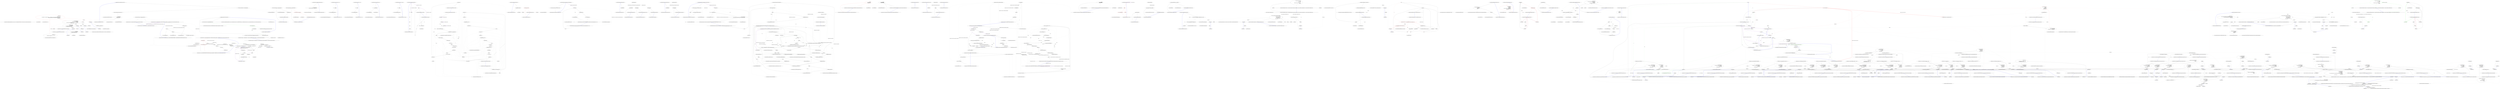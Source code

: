 digraph  {
n0 [cluster="CommandLine.Infrastructure.ReflectionHelper.GetAttribute<TAttribute>()", label="Entry CommandLine.Infrastructure.ReflectionHelper.GetAttribute<TAttribute>()", span="9-9"];
n1 [cluster="CommandLine.Infrastructure.ReflectionHelper.GetAttribute<TAttribute>()", label="var assembly = Assembly.GetEntryAssembly() ?? Assembly.GetExecutingAssembly()", span="12-12"];
n2 [cluster="CommandLine.Infrastructure.ReflectionHelper.GetAttribute<TAttribute>()", label="var attributes = assembly.GetCustomAttributes(typeof(TAttribute), false)", span="13-13"];
n5 [cluster="System.Reflection.Assembly.GetEntryAssembly()", label="Entry System.Reflection.Assembly.GetEntryAssembly()", span="0-0"];
n6 [cluster="System.Reflection.Assembly.GetExecutingAssembly()", label="Entry System.Reflection.Assembly.GetExecutingAssembly()", span="0-0"];
n3 [cluster="CommandLine.Infrastructure.ReflectionHelper.GetAttribute<TAttribute>()", label="return attributes.Length > 0\r\n                ? Maybe.Just((TAttribute)attributes[0])\r\n                : Maybe.Nothing<TAttribute>();", span="15-17"];
n7 [cluster="System.Reflection.Assembly.GetCustomAttributes(System.Type, bool)", label="Entry System.Reflection.Assembly.GetCustomAttributes(System.Type, bool)", span="0-0"];
n4 [cluster="CommandLine.Infrastructure.ReflectionHelper.GetAttribute<TAttribute>()", label="Exit CommandLine.Infrastructure.ReflectionHelper.GetAttribute<TAttribute>()", span="9-9"];
n8 [cluster="CommandLine.Infrastructure.Maybe.Just<T>(T)", label="Entry CommandLine.Infrastructure.Maybe.Just<T>(T)", span="68-68"];
n9 [cluster="CommandLine.Infrastructure.Maybe.Nothing<T>()", label="Entry CommandLine.Infrastructure.Maybe.Nothing<T>()", span="63-63"];
n10 [cluster="CommandLine.Infrastructure.ReflectionHelper.GetAssemblyName()", label="Entry CommandLine.Infrastructure.ReflectionHelper.GetAssemblyName()", span="20-20"];
n11 [cluster="CommandLine.Infrastructure.ReflectionHelper.GetAssemblyName()", label="var assembly = Assembly.GetEntryAssembly() ?? Assembly.GetExecutingAssembly()", span="22-22"];
n12 [cluster="CommandLine.Infrastructure.ReflectionHelper.GetAssemblyName()", label="return assembly.GetName().Name;", span="23-23"];
n13 [cluster="CommandLine.Infrastructure.ReflectionHelper.GetAssemblyName()", label="Exit CommandLine.Infrastructure.ReflectionHelper.GetAssemblyName()", span="20-20"];
n14 [cluster="System.Reflection.Assembly.GetName()", label="Entry System.Reflection.Assembly.GetName()", span="0-0"];
n15 [cluster="CommandLine.Infrastructure.ReflectionHelper.GetAssemblyVersion()", label="Entry CommandLine.Infrastructure.ReflectionHelper.GetAssemblyVersion()", span="26-26"];
n16 [cluster="CommandLine.Infrastructure.ReflectionHelper.GetAssemblyVersion()", label="var assembly = Assembly.GetEntryAssembly() ?? Assembly.GetExecutingAssembly()", span="28-28"];
n17 [cluster="CommandLine.Infrastructure.ReflectionHelper.GetAssemblyVersion()", color=red, community=0, label="0: return assembly.GetName().Version.ToStringInvariant();", span="29-29"];
n18 [cluster="CommandLine.Infrastructure.ReflectionHelper.GetAssemblyVersion()", label="Exit CommandLine.Infrastructure.ReflectionHelper.GetAssemblyVersion()", span="26-26"];
n19 [cluster="T.ToStringInvariant<T>()", label="Entry T.ToStringInvariant<T>()", span="14-14"];
n20 [cluster="CommandLine.Infrastructure.ReflectionHelper.IsFSharpOptionType(System.Type)", label="Entry CommandLine.Infrastructure.ReflectionHelper.IsFSharpOptionType(System.Type)", span="32-32"];
n21 [cluster="CommandLine.Infrastructure.ReflectionHelper.IsFSharpOptionType(System.Type)", label="return type.FullName.StartsWith(\r\n                ''Microsoft.FSharp.Core.FSharpOption`1'', StringComparison.Ordinal);", span="34-35"];
n22 [cluster="CommandLine.Infrastructure.ReflectionHelper.IsFSharpOptionType(System.Type)", label="Exit CommandLine.Infrastructure.ReflectionHelper.IsFSharpOptionType(System.Type)", span="32-32"];
n23 [cluster="string.StartsWith(string, System.StringComparison)", label="Entry string.StartsWith(string, System.StringComparison)", span="0-0"];
m1_16 [cluster="CommandLine.Helpers.Assumes.NotZeroLength<T>(T[], string)", file="Assumes.cs", label="Entry CommandLine.Helpers.Assumes.NotZeroLength<T>(T[], string)", span="57-57"];
m1_17 [cluster="CommandLine.Helpers.Assumes.NotZeroLength<T>(T[], string)", file="Assumes.cs", label="array.Length == 0", span="59-59"];
m1_18 [cluster="CommandLine.Helpers.Assumes.NotZeroLength<T>(T[], string)", file="Assumes.cs", label="throw new ArgumentOutOfRangeException(paramName);", span="61-61"];
m1_19 [cluster="CommandLine.Helpers.Assumes.NotZeroLength<T>(T[], string)", file="Assumes.cs", label="Exit CommandLine.Helpers.Assumes.NotZeroLength<T>(T[], string)", span="57-57"];
m1_0 [cluster="CommandLine.Helpers.Assumes.NotNull<T>(T, string)", file="Assumes.cs", label="Entry CommandLine.Helpers.Assumes.NotNull<T>(T, string)", span="31-31"];
m1_1 [cluster="CommandLine.Helpers.Assumes.NotNull<T>(T, string)", file="Assumes.cs", label="value == null", span="34-34"];
m1_2 [cluster="CommandLine.Helpers.Assumes.NotNull<T>(T, string)", file="Assumes.cs", label="throw new ArgumentNullException(paramName);", span="36-36"];
m1_3 [cluster="CommandLine.Helpers.Assumes.NotNull<T>(T, string)", file="Assumes.cs", label="Exit CommandLine.Helpers.Assumes.NotNull<T>(T, string)", span="31-31"];
m1_10 [cluster="CommandLine.Helpers.Assumes.NotNullOrEmpty(string, string)", file="Assumes.cs", label="Entry CommandLine.Helpers.Assumes.NotNullOrEmpty(string, string)", span="49-49"];
m1_11 [cluster="CommandLine.Helpers.Assumes.NotNullOrEmpty(string, string)", file="Assumes.cs", label="string.IsNullOrEmpty(value)", span="51-51"];
m1_12 [cluster="CommandLine.Helpers.Assumes.NotNullOrEmpty(string, string)", file="Assumes.cs", label="throw new ArgumentException(paramName);", span="53-53"];
m1_13 [cluster="CommandLine.Helpers.Assumes.NotNullOrEmpty(string, string)", file="Assumes.cs", label="Exit CommandLine.Helpers.Assumes.NotNullOrEmpty(string, string)", span="49-49"];
m1_5 [cluster="CommandLine.Helpers.Assumes.NotNull<T>(T, string, string)", file="Assumes.cs", label="Entry CommandLine.Helpers.Assumes.NotNull<T>(T, string, string)", span="40-40"];
m1_6 [cluster="CommandLine.Helpers.Assumes.NotNull<T>(T, string, string)", file="Assumes.cs", label="value == null", span="43-43"];
m1_7 [cluster="CommandLine.Helpers.Assumes.NotNull<T>(T, string, string)", file="Assumes.cs", label="throw new ArgumentNullException(paramName, message);", span="45-45"];
m1_8 [cluster="CommandLine.Helpers.Assumes.NotNull<T>(T, string, string)", file="Assumes.cs", label="Exit CommandLine.Helpers.Assumes.NotNull<T>(T, string, string)", span="40-40"];
m1_14 [cluster="string.IsNullOrEmpty(string)", file="Assumes.cs", label="Entry string.IsNullOrEmpty(string)", span="0-0"];
m1_4 [cluster="System.ArgumentNullException.ArgumentNullException(string)", file="Assumes.cs", label="Entry System.ArgumentNullException.ArgumentNullException(string)", span="0-0"];
m1_20 [cluster="System.ArgumentOutOfRangeException.ArgumentOutOfRangeException(string)", file="Assumes.cs", label="Entry System.ArgumentOutOfRangeException.ArgumentOutOfRangeException(string)", span="0-0"];
m1_15 [cluster="System.ArgumentException.ArgumentException(string)", file="Assumes.cs", label="Entry System.ArgumentException.ArgumentException(string)", span="0-0"];
m1_9 [cluster="System.ArgumentNullException.ArgumentNullException(string, string)", file="Assumes.cs", label="Entry System.ArgumentNullException.ArgumentNullException(string, string)", span="0-0"];
m2_10 [cluster="CommandLine.Extensions.CharExtensions.IsLineTerminator(char)", file="CharExtensions.cs", label="Entry CommandLine.Extensions.CharExtensions.IsLineTerminator(char)", span="52-52"];
m2_11 [cluster="CommandLine.Extensions.CharExtensions.IsLineTerminator(char)", file="CharExtensions.cs", label=c, span="54-54"];
m2_12 [cluster="CommandLine.Extensions.CharExtensions.IsLineTerminator(char)", file="CharExtensions.cs", label="'\xD'", span="56-56"];
m2_17 [cluster="CommandLine.Extensions.CharExtensions.IsLineTerminator(char)", file="CharExtensions.cs", label="return false;", span="63-63"];
m2_13 [cluster="CommandLine.Extensions.CharExtensions.IsLineTerminator(char)", file="CharExtensions.cs", label="'\xA'", span="57-57"];
m2_14 [cluster="CommandLine.Extensions.CharExtensions.IsLineTerminator(char)", file="CharExtensions.cs", label="'\x2028'", span="58-58"];
m2_15 [cluster="CommandLine.Extensions.CharExtensions.IsLineTerminator(char)", file="CharExtensions.cs", label="'\x2029'", span="59-59"];
m2_16 [cluster="CommandLine.Extensions.CharExtensions.IsLineTerminator(char)", file="CharExtensions.cs", label="return true;", span="60-60"];
m2_18 [cluster="CommandLine.Extensions.CharExtensions.IsLineTerminator(char)", file="CharExtensions.cs", label="Exit CommandLine.Extensions.CharExtensions.IsLineTerminator(char)", span="52-52"];
m2_9 [cluster="char.IsWhiteSpace(char)", file="CharExtensions.cs", label="Entry char.IsWhiteSpace(char)", span="0-0"];
m2_0 [cluster="CommandLine.Extensions.CharExtensions.IsWhiteSpace(char)", file="CharExtensions.cs", label="Entry CommandLine.Extensions.CharExtensions.IsWhiteSpace(char)", span="35-35"];
m2_1 [cluster="CommandLine.Extensions.CharExtensions.IsWhiteSpace(char)", file="CharExtensions.cs", label=c, span="37-37"];
m2_7 [cluster="CommandLine.Extensions.CharExtensions.IsWhiteSpace(char)", file="CharExtensions.cs", label="return c > 127 && char.IsWhiteSpace(c);", span="48-48"];
m2_2 [cluster="CommandLine.Extensions.CharExtensions.IsWhiteSpace(char)", file="CharExtensions.cs", label="'\f'", span="40-40"];
m2_3 [cluster="CommandLine.Extensions.CharExtensions.IsWhiteSpace(char)", file="CharExtensions.cs", label="'\v'", span="41-41"];
m2_4 [cluster="CommandLine.Extensions.CharExtensions.IsWhiteSpace(char)", file="CharExtensions.cs", label="' '", span="42-42"];
m2_5 [cluster="CommandLine.Extensions.CharExtensions.IsWhiteSpace(char)", file="CharExtensions.cs", label="'\t'", span="43-43"];
m2_6 [cluster="CommandLine.Extensions.CharExtensions.IsWhiteSpace(char)", file="CharExtensions.cs", label="return true;", span="44-44"];
m2_8 [cluster="CommandLine.Extensions.CharExtensions.IsWhiteSpace(char)", file="CharExtensions.cs", label="Exit CommandLine.Extensions.CharExtensions.IsWhiteSpace(char)", span="35-35"];
m4_22 [cluster="Unk.Be", file="EnumeratorsFixture.cs", label="Entry Unk.Be", span=""];
m4_25 [cluster="Unk.BeTrue", file="EnumeratorsFixture.cs", label="Entry Unk.BeTrue", span=""];
m4_48 [cluster="CommandLine.Infrastructure.IArgumentEnumerator.GetRemainingFromNext()", file="EnumeratorsFixture.cs", label="Entry CommandLine.Infrastructure.IArgumentEnumerator.GetRemainingFromNext()", span="38-38"];
m4_26 [cluster="CommandLine.Tests.Unit.Infrastructure.EnumeratorsFixture.Char_iteration()", file="EnumeratorsFixture.cs", label="Entry CommandLine.Tests.Unit.Infrastructure.EnumeratorsFixture.Char_iteration()", span="67-67"];
m4_27 [cluster="CommandLine.Tests.Unit.Infrastructure.EnumeratorsFixture.Char_iteration()", file="EnumeratorsFixture.cs", label="IArgumentEnumerator e = new OneCharStringEnumerator(''abcd'')", span="69-69"];
m4_28 [cluster="CommandLine.Tests.Unit.Infrastructure.EnumeratorsFixture.Char_iteration()", file="EnumeratorsFixture.cs", label="e.MoveNext()", span="70-70"];
m4_29 [cluster="CommandLine.Tests.Unit.Infrastructure.EnumeratorsFixture.Char_iteration()", file="EnumeratorsFixture.cs", label="e.Current.Should().Be(''a'')", span="72-72"];
m4_30 [cluster="CommandLine.Tests.Unit.Infrastructure.EnumeratorsFixture.Char_iteration()", file="EnumeratorsFixture.cs", label="e.Next.Should().Be(''b'')", span="73-73"];
m4_31 [cluster="CommandLine.Tests.Unit.Infrastructure.EnumeratorsFixture.Char_iteration()", file="EnumeratorsFixture.cs", label="e.GetRemainingFromNext().Should().Be(''bcd'')", span="74-74"];
m4_32 [cluster="CommandLine.Tests.Unit.Infrastructure.EnumeratorsFixture.Char_iteration()", file="EnumeratorsFixture.cs", label="e.IsLast.Should().BeFalse()", span="75-75"];
m4_33 [cluster="CommandLine.Tests.Unit.Infrastructure.EnumeratorsFixture.Char_iteration()", file="EnumeratorsFixture.cs", label="e.MoveNext()", span="77-77"];
m4_34 [cluster="CommandLine.Tests.Unit.Infrastructure.EnumeratorsFixture.Char_iteration()", file="EnumeratorsFixture.cs", label="e.Current.Should().Be(''b'')", span="79-79"];
m4_35 [cluster="CommandLine.Tests.Unit.Infrastructure.EnumeratorsFixture.Char_iteration()", file="EnumeratorsFixture.cs", label="e.Next.Should().Be(''c'')", span="80-80"];
m4_36 [cluster="CommandLine.Tests.Unit.Infrastructure.EnumeratorsFixture.Char_iteration()", file="EnumeratorsFixture.cs", label="e.GetRemainingFromNext().Should().Be(''cd'')", span="81-81"];
m4_37 [cluster="CommandLine.Tests.Unit.Infrastructure.EnumeratorsFixture.Char_iteration()", file="EnumeratorsFixture.cs", label="e.IsLast.Should().BeFalse()", span="82-82"];
m4_38 [cluster="CommandLine.Tests.Unit.Infrastructure.EnumeratorsFixture.Char_iteration()", file="EnumeratorsFixture.cs", label="e.MoveNext()", span="84-84"];
m4_39 [cluster="CommandLine.Tests.Unit.Infrastructure.EnumeratorsFixture.Char_iteration()", file="EnumeratorsFixture.cs", label="e.Current.Should().Be(''c'')", span="86-86"];
m4_40 [cluster="CommandLine.Tests.Unit.Infrastructure.EnumeratorsFixture.Char_iteration()", file="EnumeratorsFixture.cs", label="e.Next.Should().Be(''d'')", span="87-87"];
m4_41 [cluster="CommandLine.Tests.Unit.Infrastructure.EnumeratorsFixture.Char_iteration()", file="EnumeratorsFixture.cs", label="e.GetRemainingFromNext().Should().Be(''d'')", span="88-88"];
m4_42 [cluster="CommandLine.Tests.Unit.Infrastructure.EnumeratorsFixture.Char_iteration()", file="EnumeratorsFixture.cs", label="e.IsLast.Should().BeFalse()", span="89-89"];
m4_43 [cluster="CommandLine.Tests.Unit.Infrastructure.EnumeratorsFixture.Char_iteration()", file="EnumeratorsFixture.cs", label="e.MoveNext()", span="91-91"];
m4_44 [cluster="CommandLine.Tests.Unit.Infrastructure.EnumeratorsFixture.Char_iteration()", file="EnumeratorsFixture.cs", label="e.Current.Should().Be(''d'')", span="93-93"];
m4_45 [cluster="CommandLine.Tests.Unit.Infrastructure.EnumeratorsFixture.Char_iteration()", file="EnumeratorsFixture.cs", label="e.IsLast.Should().BeTrue()", span="94-94"];
m4_46 [cluster="CommandLine.Tests.Unit.Infrastructure.EnumeratorsFixture.Char_iteration()", file="EnumeratorsFixture.cs", label="Exit CommandLine.Tests.Unit.Infrastructure.EnumeratorsFixture.Char_iteration()", span="67-67"];
m4_20 [cluster="CommandLine.Infrastructure.IArgumentEnumerator.MoveNext()", file="EnumeratorsFixture.cs", label="Entry CommandLine.Infrastructure.IArgumentEnumerator.MoveNext()", span="34-34"];
m4_0 [cluster="CommandLine.Tests.Unit.Infrastructure.EnumeratorsFixture.String_iteration()", file="EnumeratorsFixture.cs", label="Entry CommandLine.Tests.Unit.Infrastructure.EnumeratorsFixture.String_iteration()", span="39-39"];
m4_1 [cluster="CommandLine.Tests.Unit.Infrastructure.EnumeratorsFixture.String_iteration()", file="EnumeratorsFixture.cs", label="string valueOne = ''one''", span="41-41"];
m4_2 [cluster="CommandLine.Tests.Unit.Infrastructure.EnumeratorsFixture.String_iteration()", file="EnumeratorsFixture.cs", label="string valueTwo = ''two''", span="42-42"];
m4_4 [cluster="CommandLine.Tests.Unit.Infrastructure.EnumeratorsFixture.String_iteration()", file="EnumeratorsFixture.cs", label="string[] values = { valueOne, valueTwo, valueThree }", span="45-45"];
m4_7 [cluster="CommandLine.Tests.Unit.Infrastructure.EnumeratorsFixture.String_iteration()", file="EnumeratorsFixture.cs", label="e.Current.Should().Be(valueOne)", span="49-49"];
m4_3 [cluster="CommandLine.Tests.Unit.Infrastructure.EnumeratorsFixture.String_iteration()", file="EnumeratorsFixture.cs", label="string valueThree = ''three''", span="43-43"];
m4_8 [cluster="CommandLine.Tests.Unit.Infrastructure.EnumeratorsFixture.String_iteration()", file="EnumeratorsFixture.cs", label="e.Next.Should().Be(valueTwo)", span="50-50"];
m4_11 [cluster="CommandLine.Tests.Unit.Infrastructure.EnumeratorsFixture.String_iteration()", file="EnumeratorsFixture.cs", label="e.Current.Should().Be(valueTwo)", span="55-55"];
m4_12 [cluster="CommandLine.Tests.Unit.Infrastructure.EnumeratorsFixture.String_iteration()", file="EnumeratorsFixture.cs", label="e.Next.Should().Be(valueThree)", span="56-56"];
m4_15 [cluster="CommandLine.Tests.Unit.Infrastructure.EnumeratorsFixture.String_iteration()", file="EnumeratorsFixture.cs", label="e.Current.Should().Be(valueThree)", span="61-61"];
m4_5 [cluster="CommandLine.Tests.Unit.Infrastructure.EnumeratorsFixture.String_iteration()", file="EnumeratorsFixture.cs", label="IArgumentEnumerator e = new StringArrayEnumerator(values)", span="46-46"];
m4_6 [cluster="CommandLine.Tests.Unit.Infrastructure.EnumeratorsFixture.String_iteration()", file="EnumeratorsFixture.cs", label="e.MoveNext()", span="47-47"];
m4_9 [cluster="CommandLine.Tests.Unit.Infrastructure.EnumeratorsFixture.String_iteration()", file="EnumeratorsFixture.cs", label="e.IsLast.Should().BeFalse()", span="51-51"];
m4_10 [cluster="CommandLine.Tests.Unit.Infrastructure.EnumeratorsFixture.String_iteration()", file="EnumeratorsFixture.cs", label="e.MoveNext()", span="53-53"];
m4_13 [cluster="CommandLine.Tests.Unit.Infrastructure.EnumeratorsFixture.String_iteration()", file="EnumeratorsFixture.cs", label="e.IsLast.Should().BeFalse()", span="57-57"];
m4_14 [cluster="CommandLine.Tests.Unit.Infrastructure.EnumeratorsFixture.String_iteration()", file="EnumeratorsFixture.cs", label="e.MoveNext()", span="59-59"];
m4_16 [cluster="CommandLine.Tests.Unit.Infrastructure.EnumeratorsFixture.String_iteration()", file="EnumeratorsFixture.cs", label="e.Next.Should().BeNull()", span="62-62"];
m4_17 [cluster="CommandLine.Tests.Unit.Infrastructure.EnumeratorsFixture.String_iteration()", file="EnumeratorsFixture.cs", label="e.IsLast.Should().BeTrue()", span="63-63"];
m4_18 [cluster="CommandLine.Tests.Unit.Infrastructure.EnumeratorsFixture.String_iteration()", file="EnumeratorsFixture.cs", label="Exit CommandLine.Tests.Unit.Infrastructure.EnumeratorsFixture.String_iteration()", span="39-39"];
m4_19 [cluster="CommandLine.Infrastructure.StringArrayEnumerator.StringArrayEnumerator(string[])", file="EnumeratorsFixture.cs", label="Entry CommandLine.Infrastructure.StringArrayEnumerator.StringArrayEnumerator(string[])", span="36-36"];
m4_23 [cluster="Unk.BeFalse", file="EnumeratorsFixture.cs", label="Entry Unk.BeFalse", span=""];
m4_24 [cluster="Unk.BeNull", file="EnumeratorsFixture.cs", label="Entry Unk.BeNull", span=""];
m4_21 [cluster="Unk.Should", file="EnumeratorsFixture.cs", label="Entry Unk.Should", span=""];
m4_47 [cluster="CommandLine.Infrastructure.OneCharStringEnumerator.OneCharStringEnumerator(string)", file="EnumeratorsFixture.cs", label="Entry CommandLine.Infrastructure.OneCharStringEnumerator.OneCharStringEnumerator(string)", span="36-36"];
m5_5 [cluster="Humanizer.Tests.RomanNumeralTests.FromRoman(int, string)", file="HeadingInfo.cs", label="Entry Humanizer.Tests.RomanNumeralTests.FromRoman(int, string)", span="51-51"];
m5_6 [cluster="Humanizer.Tests.RomanNumeralTests.FromRoman(int, string)", file="HeadingInfo.cs", label="Assert.Equal(expected, input.FromRoman())", span="53-53"];
m5_7 [cluster="Humanizer.Tests.RomanNumeralTests.FromRoman(int, string)", file="HeadingInfo.cs", label="Exit Humanizer.Tests.RomanNumeralTests.FromRoman(int, string)", span="51-51"];
m5_3 [cluster="int.ToRoman()", file="HeadingInfo.cs", label="Entry int.ToRoman()", span="84-84"];
m5_4 [cluster="Unk.Equal", file="HeadingInfo.cs", label="Entry Unk.Equal", span=""];
m5_0 [cluster="Humanizer.Tests.RomanNumeralTests.ToRoman(int, string)", file="HeadingInfo.cs", label="Entry Humanizer.Tests.RomanNumeralTests.ToRoman(int, string)", span="26-26"];
m5_1 [cluster="Humanizer.Tests.RomanNumeralTests.ToRoman(int, string)", color=red, community=0, file="HeadingInfo.cs", label="0: Assert.Equal(expected, input.ToRoman())", span="28-28"];
m5_2 [cluster="Humanizer.Tests.RomanNumeralTests.ToRoman(int, string)", file="HeadingInfo.cs", label="Exit Humanizer.Tests.RomanNumeralTests.ToRoman(int, string)", span="26-26"];
m5_8 [cluster="string.FromRoman()", file="HeadingInfo.cs", label="Entry string.FromRoman()", span="43-43"];
m6_19 [cluster="CommandLine.HelpOptionAttribute.CheckMethodSignature(System.Reflection.MethodInfo)", file="HelpOptionAttribute.cs", label="Entry CommandLine.HelpOptionAttribute.CheckMethodSignature(System.Reflection.MethodInfo)", span="122-122"];
m6_22 [cluster="CommandLine.HelpOptionAttribute.CheckMethodSignature(System.Reflection.MethodInfo)", file="HelpOptionAttribute.cs", label="return value.ReturnType == typeof(string) && value.GetParameters().Length == 0;", span="124-124"];
m6_23 [cluster="CommandLine.HelpOptionAttribute.CheckMethodSignature(System.Reflection.MethodInfo)", file="HelpOptionAttribute.cs", label="Exit CommandLine.HelpOptionAttribute.CheckMethodSignature(System.Reflection.MethodInfo)", span="122-122"];
m6_12 [cluster="CommandLine.HelpOptionAttribute.InvokeMethod(object, CommandLine.Helpers.Pair<System.Reflection.MethodInfo, CommandLine.HelpOptionAttribute>, out string)", file="HelpOptionAttribute.cs", label="Entry CommandLine.HelpOptionAttribute.InvokeMethod(object, CommandLine.Helpers.Pair<System.Reflection.MethodInfo, CommandLine.HelpOptionAttribute>, out string)", span="106-106"];
m6_13 [cluster="CommandLine.HelpOptionAttribute.InvokeMethod(object, CommandLine.Helpers.Pair<System.Reflection.MethodInfo, CommandLine.HelpOptionAttribute>, out string)", file="HelpOptionAttribute.cs", label="text = null", span="111-111"];
m6_14 [cluster="CommandLine.HelpOptionAttribute.InvokeMethod(object, CommandLine.Helpers.Pair<System.Reflection.MethodInfo, CommandLine.HelpOptionAttribute>, out string)", file="HelpOptionAttribute.cs", label="var method = pair.Left", span="112-112"];
m6_17 [cluster="CommandLine.HelpOptionAttribute.InvokeMethod(object, CommandLine.Helpers.Pair<System.Reflection.MethodInfo, CommandLine.HelpOptionAttribute>, out string)", file="HelpOptionAttribute.cs", label="text = (string)method.Invoke(target, null)", span="119-119"];
m6_15 [cluster="CommandLine.HelpOptionAttribute.InvokeMethod(object, CommandLine.Helpers.Pair<System.Reflection.MethodInfo, CommandLine.HelpOptionAttribute>, out string)", file="HelpOptionAttribute.cs", label="!CheckMethodSignature(method)", span="114-114"];
m6_16 [cluster="CommandLine.HelpOptionAttribute.InvokeMethod(object, CommandLine.Helpers.Pair<System.Reflection.MethodInfo, CommandLine.HelpOptionAttribute>, out string)", file="HelpOptionAttribute.cs", label="throw new MemberAccessException();", span="116-116"];
m6_18 [cluster="CommandLine.HelpOptionAttribute.InvokeMethod(object, CommandLine.Helpers.Pair<System.Reflection.MethodInfo, CommandLine.HelpOptionAttribute>, out string)", file="HelpOptionAttribute.cs", label="Exit CommandLine.HelpOptionAttribute.InvokeMethod(object, CommandLine.Helpers.Pair<System.Reflection.MethodInfo, CommandLine.HelpOptionAttribute>, out string)", span="106-106"];
m6_21 [cluster="System.Reflection.MethodBase.Invoke(object, object[])", file="HelpOptionAttribute.cs", label="Entry System.Reflection.MethodBase.Invoke(object, object[])", span="0-0"];
m6_6 [cluster="CommandLine.HelpOptionAttribute.HelpOptionAttribute(string)", file="HelpOptionAttribute.cs", label="Entry CommandLine.HelpOptionAttribute.HelpOptionAttribute(string)", span="74-74"];
m6_7 [cluster="CommandLine.HelpOptionAttribute.HelpOptionAttribute(string)", file="HelpOptionAttribute.cs", label="HelpText = DefaultHelpText", span="77-77"];
m6_8 [cluster="CommandLine.HelpOptionAttribute.HelpOptionAttribute(string)", file="HelpOptionAttribute.cs", label="Exit CommandLine.HelpOptionAttribute.HelpOptionAttribute(string)", span="74-74"];
m6_0 [cluster="CommandLine.HelpOptionAttribute.HelpOptionAttribute()", file="HelpOptionAttribute.cs", label="Entry CommandLine.HelpOptionAttribute.HelpOptionAttribute()", span="46-46"];
m6_1 [cluster="CommandLine.HelpOptionAttribute.HelpOptionAttribute()", file="HelpOptionAttribute.cs", label="HelpText = DefaultHelpText", span="49-49"];
m6_2 [cluster="CommandLine.HelpOptionAttribute.HelpOptionAttribute()", file="HelpOptionAttribute.cs", label="Exit CommandLine.HelpOptionAttribute.HelpOptionAttribute()", span="46-46"];
m6_3 [cluster="CommandLine.HelpOptionAttribute.HelpOptionAttribute(char)", file="HelpOptionAttribute.cs", label="Entry CommandLine.HelpOptionAttribute.HelpOptionAttribute(char)", span="60-60"];
m6_4 [cluster="CommandLine.HelpOptionAttribute.HelpOptionAttribute(char)", file="HelpOptionAttribute.cs", label="HelpText = DefaultHelpText", span="63-63"];
m6_5 [cluster="CommandLine.HelpOptionAttribute.HelpOptionAttribute(char)", file="HelpOptionAttribute.cs", label="Exit CommandLine.HelpOptionAttribute.HelpOptionAttribute(char)", span="60-60"];
m6_9 [cluster="CommandLine.HelpOptionAttribute.HelpOptionAttribute(char, string)", file="HelpOptionAttribute.cs", label="Entry CommandLine.HelpOptionAttribute.HelpOptionAttribute(char, string)", span="89-89"];
m6_10 [cluster="CommandLine.HelpOptionAttribute.HelpOptionAttribute(char, string)", file="HelpOptionAttribute.cs", label="HelpText = DefaultHelpText", span="92-92"];
m6_11 [cluster="CommandLine.HelpOptionAttribute.HelpOptionAttribute(char, string)", file="HelpOptionAttribute.cs", label="Exit CommandLine.HelpOptionAttribute.HelpOptionAttribute(char, string)", span="89-89"];
m6_20 [cluster="System.MemberAccessException.MemberAccessException()", file="HelpOptionAttribute.cs", label="Entry System.MemberAccessException.MemberAccessException()", span="0-0"];
m6_24 [cluster="System.Reflection.MethodBase.GetParameters()", file="HelpOptionAttribute.cs", label="Entry System.Reflection.MethodBase.GetParameters()", span="0-0"];
m6_25 [file="HelpOptionAttribute.cs", label="CommandLine.HelpOptionAttribute", span=""];
m8_3 [cluster="CommandLine.HelpVerbOptionAttribute.HelpVerbOptionAttribute(string)", file="HelpVerbOptionAttribute.cs", label="Entry CommandLine.HelpVerbOptionAttribute.HelpVerbOptionAttribute(string)", span="61-61"];
m8_4 [cluster="CommandLine.HelpVerbOptionAttribute.HelpVerbOptionAttribute(string)", file="HelpVerbOptionAttribute.cs", label="HelpText = DefaultHelpText", span="64-64"];
m8_5 [cluster="CommandLine.HelpVerbOptionAttribute.HelpVerbOptionAttribute(string)", file="HelpVerbOptionAttribute.cs", label="Exit CommandLine.HelpVerbOptionAttribute.HelpVerbOptionAttribute(string)", span="61-61"];
m8_13 [cluster="CommandLine.HelpVerbOptionAttribute.CheckMethodSignature(System.Reflection.MethodInfo)", file="HelpVerbOptionAttribute.cs", label="Entry CommandLine.HelpVerbOptionAttribute.CheckMethodSignature(System.Reflection.MethodInfo)", span="102-102"];
m8_17 [cluster="CommandLine.HelpVerbOptionAttribute.CheckMethodSignature(System.Reflection.MethodInfo)", file="HelpVerbOptionAttribute.cs", label="value.ReturnType == typeof(string) && value.GetParameters().Length == 1", span="104-104"];
m8_18 [cluster="CommandLine.HelpVerbOptionAttribute.CheckMethodSignature(System.Reflection.MethodInfo)", file="HelpVerbOptionAttribute.cs", label="return value.GetParameters()[0].ParameterType == typeof(string);", span="106-106"];
m8_19 [cluster="CommandLine.HelpVerbOptionAttribute.CheckMethodSignature(System.Reflection.MethodInfo)", file="HelpVerbOptionAttribute.cs", label="return false;", span="109-109"];
m8_20 [cluster="CommandLine.HelpVerbOptionAttribute.CheckMethodSignature(System.Reflection.MethodInfo)", file="HelpVerbOptionAttribute.cs", label="Exit CommandLine.HelpVerbOptionAttribute.CheckMethodSignature(System.Reflection.MethodInfo)", span="102-102"];
m8_16 [cluster="System.Reflection.MethodBase.Invoke(object, object[])", file="HelpVerbOptionAttribute.cs", label="Entry System.Reflection.MethodBase.Invoke(object, object[])", span="0-0"];
m8_14 [cluster="System.MemberAccessException.MemberAccessException(string)", file="HelpVerbOptionAttribute.cs", label="Entry System.MemberAccessException.MemberAccessException(string)", span="0-0"];
m8_6 [cluster="CommandLine.HelpVerbOptionAttribute.InvokeMethod(object, CommandLine.Helpers.Pair<System.Reflection.MethodInfo, CommandLine.HelpVerbOptionAttribute>, string, out string)", file="HelpVerbOptionAttribute.cs", label="Entry CommandLine.HelpVerbOptionAttribute.InvokeMethod(object, CommandLine.Helpers.Pair<System.Reflection.MethodInfo, CommandLine.HelpVerbOptionAttribute>, string, out string)", span="85-85"];
m8_7 [cluster="CommandLine.HelpVerbOptionAttribute.InvokeMethod(object, CommandLine.Helpers.Pair<System.Reflection.MethodInfo, CommandLine.HelpVerbOptionAttribute>, string, out string)", file="HelpVerbOptionAttribute.cs", label="text = null", span="91-91"];
m8_8 [cluster="CommandLine.HelpVerbOptionAttribute.InvokeMethod(object, CommandLine.Helpers.Pair<System.Reflection.MethodInfo, CommandLine.HelpVerbOptionAttribute>, string, out string)", file="HelpVerbOptionAttribute.cs", label="var method = helpInfo.Left", span="92-92"];
m8_11 [cluster="CommandLine.HelpVerbOptionAttribute.InvokeMethod(object, CommandLine.Helpers.Pair<System.Reflection.MethodInfo, CommandLine.HelpVerbOptionAttribute>, string, out string)", file="HelpVerbOptionAttribute.cs", label="text = (string)method.Invoke(target, new object[] { verb })", span="99-99"];
m8_9 [cluster="CommandLine.HelpVerbOptionAttribute.InvokeMethod(object, CommandLine.Helpers.Pair<System.Reflection.MethodInfo, CommandLine.HelpVerbOptionAttribute>, string, out string)", file="HelpVerbOptionAttribute.cs", label="!CheckMethodSignature(method)", span="93-93"];
m8_10 [cluster="CommandLine.HelpVerbOptionAttribute.InvokeMethod(object, CommandLine.Helpers.Pair<System.Reflection.MethodInfo, CommandLine.HelpVerbOptionAttribute>, string, out string)", file="HelpVerbOptionAttribute.cs", label="throw new MemberAccessException(\r\n                    SR.MemberAccessException_BadSignatureForHelpVerbOptionAttribute.FormatInvariant(method.Name));", span="95-96"];
m8_12 [cluster="CommandLine.HelpVerbOptionAttribute.InvokeMethod(object, CommandLine.Helpers.Pair<System.Reflection.MethodInfo, CommandLine.HelpVerbOptionAttribute>, string, out string)", file="HelpVerbOptionAttribute.cs", label="Exit CommandLine.HelpVerbOptionAttribute.InvokeMethod(object, CommandLine.Helpers.Pair<System.Reflection.MethodInfo, CommandLine.HelpVerbOptionAttribute>, string, out string)", span="85-85"];
m8_15 [cluster="string.FormatInvariant(params object[])", file="HelpVerbOptionAttribute.cs", label="Entry string.FormatInvariant(params object[])", span="46-46"];
m8_0 [cluster="CommandLine.HelpVerbOptionAttribute.HelpVerbOptionAttribute()", file="HelpVerbOptionAttribute.cs", label="Entry CommandLine.HelpVerbOptionAttribute.HelpVerbOptionAttribute()", span="47-47"];
m8_1 [cluster="CommandLine.HelpVerbOptionAttribute.HelpVerbOptionAttribute()", file="HelpVerbOptionAttribute.cs", label="HelpText = DefaultHelpText", span="50-50"];
m8_2 [cluster="CommandLine.HelpVerbOptionAttribute.HelpVerbOptionAttribute()", file="HelpVerbOptionAttribute.cs", label="Exit CommandLine.HelpVerbOptionAttribute.HelpVerbOptionAttribute()", span="47-47"];
m8_21 [cluster="System.Reflection.MethodBase.GetParameters()", file="HelpVerbOptionAttribute.cs", label="Entry System.Reflection.MethodBase.GetParameters()", span="0-0"];
m8_22 [file="HelpVerbOptionAttribute.cs", label="CommandLine.HelpVerbOptionAttribute", span=""];
m9_12 [cluster="Unk.Create", file="IArgumentEnumerator.cs", label="Entry Unk.Create", span=""];
m9_13 [cluster="Unk.Where", file="IArgumentEnumerator.cs", label="Entry Unk.Where", span=""];
m9_6 [cluster="System.Collections.Generic.KeyValuePair<TKey, TValue>.KeyValuePair(TKey, TValue)", file="IArgumentEnumerator.cs", label="Entry System.Collections.Generic.KeyValuePair<TKey, TValue>.KeyValuePair(TKey, TValue)", span="0-0"];
m9_11 [cluster="Unk.Single", file="IArgumentEnumerator.cs", label="Entry Unk.Single", span=""];
m9_15 [cluster="Unk.NotNull", file="IArgumentEnumerator.cs", label="Entry Unk.NotNull", span=""];
m9_27 [cluster="CommandLine.Core.TypeConverter.ChangeType(System.Collections.Generic.IEnumerable<string>, System.Type, bool, System.Globalization.CultureInfo)", file="IArgumentEnumerator.cs", label="Entry CommandLine.Core.TypeConverter.ChangeType(System.Collections.Generic.IEnumerable<string>, System.Type, bool, System.Globalization.CultureInfo)", span="12-12"];
m9_0 [cluster="CommandLine.Tests.Unit.Core.OptionMapperTests.Map_boolean_switch_creates_boolean_value()", file="IArgumentEnumerator.cs", label="Entry CommandLine.Tests.Unit.Core.OptionMapperTests.Map_boolean_switch_creates_boolean_value()", span="16-16"];
m9_1 [cluster="CommandLine.Tests.Unit.Core.OptionMapperTests.Map_boolean_switch_creates_boolean_value()", file="IArgumentEnumerator.cs", label="var tokenPartitions = new[]\r\n                {\r\n                    new KeyValuePair<string, IEnumerable<string>>(''x'', new [] { ''true'' })\r\n                }", span="19-22"];
m9_2 [cluster="CommandLine.Tests.Unit.Core.OptionMapperTests.Map_boolean_switch_creates_boolean_value()", color=red, community=0, file="IArgumentEnumerator.cs", label="0: var specProps = new[]\r\n                {\r\n                    SpecificationProperty.Create(\r\n                        new OptionSpecification(''x'', string.Empty, false, string.Empty, -1, -1, '\0', Maybe.Nothing<object>(), typeof(bool), string.Empty, string.Empty, new List<string>()), \r\n                        typeof(FakeOptions).GetProperties().Single(p => p.Name.Equals(''BoolValue'', StringComparison.Ordinal)),\r\n                        Maybe.Nothing<object>())\r\n                }", span="23-29"];
m9_3 [cluster="CommandLine.Tests.Unit.Core.OptionMapperTests.Map_boolean_switch_creates_boolean_value()", file="IArgumentEnumerator.cs", label="var result = OptionMapper.MapValues(\r\n                specProps.Where(pt => pt.Specification.IsOption()),\r\n                tokenPartitions,\r\n                (vals, type, isScalar) => TypeConverter.ChangeType(vals, type, isScalar, CultureInfo.InvariantCulture),\r\n                StringComparer.InvariantCulture)", span="32-36"];
m9_4 [cluster="CommandLine.Tests.Unit.Core.OptionMapperTests.Map_boolean_switch_creates_boolean_value()", file="IArgumentEnumerator.cs", label="Assert.NotNull(result.Value.Single(\r\n                a => a.Specification.IsOption()\r\n                && ((OptionSpecification)a.Specification).ShortName.Equals(''x'')\r\n                && (bool)((Just<object>)a.Value).Value == true))", span="39-42"];
m9_5 [cluster="CommandLine.Tests.Unit.Core.OptionMapperTests.Map_boolean_switch_creates_boolean_value()", file="IArgumentEnumerator.cs", label="Exit CommandLine.Tests.Unit.Core.OptionMapperTests.Map_boolean_switch_creates_boolean_value()", span="16-16"];
m9_28 [cluster="lambda expression", file="IArgumentEnumerator.cs", label="Entry lambda expression", span="40-42"];
m9_16 [cluster="lambda expression", file="IArgumentEnumerator.cs", label="Entry lambda expression", span="27-27"];
m9_20 [cluster="lambda expression", file="IArgumentEnumerator.cs", label="Entry lambda expression", span="33-33"];
m9_24 [cluster="lambda expression", file="IArgumentEnumerator.cs", label="Entry lambda expression", span="35-35"];
m9_17 [cluster="lambda expression", file="IArgumentEnumerator.cs", label="p.Name.Equals(''BoolValue'', StringComparison.Ordinal)", span="27-27"];
m9_18 [cluster="lambda expression", file="IArgumentEnumerator.cs", label="Exit lambda expression", span="27-27"];
m9_21 [cluster="lambda expression", file="IArgumentEnumerator.cs", label="pt.Specification.IsOption()", span="33-33"];
m9_22 [cluster="lambda expression", file="IArgumentEnumerator.cs", label="Exit lambda expression", span="33-33"];
m9_25 [cluster="lambda expression", file="IArgumentEnumerator.cs", label="TypeConverter.ChangeType(vals, type, isScalar, CultureInfo.InvariantCulture)", span="35-35"];
m9_26 [cluster="lambda expression", file="IArgumentEnumerator.cs", label="Exit lambda expression", span="35-35"];
m9_29 [cluster="lambda expression", file="IArgumentEnumerator.cs", label="a.Specification.IsOption()\r\n                && ((OptionSpecification)a.Specification).ShortName.Equals(''x'')\r\n                && (bool)((Just<object>)a.Value).Value == true", span="40-42"];
m9_30 [cluster="lambda expression", file="IArgumentEnumerator.cs", label="Exit lambda expression", span="40-42"];
m9_31 [cluster="string.Equals(string)", file="IArgumentEnumerator.cs", label="Entry string.Equals(string)", span="0-0"];
m9_7 [cluster="CommandLine.Core.OptionSpecification.OptionSpecification(string, string, bool, string, int, int, char, CommandLine.Infrastructure.Maybe<object>, System.Type, string, string, System.Collections.Generic.IEnumerable<string>)", file="IArgumentEnumerator.cs", label="Entry CommandLine.Core.OptionSpecification.OptionSpecification(string, string, bool, string, int, int, char, CommandLine.Infrastructure.Maybe<object>, System.Type, string, string, System.Collections.Generic.IEnumerable<string>)", span="17-17"];
m9_19 [cluster="string.Equals(string, System.StringComparison)", file="IArgumentEnumerator.cs", label="Entry string.Equals(string, System.StringComparison)", span="0-0"];
m9_23 [cluster="CommandLine.Core.Specification.IsOption()", file="IArgumentEnumerator.cs", label="Entry CommandLine.Core.Specification.IsOption()", span="11-11"];
m9_14 [cluster="Unk.MapValues", file="IArgumentEnumerator.cs", label="Entry Unk.MapValues", span=""];
m9_10 [cluster="System.Type.GetProperties()", file="IArgumentEnumerator.cs", label="Entry System.Type.GetProperties()", span="0-0"];
m9_9 [cluster="System.Collections.Generic.List<T>.List()", file="IArgumentEnumerator.cs", label="Entry System.Collections.Generic.List<T>.List()", span="0-0"];
m10_53 [cluster="CommandLine.Infrastructure.ArgumentParser.GetNextInputValues(CommandLine.Infrastructure.IArgumentEnumerator)", file="LongOptionParser.cs", label="Entry CommandLine.Infrastructure.ArgumentParser.GetNextInputValues(CommandLine.Infrastructure.IArgumentEnumerator)", span="111-111"];
m10_55 [cluster="CommandLine.Infrastructure.OptionInfo.SetValue(System.Collections.Generic.IList<string>, object)", file="LongOptionParser.cs", label="Entry CommandLine.Infrastructure.OptionInfo.SetValue(System.Collections.Generic.IList<string>, object)", span="179-179"];
m10_48 [cluster="CommandLine.Infrastructure.ArgumentParser.IsInputValue(string)", file="LongOptionParser.cs", label="Entry CommandLine.Infrastructure.ArgumentParser.IsInputValue(string)", span="84-84"];
m10_3 [cluster="CommandLine.Infrastructure.LongOptionParser.Parse(CommandLine.Infrastructure.IArgumentEnumerator, CommandLine.Infrastructure.OptionMap, object)", file="LongOptionParser.cs", label="Entry CommandLine.Infrastructure.LongOptionParser.Parse(CommandLine.Infrastructure.IArgumentEnumerator, CommandLine.Infrastructure.OptionMap, object)", span="35-35"];
m10_4 [cluster="CommandLine.Infrastructure.LongOptionParser.Parse(CommandLine.Infrastructure.IArgumentEnumerator, CommandLine.Infrastructure.OptionMap, object)", file="LongOptionParser.cs", label="var parts = argumentEnumerator.Current.Substring(2).Split(new[] { '=' }, 2)", span="37-37"];
m10_5 [cluster="CommandLine.Infrastructure.LongOptionParser.Parse(CommandLine.Infrastructure.IArgumentEnumerator, CommandLine.Infrastructure.OptionMap, object)", file="LongOptionParser.cs", label="var option = map[parts[0]]", span="38-38"];
m10_12 [cluster="CommandLine.Infrastructure.LongOptionParser.Parse(CommandLine.Infrastructure.IArgumentEnumerator, CommandLine.Infrastructure.OptionMap, object)", file="LongOptionParser.cs", label="parts.Length == 1 && (argumentEnumerator.IsLast || !ArgumentParser.IsInputValue(argumentEnumerator.Next))", span="51-51"];
m10_16 [cluster="CommandLine.Infrastructure.LongOptionParser.Parse(CommandLine.Infrastructure.IArgumentEnumerator, CommandLine.Infrastructure.OptionMap, object)", file="LongOptionParser.cs", label="valueSetting = option.SetValue(parts[1], options)", span="60-60"];
m10_21 [cluster="CommandLine.Infrastructure.LongOptionParser.Parse(CommandLine.Infrastructure.IArgumentEnumerator, CommandLine.Infrastructure.OptionMap, object)", file="LongOptionParser.cs", label="var items = ArgumentParser.GetNextInputValues(argumentEnumerator)", span="71-71"];
m10_23 [cluster="CommandLine.Infrastructure.LongOptionParser.Parse(CommandLine.Infrastructure.IArgumentEnumerator, CommandLine.Infrastructure.OptionMap, object)", file="LongOptionParser.cs", label="valueSetting = option.SetValue(items, options)", span="74-74"];
m10_28 [cluster="CommandLine.Infrastructure.LongOptionParser.Parse(CommandLine.Infrastructure.IArgumentEnumerator, CommandLine.Infrastructure.OptionMap, object)", file="LongOptionParser.cs", label="valueSetting = option.SetValue(argumentEnumerator.Next, options)", span="86-86"];
m10_33 [cluster="CommandLine.Infrastructure.LongOptionParser.Parse(CommandLine.Infrastructure.IArgumentEnumerator, CommandLine.Infrastructure.OptionMap, object)", file="LongOptionParser.cs", label="var items = ArgumentParser.GetNextInputValues(argumentEnumerator)", span="97-97"];
m10_34 [cluster="CommandLine.Infrastructure.LongOptionParser.Parse(CommandLine.Infrastructure.IArgumentEnumerator, CommandLine.Infrastructure.OptionMap, object)", file="LongOptionParser.cs", label="valueSetting = option.SetValue(items, options)", span="99-99"];
m10_40 [cluster="CommandLine.Infrastructure.LongOptionParser.Parse(CommandLine.Infrastructure.IArgumentEnumerator, CommandLine.Infrastructure.OptionMap, object)", file="LongOptionParser.cs", label="valueSetting = option.SetValue(true, options)", span="114-114"];
m10_14 [cluster="CommandLine.Infrastructure.LongOptionParser.Parse(CommandLine.Infrastructure.IArgumentEnumerator, CommandLine.Infrastructure.OptionMap, object)", file="LongOptionParser.cs", label="parts.Length == 2", span="56-56"];
m10_22 [cluster="CommandLine.Infrastructure.LongOptionParser.Parse(CommandLine.Infrastructure.IArgumentEnumerator, CommandLine.Infrastructure.OptionMap, object)", file="LongOptionParser.cs", label="items.Insert(0, parts[1])", span="72-72"];
m10_38 [cluster="CommandLine.Infrastructure.LongOptionParser.Parse(CommandLine.Infrastructure.IArgumentEnumerator, CommandLine.Infrastructure.OptionMap, object)", file="LongOptionParser.cs", label="parts.Length == 2", span="109-109"];
m10_6 [cluster="CommandLine.Infrastructure.LongOptionParser.Parse(CommandLine.Infrastructure.IArgumentEnumerator, CommandLine.Infrastructure.OptionMap, object)", file="LongOptionParser.cs", label="bool valueSetting", span="39-39"];
m10_7 [cluster="CommandLine.Infrastructure.LongOptionParser.Parse(CommandLine.Infrastructure.IArgumentEnumerator, CommandLine.Infrastructure.OptionMap, object)", file="LongOptionParser.cs", label="option == null", span="40-40"];
m10_9 [cluster="CommandLine.Infrastructure.LongOptionParser.Parse(CommandLine.Infrastructure.IArgumentEnumerator, CommandLine.Infrastructure.OptionMap, object)", file="LongOptionParser.cs", label="option.IsDefined = true", span="45-45"];
m10_10 [cluster="CommandLine.Infrastructure.LongOptionParser.Parse(CommandLine.Infrastructure.IArgumentEnumerator, CommandLine.Infrastructure.OptionMap, object)", file="LongOptionParser.cs", label="ArgumentParser.EnsureOptionArrayAttributeIsNotBoundToScalar(option)", span="47-47"];
m10_11 [cluster="CommandLine.Infrastructure.LongOptionParser.Parse(CommandLine.Infrastructure.IArgumentEnumerator, CommandLine.Infrastructure.OptionMap, object)", file="LongOptionParser.cs", label="!option.IsBoolean", span="49-49"];
m10_15 [cluster="CommandLine.Infrastructure.LongOptionParser.Parse(CommandLine.Infrastructure.IArgumentEnumerator, CommandLine.Infrastructure.OptionMap, object)", file="LongOptionParser.cs", label="!option.IsArray", span="58-58"];
m10_18 [cluster="CommandLine.Infrastructure.LongOptionParser.Parse(CommandLine.Infrastructure.IArgumentEnumerator, CommandLine.Infrastructure.OptionMap, object)", file="LongOptionParser.cs", label="DefineOptionThatViolatesFormat(option)", span="63-63"];
m10_20 [cluster="CommandLine.Infrastructure.LongOptionParser.Parse(CommandLine.Infrastructure.IArgumentEnumerator, CommandLine.Infrastructure.OptionMap, object)", file="LongOptionParser.cs", label="ArgumentParser.EnsureOptionAttributeIsArrayCompatible(option)", span="69-69"];
m10_25 [cluster="CommandLine.Infrastructure.LongOptionParser.Parse(CommandLine.Infrastructure.IArgumentEnumerator, CommandLine.Infrastructure.OptionMap, object)", file="LongOptionParser.cs", label="DefineOptionThatViolatesFormat(option)", span="77-77"];
m10_27 [cluster="CommandLine.Infrastructure.LongOptionParser.Parse(CommandLine.Infrastructure.IArgumentEnumerator, CommandLine.Infrastructure.OptionMap, object)", file="LongOptionParser.cs", label="!option.IsArray", span="84-84"];
m10_30 [cluster="CommandLine.Infrastructure.LongOptionParser.Parse(CommandLine.Infrastructure.IArgumentEnumerator, CommandLine.Infrastructure.OptionMap, object)", file="LongOptionParser.cs", label="DefineOptionThatViolatesFormat(option)", span="89-89"];
m10_32 [cluster="CommandLine.Infrastructure.LongOptionParser.Parse(CommandLine.Infrastructure.IArgumentEnumerator, CommandLine.Infrastructure.OptionMap, object)", file="LongOptionParser.cs", label="ArgumentParser.EnsureOptionAttributeIsArrayCompatible(option)", span="95-95"];
m10_36 [cluster="CommandLine.Infrastructure.LongOptionParser.Parse(CommandLine.Infrastructure.IArgumentEnumerator, CommandLine.Infrastructure.OptionMap, object)", file="LongOptionParser.cs", label="DefineOptionThatViolatesFormat(option)", span="102-102"];
m10_42 [cluster="CommandLine.Infrastructure.LongOptionParser.Parse(CommandLine.Infrastructure.IArgumentEnumerator, CommandLine.Infrastructure.OptionMap, object)", file="LongOptionParser.cs", label="DefineOptionThatViolatesFormat(option)", span="117-117"];
m10_8 [cluster="CommandLine.Infrastructure.LongOptionParser.Parse(CommandLine.Infrastructure.IArgumentEnumerator, CommandLine.Infrastructure.OptionMap, object)", file="LongOptionParser.cs", label="return _ignoreUnkwnownArguments ? PresentParserState.MoveOnNextElement : PresentParserState.Failure;", span="42-42"];
m10_13 [cluster="CommandLine.Infrastructure.LongOptionParser.Parse(CommandLine.Infrastructure.IArgumentEnumerator, CommandLine.Infrastructure.OptionMap, object)", file="LongOptionParser.cs", label="return PresentParserState.Failure;", span="53-53"];
m10_17 [cluster="CommandLine.Infrastructure.LongOptionParser.Parse(CommandLine.Infrastructure.IArgumentEnumerator, CommandLine.Infrastructure.OptionMap, object)", file="LongOptionParser.cs", label="!valueSetting", span="61-61"];
m10_19 [cluster="CommandLine.Infrastructure.LongOptionParser.Parse(CommandLine.Infrastructure.IArgumentEnumerator, CommandLine.Infrastructure.OptionMap, object)", file="LongOptionParser.cs", label="return ArgumentParser.BooleanToParserState(valueSetting);", span="66-66"];
m10_24 [cluster="CommandLine.Infrastructure.LongOptionParser.Parse(CommandLine.Infrastructure.IArgumentEnumerator, CommandLine.Infrastructure.OptionMap, object)", file="LongOptionParser.cs", label="!valueSetting", span="75-75"];
m10_26 [cluster="CommandLine.Infrastructure.LongOptionParser.Parse(CommandLine.Infrastructure.IArgumentEnumerator, CommandLine.Infrastructure.OptionMap, object)", file="LongOptionParser.cs", label="return ArgumentParser.BooleanToParserState(valueSetting);", span="80-80"];
m10_29 [cluster="CommandLine.Infrastructure.LongOptionParser.Parse(CommandLine.Infrastructure.IArgumentEnumerator, CommandLine.Infrastructure.OptionMap, object)", file="LongOptionParser.cs", label="!valueSetting", span="87-87"];
m10_31 [cluster="CommandLine.Infrastructure.LongOptionParser.Parse(CommandLine.Infrastructure.IArgumentEnumerator, CommandLine.Infrastructure.OptionMap, object)", file="LongOptionParser.cs", label="return ArgumentParser.BooleanToParserState(valueSetting, true);", span="92-92"];
m10_35 [cluster="CommandLine.Infrastructure.LongOptionParser.Parse(CommandLine.Infrastructure.IArgumentEnumerator, CommandLine.Infrastructure.OptionMap, object)", file="LongOptionParser.cs", label="!valueSetting", span="100-100"];
m10_37 [cluster="CommandLine.Infrastructure.LongOptionParser.Parse(CommandLine.Infrastructure.IArgumentEnumerator, CommandLine.Infrastructure.OptionMap, object)", file="LongOptionParser.cs", label="return ArgumentParser.BooleanToParserState(valueSetting);", span="105-105"];
m10_39 [cluster="CommandLine.Infrastructure.LongOptionParser.Parse(CommandLine.Infrastructure.IArgumentEnumerator, CommandLine.Infrastructure.OptionMap, object)", file="LongOptionParser.cs", label="return PresentParserState.Failure;", span="111-111"];
m10_41 [cluster="CommandLine.Infrastructure.LongOptionParser.Parse(CommandLine.Infrastructure.IArgumentEnumerator, CommandLine.Infrastructure.OptionMap, object)", file="LongOptionParser.cs", label="!valueSetting", span="115-115"];
m10_43 [cluster="CommandLine.Infrastructure.LongOptionParser.Parse(CommandLine.Infrastructure.IArgumentEnumerator, CommandLine.Infrastructure.OptionMap, object)", file="LongOptionParser.cs", label="return ArgumentParser.BooleanToParserState(valueSetting);", span="120-120"];
m10_44 [cluster="CommandLine.Infrastructure.LongOptionParser.Parse(CommandLine.Infrastructure.IArgumentEnumerator, CommandLine.Infrastructure.OptionMap, object)", file="LongOptionParser.cs", label="Exit CommandLine.Infrastructure.LongOptionParser.Parse(CommandLine.Infrastructure.IArgumentEnumerator, CommandLine.Infrastructure.OptionMap, object)", span="35-35"];
m10_52 [cluster="CommandLine.Infrastructure.ArgumentParser.EnsureOptionAttributeIsArrayCompatible(CommandLine.Infrastructure.OptionInfo)", file="LongOptionParser.cs", label="Entry CommandLine.Infrastructure.ArgumentParser.EnsureOptionAttributeIsArrayCompatible(CommandLine.Infrastructure.OptionInfo)", span="155-155"];
m10_50 [cluster="CommandLine.Infrastructure.ArgumentParser.DefineOptionThatViolatesFormat(CommandLine.Infrastructure.OptionInfo)", file="LongOptionParser.cs", label="Entry CommandLine.Infrastructure.ArgumentParser.DefineOptionThatViolatesFormat(CommandLine.Infrastructure.OptionInfo)", span="171-171"];
m10_49 [cluster="CommandLine.Infrastructure.OptionInfo.SetValue(string, object)", file="LongOptionParser.cs", label="Entry CommandLine.Infrastructure.OptionInfo.SetValue(string, object)", span="164-164"];
m10_47 [cluster="CommandLine.Infrastructure.ArgumentParser.EnsureOptionArrayAttributeIsNotBoundToScalar(CommandLine.Infrastructure.OptionInfo)", file="LongOptionParser.cs", label="Entry CommandLine.Infrastructure.ArgumentParser.EnsureOptionArrayAttributeIsNotBoundToScalar(CommandLine.Infrastructure.OptionInfo)", span="163-163"];
m10_0 [cluster="CommandLine.Infrastructure.LongOptionParser.LongOptionParser(bool)", file="LongOptionParser.cs", label="Entry CommandLine.Infrastructure.LongOptionParser.LongOptionParser(bool)", span="30-30"];
m10_1 [cluster="CommandLine.Infrastructure.LongOptionParser.LongOptionParser(bool)", file="LongOptionParser.cs", label="_ignoreUnkwnownArguments = ignoreUnkwnownArguments", span="32-32"];
m10_2 [cluster="CommandLine.Infrastructure.LongOptionParser.LongOptionParser(bool)", file="LongOptionParser.cs", label="Exit CommandLine.Infrastructure.LongOptionParser.LongOptionParser(bool)", span="30-30"];
m10_54 [cluster="System.Collections.Generic.IList<T>.Insert(int, T)", file="LongOptionParser.cs", label="Entry System.Collections.Generic.IList<T>.Insert(int, T)", span="0-0"];
m10_46 [cluster="string.Split(char[], int)", file="LongOptionParser.cs", label="Entry string.Split(char[], int)", span="0-0"];
m10_56 [cluster="CommandLine.Infrastructure.ArgumentParser.BooleanToParserState(bool, bool)", file="LongOptionParser.cs", label="Entry CommandLine.Infrastructure.ArgumentParser.BooleanToParserState(bool, bool)", span="140-140"];
m10_51 [cluster="CommandLine.Infrastructure.ArgumentParser.BooleanToParserState(bool)", file="LongOptionParser.cs", label="Entry CommandLine.Infrastructure.ArgumentParser.BooleanToParserState(bool)", span="135-135"];
m10_57 [cluster="CommandLine.Infrastructure.OptionInfo.SetValue(bool, object)", file="LongOptionParser.cs", label="Entry CommandLine.Infrastructure.OptionInfo.SetValue(bool, object)", span="200-200"];
m10_45 [cluster="string.Substring(int)", file="LongOptionParser.cs", label="Entry string.Substring(int)", span="0-0"];
m10_58 [file="LongOptionParser.cs", label="CommandLine.Infrastructure.LongOptionParser", span=""];
m14_18 [cluster="CommandLine.ParserResult<T>.Equals(CommandLine.ParserResult<T>)", file="OptionAttribute.cs", label="Entry CommandLine.ParserResult<T>.Equals(CommandLine.ParserResult<T>)", span="90-90"];
m14_24 [cluster="CommandLine.ParserResult<T>.Equals(CommandLine.ParserResult<T>)", file="OptionAttribute.cs", label="other == null", span="92-92"];
m14_26 [cluster="CommandLine.ParserResult<T>.Equals(CommandLine.ParserResult<T>)", file="OptionAttribute.cs", label="return this.Value.Equals(other.Value) && this.Errors.SequenceEqual(other.Errors);", span="97-97"];
m14_25 [cluster="CommandLine.ParserResult<T>.Equals(CommandLine.ParserResult<T>)", file="OptionAttribute.cs", label="return false;", span="94-94"];
m14_27 [cluster="CommandLine.ParserResult<T>.Equals(CommandLine.ParserResult<T>)", file="OptionAttribute.cs", label="Exit CommandLine.ParserResult<T>.Equals(CommandLine.ParserResult<T>)", span="90-90"];
m14_42 [cluster="CommandLine.ParserResult.MapErrors<T>(CommandLine.ParserResult<T>, System.Func<System.Collections.Generic.IEnumerable<CommandLine.Error>, System.Collections.Generic.IEnumerable<CommandLine.Error>>)", file="OptionAttribute.cs", label="Entry CommandLine.ParserResult.MapErrors<T>(CommandLine.ParserResult<T>, System.Func<System.Collections.Generic.IEnumerable<CommandLine.Error>, System.Collections.Generic.IEnumerable<CommandLine.Error>>)", span="117-117"];
m14_43 [cluster="CommandLine.ParserResult.MapErrors<T>(CommandLine.ParserResult<T>, System.Func<System.Collections.Generic.IEnumerable<CommandLine.Error>, System.Collections.Generic.IEnumerable<CommandLine.Error>>)", file="OptionAttribute.cs", label="return new ParserResult<T>(parserResult.Tag, parserResult.Value, func(parserResult.Errors), parserResult.VerbTypes);", span="121-121"];
m14_44 [cluster="CommandLine.ParserResult.MapErrors<T>(CommandLine.ParserResult<T>, System.Func<System.Collections.Generic.IEnumerable<CommandLine.Error>, System.Collections.Generic.IEnumerable<CommandLine.Error>>)", file="OptionAttribute.cs", label="Exit CommandLine.ParserResult.MapErrors<T>(CommandLine.ParserResult<T>, System.Func<System.Collections.Generic.IEnumerable<CommandLine.Error>, System.Collections.Generic.IEnumerable<CommandLine.Error>>)", span="117-117"];
m14_33 [cluster="CommandLine.ParserResult.Create<T>(CommandLine.ParserResultType, T, System.Collections.Generic.IEnumerable<CommandLine.Error>, CommandLine.Infrastructure.Maybe<System.Collections.Generic.IEnumerable<System.Type>>)", file="OptionAttribute.cs", label="Entry CommandLine.ParserResult.Create<T>(CommandLine.ParserResultType, T, System.Collections.Generic.IEnumerable<CommandLine.Error>, CommandLine.Infrastructure.Maybe<System.Collections.Generic.IEnumerable<System.Type>>)", span="108-108"];
m14_34 [cluster="CommandLine.ParserResult.Create<T>(CommandLine.ParserResultType, T, System.Collections.Generic.IEnumerable<CommandLine.Error>, CommandLine.Infrastructure.Maybe<System.Collections.Generic.IEnumerable<System.Type>>)", file="OptionAttribute.cs", label="object.Equals(instance, default(T))", span="110-110"];
m14_36 [cluster="CommandLine.ParserResult.Create<T>(CommandLine.ParserResultType, T, System.Collections.Generic.IEnumerable<CommandLine.Error>, CommandLine.Infrastructure.Maybe<System.Collections.Generic.IEnumerable<System.Type>>)", file="OptionAttribute.cs", label="errors == null", span="111-111"];
m14_38 [cluster="CommandLine.ParserResult.Create<T>(CommandLine.ParserResultType, T, System.Collections.Generic.IEnumerable<CommandLine.Error>, CommandLine.Infrastructure.Maybe<System.Collections.Generic.IEnumerable<System.Type>>)", file="OptionAttribute.cs", label="verbTypes == null", span="112-112"];
m14_40 [cluster="CommandLine.ParserResult.Create<T>(CommandLine.ParserResultType, T, System.Collections.Generic.IEnumerable<CommandLine.Error>, CommandLine.Infrastructure.Maybe<System.Collections.Generic.IEnumerable<System.Type>>)", file="OptionAttribute.cs", label="return new ParserResult<T>(tag, instance, errors, verbTypes);", span="114-114"];
m14_35 [cluster="CommandLine.ParserResult.Create<T>(CommandLine.ParserResultType, T, System.Collections.Generic.IEnumerable<CommandLine.Error>, CommandLine.Infrastructure.Maybe<System.Collections.Generic.IEnumerable<System.Type>>)", file="OptionAttribute.cs", label="throw new ArgumentNullException(''instance'');", span="110-110"];
m14_37 [cluster="CommandLine.ParserResult.Create<T>(CommandLine.ParserResultType, T, System.Collections.Generic.IEnumerable<CommandLine.Error>, CommandLine.Infrastructure.Maybe<System.Collections.Generic.IEnumerable<System.Type>>)", file="OptionAttribute.cs", label="throw new ArgumentNullException(''errors'');", span="111-111"];
m14_39 [cluster="CommandLine.ParserResult.Create<T>(CommandLine.ParserResultType, T, System.Collections.Generic.IEnumerable<CommandLine.Error>, CommandLine.Infrastructure.Maybe<System.Collections.Generic.IEnumerable<System.Type>>)", file="OptionAttribute.cs", label="throw new ArgumentNullException(''verbTypes'');", span="112-112"];
m14_41 [cluster="CommandLine.ParserResult.Create<T>(CommandLine.ParserResultType, T, System.Collections.Generic.IEnumerable<CommandLine.Error>, CommandLine.Infrastructure.Maybe<System.Collections.Generic.IEnumerable<System.Type>>)", file="OptionAttribute.cs", label="Exit CommandLine.ParserResult.Create<T>(CommandLine.ParserResultType, T, System.Collections.Generic.IEnumerable<CommandLine.Error>, CommandLine.Infrastructure.Maybe<System.Collections.Generic.IEnumerable<System.Type>>)", span="108-108"];
m14_0 [cluster="CommandLine.ParserResult<T>.ParserResult(CommandLine.ParserResultType, T, System.Collections.Generic.IEnumerable<CommandLine.Error>, CommandLine.Infrastructure.Maybe<System.Collections.Generic.IEnumerable<System.Type>>)", file="OptionAttribute.cs", label="Entry CommandLine.ParserResult<T>.ParserResult(CommandLine.ParserResultType, T, System.Collections.Generic.IEnumerable<CommandLine.Error>, CommandLine.Infrastructure.Maybe<System.Collections.Generic.IEnumerable<System.Type>>)", span="23-23"];
m14_1 [cluster="CommandLine.ParserResult<T>.ParserResult(CommandLine.ParserResultType, T, System.Collections.Generic.IEnumerable<CommandLine.Error>, CommandLine.Infrastructure.Maybe<System.Collections.Generic.IEnumerable<System.Type>>)", color=red, community=0, file="OptionAttribute.cs", label="0: object.Equals(value, default(T))", span="25-25"];
m14_3 [cluster="CommandLine.ParserResult<T>.ParserResult(CommandLine.ParserResultType, T, System.Collections.Generic.IEnumerable<CommandLine.Error>, CommandLine.Infrastructure.Maybe<System.Collections.Generic.IEnumerable<System.Type>>)", file="OptionAttribute.cs", label="errors == null", span="26-26"];
m14_5 [cluster="CommandLine.ParserResult<T>.ParserResult(CommandLine.ParserResultType, T, System.Collections.Generic.IEnumerable<CommandLine.Error>, CommandLine.Infrastructure.Maybe<System.Collections.Generic.IEnumerable<System.Type>>)", file="OptionAttribute.cs", label="this.tag = tag", span="28-28"];
m14_6 [cluster="CommandLine.ParserResult<T>.ParserResult(CommandLine.ParserResultType, T, System.Collections.Generic.IEnumerable<CommandLine.Error>, CommandLine.Infrastructure.Maybe<System.Collections.Generic.IEnumerable<System.Type>>)", file="OptionAttribute.cs", label="this.value = value", span="29-29"];
m14_7 [cluster="CommandLine.ParserResult<T>.ParserResult(CommandLine.ParserResultType, T, System.Collections.Generic.IEnumerable<CommandLine.Error>, CommandLine.Infrastructure.Maybe<System.Collections.Generic.IEnumerable<System.Type>>)", file="OptionAttribute.cs", label="this.errors = errors", span="30-30"];
m14_8 [cluster="CommandLine.ParserResult<T>.ParserResult(CommandLine.ParserResultType, T, System.Collections.Generic.IEnumerable<CommandLine.Error>, CommandLine.Infrastructure.Maybe<System.Collections.Generic.IEnumerable<System.Type>>)", file="OptionAttribute.cs", label="this.verbTypes = verbTypes", span="31-31"];
m14_2 [cluster="CommandLine.ParserResult<T>.ParserResult(CommandLine.ParserResultType, T, System.Collections.Generic.IEnumerable<CommandLine.Error>, CommandLine.Infrastructure.Maybe<System.Collections.Generic.IEnumerable<System.Type>>)", color=red, community=0, file="OptionAttribute.cs", label="0: throw new ArgumentNullException(''value'');", span="25-25"];
m14_4 [cluster="CommandLine.ParserResult<T>.ParserResult(CommandLine.ParserResultType, T, System.Collections.Generic.IEnumerable<CommandLine.Error>, CommandLine.Infrastructure.Maybe<System.Collections.Generic.IEnumerable<System.Type>>)", file="OptionAttribute.cs", label="throw new ArgumentNullException(''errors'');", span="26-26"];
m14_9 [cluster="CommandLine.ParserResult<T>.ParserResult(CommandLine.ParserResultType, T, System.Collections.Generic.IEnumerable<CommandLine.Error>, CommandLine.Infrastructure.Maybe<System.Collections.Generic.IEnumerable<System.Type>>)", file="OptionAttribute.cs", label="Exit CommandLine.ParserResult<T>.ParserResult(CommandLine.ParserResultType, T, System.Collections.Generic.IEnumerable<CommandLine.Error>, CommandLine.Infrastructure.Maybe<System.Collections.Generic.IEnumerable<System.Type>>)", span="23-23"];
m14_19 [cluster="object.Equals(object)", file="OptionAttribute.cs", label="Entry object.Equals(object)", span="0-0"];
m14_29 [cluster="CommandLine.ParserResult.Create<T>(CommandLine.ParserResultType, T, System.Collections.Generic.IEnumerable<CommandLine.Error>)", file="OptionAttribute.cs", label="Entry CommandLine.ParserResult.Create<T>(CommandLine.ParserResultType, T, System.Collections.Generic.IEnumerable<CommandLine.Error>)", span="103-103"];
m14_30 [cluster="CommandLine.ParserResult.Create<T>(CommandLine.ParserResultType, T, System.Collections.Generic.IEnumerable<CommandLine.Error>)", file="OptionAttribute.cs", label="return ParserResult.Create(tag, instance, errors, Maybe.Nothing<IEnumerable<Type>>());", span="105-105"];
m14_31 [cluster="CommandLine.ParserResult.Create<T>(CommandLine.ParserResultType, T, System.Collections.Generic.IEnumerable<CommandLine.Error>)", file="OptionAttribute.cs", label="Exit CommandLine.ParserResult.Create<T>(CommandLine.ParserResultType, T, System.Collections.Generic.IEnumerable<CommandLine.Error>)", span="103-103"];
m14_12 [cluster="CommandLine.ParserResult<T>.Equals(object)", file="OptionAttribute.cs", label="Entry CommandLine.ParserResult<T>.Equals(object)", span="65-65"];
m14_13 [cluster="CommandLine.ParserResult<T>.Equals(object)", file="OptionAttribute.cs", label="var other = obj as ParserResult<T>", span="67-67"];
m14_16 [cluster="CommandLine.ParserResult<T>.Equals(object)", file="OptionAttribute.cs", label="return base.Equals(obj);", span="73-73"];
m14_14 [cluster="CommandLine.ParserResult<T>.Equals(object)", file="OptionAttribute.cs", label="other != null", span="68-68"];
m14_15 [cluster="CommandLine.ParserResult<T>.Equals(object)", file="OptionAttribute.cs", label="return this.Equals(other);", span="70-70"];
m14_17 [cluster="CommandLine.ParserResult<T>.Equals(object)", file="OptionAttribute.cs", label="Exit CommandLine.ParserResult<T>.Equals(object)", span="65-65"];
m14_28 [cluster="Unk.SequenceEqual", file="OptionAttribute.cs", label="Entry Unk.SequenceEqual", span=""];
m14_10 [cluster="object.Equals(object, object)", file="OptionAttribute.cs", label="Entry object.Equals(object, object)", span="0-0"];
m14_45 [cluster="System.Func<T, TResult>.Invoke(T)", file="OptionAttribute.cs", label="Entry System.Func<T, TResult>.Invoke(T)", span="0-0"];
m14_11 [cluster="System.ArgumentNullException.ArgumentNullException(string)", file="OptionAttribute.cs", label="Entry System.ArgumentNullException.ArgumentNullException(string)", span="0-0"];
m14_23 [cluster="object.GetHashCode()", file="OptionAttribute.cs", label="Entry object.GetHashCode()", span="0-0"];
m14_20 [cluster="CommandLine.ParserResult<T>.GetHashCode()", file="OptionAttribute.cs", label="Entry CommandLine.ParserResult<T>.GetHashCode()", span="80-80"];
m14_21 [cluster="CommandLine.ParserResult<T>.GetHashCode()", file="OptionAttribute.cs", label="return this.Value.GetHashCode() ^ this.Errors.GetHashCode();", span="82-82"];
m14_22 [cluster="CommandLine.ParserResult<T>.GetHashCode()", file="OptionAttribute.cs", label="Exit CommandLine.ParserResult<T>.GetHashCode()", span="80-80"];
m14_46 [file="OptionAttribute.cs", label="CommandLine.ParserResult<T>", span=""];
m16_4 [cluster="CommandLine.Parser.FormatCommandLine<T>(T)", file="OptionInfo.cs", label="Entry CommandLine.Parser.FormatCommandLine<T>(T)", span="17-17"];
m16_3 [cluster="CommandLine.Parser.Parser()", file="OptionInfo.cs", label="Entry CommandLine.Parser.Parser()", span="26-26"];
m16_6 [cluster="CommandLine.Tests.Unit.UnParserExtensionsTests.UnParsing_instance_returns_command_line_for_verbs(CommandLine.Tests.Fakes.AddOptions, string)", file="OptionInfo.cs", label="Entry CommandLine.Tests.Unit.UnParserExtensionsTests.UnParsing_instance_returns_command_line_for_verbs(CommandLine.Tests.Fakes.AddOptions, string)", span="30-30"];
m16_7 [cluster="CommandLine.Tests.Unit.UnParserExtensionsTests.UnParsing_instance_returns_command_line_for_verbs(CommandLine.Tests.Fakes.AddOptions, string)", color=red, community=0, file="OptionInfo.cs", label="0: new Parser()\r\n                .FormatCommandLine(options)\r\n                .ShouldBeEquivalentTo(result)", span="32-34"];
m16_8 [cluster="CommandLine.Tests.Unit.UnParserExtensionsTests.UnParsing_instance_returns_command_line_for_verbs(CommandLine.Tests.Fakes.AddOptions, string)", file="OptionInfo.cs", label="Exit CommandLine.Tests.Unit.UnParserExtensionsTests.UnParsing_instance_returns_command_line_for_verbs(CommandLine.Tests.Fakes.AddOptions, string)", span="30-30"];
m16_0 [cluster="CommandLine.Tests.Unit.UnParserExtensionsTests.UnParsing_instance_returns_command_line(CommandLine.Tests.Fakes.FakeOptions, string)", file="OptionInfo.cs", label="Entry CommandLine.Tests.Unit.UnParserExtensionsTests.UnParsing_instance_returns_command_line(CommandLine.Tests.Fakes.FakeOptions, string)", span="21-21"];
m16_1 [cluster="CommandLine.Tests.Unit.UnParserExtensionsTests.UnParsing_instance_returns_command_line(CommandLine.Tests.Fakes.FakeOptions, string)", file="OptionInfo.cs", label="new Parser()\r                .FormatCommandLine(options)\r                .ShouldBeEquivalentTo(result)", span="23-25"];
m16_2 [cluster="CommandLine.Tests.Unit.UnParserExtensionsTests.UnParsing_instance_returns_command_line(CommandLine.Tests.Fakes.FakeOptions, string)", file="OptionInfo.cs", label="Exit CommandLine.Tests.Unit.UnParserExtensionsTests.UnParsing_instance_returns_command_line(CommandLine.Tests.Fakes.FakeOptions, string)", span="21-21"];
m16_5 [cluster="Unk.ShouldBeEquivalentTo", file="OptionInfo.cs", label="Entry Unk.ShouldBeEquivalentTo", span=""];
m17_0 [cluster="CommandLine.OptionListAttribute.OptionListAttribute(char)", file="OptionListAttribute.cs", label="Entry CommandLine.OptionListAttribute.OptionListAttribute(char)", span="42-42"];
m17_1 [cluster="CommandLine.OptionListAttribute.OptionListAttribute(char)", file="OptionListAttribute.cs", label="Exit CommandLine.OptionListAttribute.OptionListAttribute(char)", span="42-42"];
m17_7 [cluster="CommandLine.OptionListAttribute.OptionListAttribute(char, string, char)", file="OptionListAttribute.cs", label="Entry CommandLine.OptionListAttribute.OptionListAttribute(char, string, char)", span="73-73"];
m17_8 [cluster="CommandLine.OptionListAttribute.OptionListAttribute(char, string, char)", file="OptionListAttribute.cs", label="Separator = separator", span="76-76"];
m17_9 [cluster="CommandLine.OptionListAttribute.OptionListAttribute(char, string, char)", file="OptionListAttribute.cs", label="Exit CommandLine.OptionListAttribute.OptionListAttribute(char, string, char)", span="73-73"];
m17_2 [cluster="CommandLine.OptionListAttribute.OptionListAttribute(string)", file="OptionListAttribute.cs", label="Entry CommandLine.OptionListAttribute.OptionListAttribute(string)", span="51-51"];
m17_3 [cluster="CommandLine.OptionListAttribute.OptionListAttribute(string)", file="OptionListAttribute.cs", label="Exit CommandLine.OptionListAttribute.OptionListAttribute(string)", span="51-51"];
m17_4 [cluster="CommandLine.OptionListAttribute.OptionListAttribute(char, string)", file="OptionListAttribute.cs", label="Entry CommandLine.OptionListAttribute.OptionListAttribute(char, string)", span="61-61"];
m17_5 [cluster="CommandLine.OptionListAttribute.OptionListAttribute(char, string)", file="OptionListAttribute.cs", label="Separator = ':'", span="64-64"];
m17_6 [cluster="CommandLine.OptionListAttribute.OptionListAttribute(char, string)", file="OptionListAttribute.cs", label="Exit CommandLine.OptionListAttribute.OptionListAttribute(char, string)", span="61-61"];
m17_10 [file="OptionListAttribute.cs", label="CommandLine.OptionListAttribute", span=""];
m19_16 [cluster="CommandLine.OptionAttribute.CreateOptionInfo()", file="OptionMapFixture.cs", label="Entry CommandLine.OptionAttribute.CreateOptionInfo()", span="77-77"];
m19_37 [cluster="Unk.BeSameAs", file="OptionMapFixture.cs", label="Entry Unk.BeSameAs", span=""];
m19_18 [cluster="CommandLine.Tests.Unit.Infrastructure.OptionMapFixture.OptionMapBuilder.AppendOption(char, string)", file="OptionMapFixture.cs", label="Entry CommandLine.Tests.Unit.Infrastructure.OptionMapFixture.OptionMapBuilder.AppendOption(char, string)", span="63-63"];
m19_19 [cluster="CommandLine.Tests.Unit.Infrastructure.OptionMapFixture.OptionMapBuilder.AppendOption(char, string)", file="OptionMapFixture.cs", label="var oa = new OptionAttribute(shortName, longName)", span="65-65"];
m19_20 [cluster="CommandLine.Tests.Unit.Infrastructure.OptionMapFixture.OptionMapBuilder.AppendOption(char, string)", file="OptionMapFixture.cs", label="var oi = oa.CreateOptionInfo()", span="66-66"];
m19_21 [cluster="CommandLine.Tests.Unit.Infrastructure.OptionMapFixture.OptionMapBuilder.AppendOption(char, string)", file="OptionMapFixture.cs", label="_optionMap[oa.UniqueName] = oi", span="67-67"];
m19_23 [cluster="CommandLine.Tests.Unit.Infrastructure.OptionMapFixture.OptionMapBuilder.AppendOption(char, string)", file="OptionMapFixture.cs", label="_names.Add(oa.UniqueName)", span="69-69"];
m19_22 [cluster="CommandLine.Tests.Unit.Infrastructure.OptionMapFixture.OptionMapBuilder.AppendOption(char, string)", file="OptionMapFixture.cs", label="_options.Add(oi)", span="68-68"];
m19_24 [cluster="CommandLine.Tests.Unit.Infrastructure.OptionMapFixture.OptionMapBuilder.AppendOption(char, string)", file="OptionMapFixture.cs", label="Exit CommandLine.Tests.Unit.Infrastructure.OptionMapFixture.OptionMapBuilder.AppendOption(char, string)", span="63-63"];
m19_0 [cluster="CommandLine.Tests.Unit.Infrastructure.OptionMapFixture.OptionMapBuilder.OptionMapBuilder(int)", file="OptionMapFixture.cs", label="Entry CommandLine.Tests.Unit.Infrastructure.OptionMapFixture.OptionMapBuilder.OptionMapBuilder(int)", span="47-47"];
m19_1 [cluster="CommandLine.Tests.Unit.Infrastructure.OptionMapFixture.OptionMapBuilder.OptionMapBuilder(int)", file="OptionMapFixture.cs", label="_optionMap = new OptionMap(capacity, new ParserSettings(true))", span="49-49"];
m19_2 [cluster="CommandLine.Tests.Unit.Infrastructure.OptionMapFixture.OptionMapBuilder.OptionMapBuilder(int)", file="OptionMapFixture.cs", label="_options = new List<OptionInfo>(capacity)", span="50-50"];
m19_3 [cluster="CommandLine.Tests.Unit.Infrastructure.OptionMapFixture.OptionMapBuilder.OptionMapBuilder(int)", file="OptionMapFixture.cs", label="_names = new List<string>(capacity)", span="51-51"];
m19_4 [cluster="CommandLine.Tests.Unit.Infrastructure.OptionMapFixture.OptionMapBuilder.OptionMapBuilder(int)", file="OptionMapFixture.cs", label="Exit CommandLine.Tests.Unit.Infrastructure.OptionMapFixture.OptionMapBuilder.OptionMapBuilder(int)", span="47-47"];
m19_8 [cluster="CommandLine.Tests.Unit.Infrastructure.OptionMapFixture.OptionMapBuilder.AppendOption(string)", file="OptionMapFixture.cs", label="Entry CommandLine.Tests.Unit.Infrastructure.OptionMapFixture.OptionMapBuilder.AppendOption(string)", span="54-54"];
m19_9 [cluster="CommandLine.Tests.Unit.Infrastructure.OptionMapFixture.OptionMapBuilder.AppendOption(string)", file="OptionMapFixture.cs", label="var oa = new OptionAttribute(longName)", span="56-56"];
m19_10 [cluster="CommandLine.Tests.Unit.Infrastructure.OptionMapFixture.OptionMapBuilder.AppendOption(string)", file="OptionMapFixture.cs", label="var oi = oa.CreateOptionInfo()", span="57-57"];
m19_11 [cluster="CommandLine.Tests.Unit.Infrastructure.OptionMapFixture.OptionMapBuilder.AppendOption(string)", file="OptionMapFixture.cs", label="_optionMap[oa.UniqueName] = oi", span="58-58"];
m19_13 [cluster="CommandLine.Tests.Unit.Infrastructure.OptionMapFixture.OptionMapBuilder.AppendOption(string)", file="OptionMapFixture.cs", label="_names.Add(oa.UniqueName)", span="60-60"];
m19_12 [cluster="CommandLine.Tests.Unit.Infrastructure.OptionMapFixture.OptionMapBuilder.AppendOption(string)", file="OptionMapFixture.cs", label="_options.Add(oi)", span="59-59"];
m19_14 [cluster="CommandLine.Tests.Unit.Infrastructure.OptionMapFixture.OptionMapBuilder.AppendOption(string)", file="OptionMapFixture.cs", label="Exit CommandLine.Tests.Unit.Infrastructure.OptionMapFixture.OptionMapBuilder.AppendOption(string)", span="54-54"];
m19_6 [cluster="CommandLine.ParserSettings.ParserSettings(bool)", file="OptionMapFixture.cs", label="Entry CommandLine.ParserSettings.ParserSettings(bool)", span="60-60"];
m19_25 [cluster="CommandLine.OptionAttribute.OptionAttribute(char, string)", file="OptionMapFixture.cs", label="Entry CommandLine.OptionAttribute.OptionAttribute(char, string)", span="68-68"];
m19_38 [cluster="CommandLine.Tests.Unit.Infrastructure.OptionMapFixture.CreateMap(ref CommandLine.Infrastructure.OptionMap, System.Collections.Generic.IDictionary<string, CommandLine.Infrastructure.OptionInfo>)", file="OptionMapFixture.cs", label="Entry CommandLine.Tests.Unit.Infrastructure.OptionMapFixture.CreateMap(ref CommandLine.Infrastructure.OptionMap, System.Collections.Generic.IDictionary<string, CommandLine.Infrastructure.OptionInfo>)", span="118-118"];
m19_39 [cluster="CommandLine.Tests.Unit.Infrastructure.OptionMapFixture.CreateMap(ref CommandLine.Infrastructure.OptionMap, System.Collections.Generic.IDictionary<string, CommandLine.Infrastructure.OptionInfo>)", file="OptionMapFixture.cs", label="map == null", span="120-120"];
m19_47 [cluster="CommandLine.Tests.Unit.Infrastructure.OptionMapFixture.CreateMap(ref CommandLine.Infrastructure.OptionMap, System.Collections.Generic.IDictionary<string, CommandLine.Infrastructure.OptionInfo>)", file="OptionMapFixture.cs", label="map[attribute1.UniqueName] = option1", span="133-133"];
m19_48 [cluster="CommandLine.Tests.Unit.Infrastructure.OptionMapFixture.CreateMap(ref CommandLine.Infrastructure.OptionMap, System.Collections.Generic.IDictionary<string, CommandLine.Infrastructure.OptionInfo>)", file="OptionMapFixture.cs", label="map[attribute2.UniqueName] = option2", span="134-134"];
m19_49 [cluster="CommandLine.Tests.Unit.Infrastructure.OptionMapFixture.CreateMap(ref CommandLine.Infrastructure.OptionMap, System.Collections.Generic.IDictionary<string, CommandLine.Infrastructure.OptionInfo>)", file="OptionMapFixture.cs", label="map[attribute3.UniqueName] = option3", span="135-135"];
m19_50 [cluster="CommandLine.Tests.Unit.Infrastructure.OptionMapFixture.CreateMap(ref CommandLine.Infrastructure.OptionMap, System.Collections.Generic.IDictionary<string, CommandLine.Infrastructure.OptionInfo>)", file="OptionMapFixture.cs", label="optionCache != null", span="137-137"];
m19_51 [cluster="CommandLine.Tests.Unit.Infrastructure.OptionMapFixture.CreateMap(ref CommandLine.Infrastructure.OptionMap, System.Collections.Generic.IDictionary<string, CommandLine.Infrastructure.OptionInfo>)", file="OptionMapFixture.cs", label="optionCache[attribute1.UniqueName] = option1", span="139-139"];
m19_52 [cluster="CommandLine.Tests.Unit.Infrastructure.OptionMapFixture.CreateMap(ref CommandLine.Infrastructure.OptionMap, System.Collections.Generic.IDictionary<string, CommandLine.Infrastructure.OptionInfo>)", file="OptionMapFixture.cs", label="optionCache[attribute1.UniqueName] = option2", span="140-140"];
m19_53 [cluster="CommandLine.Tests.Unit.Infrastructure.OptionMapFixture.CreateMap(ref CommandLine.Infrastructure.OptionMap, System.Collections.Generic.IDictionary<string, CommandLine.Infrastructure.OptionInfo>)", file="OptionMapFixture.cs", label="optionCache[attribute2.UniqueName]= option3", span="141-141"];
m19_54 [cluster="CommandLine.Tests.Unit.Infrastructure.OptionMapFixture.CreateMap(ref CommandLine.Infrastructure.OptionMap, System.Collections.Generic.IDictionary<string, CommandLine.Infrastructure.OptionInfo>)", file="OptionMapFixture.cs", label="return map;", span="144-144"];
m19_40 [cluster="CommandLine.Tests.Unit.Infrastructure.OptionMapFixture.CreateMap(ref CommandLine.Infrastructure.OptionMap, System.Collections.Generic.IDictionary<string, CommandLine.Infrastructure.OptionInfo>)", file="OptionMapFixture.cs", label="map = new OptionMap (3, new ParserSettings (true))", span="122-122"];
m19_41 [cluster="CommandLine.Tests.Unit.Infrastructure.OptionMapFixture.CreateMap(ref CommandLine.Infrastructure.OptionMap, System.Collections.Generic.IDictionary<string, CommandLine.Infrastructure.OptionInfo>)", file="OptionMapFixture.cs", label="var attribute1 = new OptionAttribute('p', ''pretend'')", span="125-125"];
m19_42 [cluster="CommandLine.Tests.Unit.Infrastructure.OptionMapFixture.CreateMap(ref CommandLine.Infrastructure.OptionMap, System.Collections.Generic.IDictionary<string, CommandLine.Infrastructure.OptionInfo>)", file="OptionMapFixture.cs", label="var attribute2 = new OptionAttribute(''newuse'')", span="126-126"];
m19_44 [cluster="CommandLine.Tests.Unit.Infrastructure.OptionMapFixture.CreateMap(ref CommandLine.Infrastructure.OptionMap, System.Collections.Generic.IDictionary<string, CommandLine.Infrastructure.OptionInfo>)", file="OptionMapFixture.cs", label="var option1 = attribute1.CreateOptionInfo()", span="129-129"];
m19_43 [cluster="CommandLine.Tests.Unit.Infrastructure.OptionMapFixture.CreateMap(ref CommandLine.Infrastructure.OptionMap, System.Collections.Generic.IDictionary<string, CommandLine.Infrastructure.OptionInfo>)", file="OptionMapFixture.cs", label="var attribute3 = new OptionAttribute('D', null)", span="127-127"];
m19_45 [cluster="CommandLine.Tests.Unit.Infrastructure.OptionMapFixture.CreateMap(ref CommandLine.Infrastructure.OptionMap, System.Collections.Generic.IDictionary<string, CommandLine.Infrastructure.OptionInfo>)", file="OptionMapFixture.cs", label="var option2 = attribute2.CreateOptionInfo()", span="130-130"];
m19_46 [cluster="CommandLine.Tests.Unit.Infrastructure.OptionMapFixture.CreateMap(ref CommandLine.Infrastructure.OptionMap, System.Collections.Generic.IDictionary<string, CommandLine.Infrastructure.OptionInfo>)", file="OptionMapFixture.cs", label="var option3 = attribute3.CreateOptionInfo()", span="131-131"];
m19_55 [cluster="CommandLine.Tests.Unit.Infrastructure.OptionMapFixture.CreateMap(ref CommandLine.Infrastructure.OptionMap, System.Collections.Generic.IDictionary<string, CommandLine.Infrastructure.OptionInfo>)", file="OptionMapFixture.cs", label="Exit CommandLine.Tests.Unit.Infrastructure.OptionMapFixture.CreateMap(ref CommandLine.Infrastructure.OptionMap, System.Collections.Generic.IDictionary<string, CommandLine.Infrastructure.OptionInfo>)", span="118-118"];
m19_7 [cluster="System.Collections.Generic.List<T>.List(int)", file="OptionMapFixture.cs", label="Entry System.Collections.Generic.List<T>.List(int)", span="0-0"];
m19_17 [cluster="System.Collections.Generic.List<T>.Add(T)", file="OptionMapFixture.cs", label="Entry System.Collections.Generic.List<T>.Add(T)", span="0-0"];
m19_26 [cluster="CommandLine.Tests.Unit.Infrastructure.OptionMapFixture.Manage_options()", file="OptionMapFixture.cs", label="Entry CommandLine.Tests.Unit.Infrastructure.OptionMapFixture.Manage_options()", span="90-90"];
m19_27 [cluster="CommandLine.Tests.Unit.Infrastructure.OptionMapFixture.Manage_options()", file="OptionMapFixture.cs", label="var omBuilder = new OptionMapBuilder(3)", span="92-92"];
m19_28 [cluster="CommandLine.Tests.Unit.Infrastructure.OptionMapFixture.Manage_options()", file="OptionMapFixture.cs", label="omBuilder.AppendOption('p', ''pretend'')", span="93-93"];
m19_29 [cluster="CommandLine.Tests.Unit.Infrastructure.OptionMapFixture.Manage_options()", file="OptionMapFixture.cs", label="omBuilder.AppendOption(''newuse'')", span="94-94"];
m19_30 [cluster="CommandLine.Tests.Unit.Infrastructure.OptionMapFixture.Manage_options()", file="OptionMapFixture.cs", label="omBuilder.AppendOption('D', null)", span="95-95"];
m19_31 [cluster="CommandLine.Tests.Unit.Infrastructure.OptionMapFixture.Manage_options()", file="OptionMapFixture.cs", label="var optionMap = omBuilder.OptionMap", span="97-97"];
m19_32 [cluster="CommandLine.Tests.Unit.Infrastructure.OptionMapFixture.Manage_options()", file="OptionMapFixture.cs", label="omBuilder.Options[0].Should().BeSameAs(optionMap[omBuilder.Names[0]])", span="99-99"];
m19_33 [cluster="CommandLine.Tests.Unit.Infrastructure.OptionMapFixture.Manage_options()", file="OptionMapFixture.cs", label="omBuilder.Options[1].Should().BeSameAs(optionMap[omBuilder.Names[1]])", span="100-100"];
m19_34 [cluster="CommandLine.Tests.Unit.Infrastructure.OptionMapFixture.Manage_options()", file="OptionMapFixture.cs", label="omBuilder.Options[2].Should().BeSameAs(optionMap[omBuilder.Names[2]])", span="101-101"];
m19_35 [cluster="CommandLine.Tests.Unit.Infrastructure.OptionMapFixture.Manage_options()", file="OptionMapFixture.cs", label="Exit CommandLine.Tests.Unit.Infrastructure.OptionMapFixture.Manage_options()", span="90-90"];
m19_5 [cluster="CommandLine.Infrastructure.OptionMap.OptionMap(int, CommandLine.ParserSettings)", file="OptionMapFixture.cs", label="Entry CommandLine.Infrastructure.OptionMap.OptionMap(int, CommandLine.ParserSettings)", span="47-47"];
m19_36 [cluster="Unk.Should", file="OptionMapFixture.cs", label="Entry Unk.Should", span=""];
m19_15 [cluster="CommandLine.OptionAttribute.OptionAttribute(string)", file="OptionMapFixture.cs", label="Entry CommandLine.OptionAttribute.OptionAttribute(string)", span="58-58"];
m19_56 [file="OptionMapFixture.cs", label="CommandLine.Tests.Unit.Infrastructure.OptionMapFixture.OptionMapBuilder", span=""];
m22_4 [cluster="CommandLine.Parser.FormatCommandLine<T>(T)", file="ParserSettings.cs", label="Entry CommandLine.Parser.FormatCommandLine<T>(T)", span="17-17"];
m22_0 [cluster="CommandLine.Tests.Unit.UnParserExtensionsTests.UnParsing_instance_returns_command_line(CommandLine.Tests.Fakes.FakeOptions, string)", file="ParserSettings.cs", label="Entry CommandLine.Tests.Unit.UnParserExtensionsTests.UnParsing_instance_returns_command_line(CommandLine.Tests.Fakes.FakeOptions, string)", span="21-21"];
m22_1 [cluster="CommandLine.Tests.Unit.UnParserExtensionsTests.UnParsing_instance_returns_command_line(CommandLine.Tests.Fakes.FakeOptions, string)", file="ParserSettings.cs", label="new Parser()\r                .FormatCommandLine(options)\r                .ShouldBeEquivalentTo(result)", span="23-25"];
m22_2 [cluster="CommandLine.Tests.Unit.UnParserExtensionsTests.UnParsing_instance_returns_command_line(CommandLine.Tests.Fakes.FakeOptions, string)", file="ParserSettings.cs", label="Exit CommandLine.Tests.Unit.UnParserExtensionsTests.UnParsing_instance_returns_command_line(CommandLine.Tests.Fakes.FakeOptions, string)", span="21-21"];
m22_5 [cluster="Unk.ShouldBeEquivalentTo", file="ParserSettings.cs", label="Entry Unk.ShouldBeEquivalentTo", span=""];
m22_3 [cluster="CommandLine.Parser.Parser()", file="ParserSettings.cs", label="Entry CommandLine.Parser.Parser()", span="26-26"];
m23_0 [cluster="CommandLine.Helpers.PopsicleSetter.Set<T>(bool, ref T, T)", file="PopsicleSetter.cs", label="Entry CommandLine.Helpers.PopsicleSetter.Set<T>(bool, ref T, T)", span="6-6"];
m23_1 [cluster="CommandLine.Helpers.PopsicleSetter.Set<T>(bool, ref T, T)", color=red, community=0, file="PopsicleSetter.cs", label="0: consumed", span="8-8"];
m23_3 [cluster="CommandLine.Helpers.PopsicleSetter.Set<T>(bool, ref T, T)", color=red, community=0, file="PopsicleSetter.cs", label="2: field = value", span="12-12"];
m23_2 [cluster="CommandLine.Helpers.PopsicleSetter.Set<T>(bool, ref T, T)", color=red, community=0, file="PopsicleSetter.cs", label="3: throw new InvalidOperationException();", span="10-10"];
m23_4 [cluster="CommandLine.Helpers.PopsicleSetter.Set<T>(bool, ref T, T)", file="PopsicleSetter.cs", label="Exit CommandLine.Helpers.PopsicleSetter.Set<T>(bool, ref T, T)", span="6-6"];
m23_5 [cluster="System.InvalidOperationException.InvalidOperationException()", file="PopsicleSetter.cs", label="Entry System.InvalidOperationException.InvalidOperationException()", span="0-0"];
m26_6 [cluster="System.Collections.Generic.Dictionary<TKey, TValue>.Dictionary()", file="ReflectionCache.cs", label="Entry System.Collections.Generic.Dictionary<TKey, TValue>.Dictionary()", span="0-0"];
m26_3 [cluster="CommandLine.Helpers.ReflectionCache.ReflectionCache()", file="ReflectionCache.cs", label="Entry CommandLine.Helpers.ReflectionCache.ReflectionCache()", span="42-42"];
m26_0 [cluster="CommandLine.Helpers.ReflectionCache.ReflectionCache()", file="ReflectionCache.cs", label="Entry CommandLine.Helpers.ReflectionCache.ReflectionCache()", span="37-37"];
m26_1 [cluster="CommandLine.Helpers.ReflectionCache.ReflectionCache()", file="ReflectionCache.cs", label="Singleton = new ReflectionCache()", span="39-39"];
m26_2 [cluster="CommandLine.Helpers.ReflectionCache.ReflectionCache()", file="ReflectionCache.cs", label="Exit CommandLine.Helpers.ReflectionCache.ReflectionCache()", span="37-37"];
m26_4 [cluster="CommandLine.Helpers.ReflectionCache.ReflectionCache()", file="ReflectionCache.cs", label="_cache = new Dictionary<Pair<Type, object>, WeakReference>()", span="44-44"];
m26_5 [cluster="CommandLine.Helpers.ReflectionCache.ReflectionCache()", file="ReflectionCache.cs", label="Exit CommandLine.Helpers.ReflectionCache.ReflectionCache()", span="42-42"];
m26_7 [file="ReflectionCache.cs", label="CommandLine.Helpers.ReflectionCache", span=""];
m30_28 [cluster="System.Type.GetInterfaces()", file="StrictFixture.cs", label="Entry System.Type.GetInterfaces()", span="0-0"];
m30_75 [cluster="CommandLine.Core.ReflectionExtensions.IsMutable(System.Type)", file="StrictFixture.cs", label="Entry CommandLine.Core.ReflectionExtensions.IsMutable(System.Type)", span="115-115"];
m30_76 [cluster="CommandLine.Core.ReflectionExtensions.IsMutable(System.Type)", file="StrictFixture.cs", label="var props = type.GetProperties(BindingFlags.Public | BindingFlags.Instance).Any(p => p.CanWrite)", span="117-117"];
m30_77 [cluster="CommandLine.Core.ReflectionExtensions.IsMutable(System.Type)", file="StrictFixture.cs", label="var fields = type.GetFields(BindingFlags.Public | BindingFlags.Instance).Any()", span="118-118"];
m30_78 [cluster="CommandLine.Core.ReflectionExtensions.IsMutable(System.Type)", file="StrictFixture.cs", label="return props || fields;", span="119-119"];
m30_79 [cluster="CommandLine.Core.ReflectionExtensions.IsMutable(System.Type)", file="StrictFixture.cs", label="Exit CommandLine.Core.ReflectionExtensions.IsMutable(System.Type)", span="115-115"];
m30_81 [cluster="System.Type.GetFields(System.Reflection.BindingFlags)", file="StrictFixture.cs", label="Entry System.Type.GetFields(System.Reflection.BindingFlags)", span="0-0"];
m30_106 [cluster="System.Collections.Generic.IEnumerable<TSource>.ToArray<TSource>()", file="StrictFixture.cs", label="Entry System.Collections.Generic.IEnumerable<TSource>.ToArray<TSource>()", span="0-0"];
m30_6 [cluster="Unk.>", file="StrictFixture.cs", label="Entry Unk.>", span=""];
m30_57 [cluster="System.Action<T>.Invoke(T)", file="StrictFixture.cs", label="Entry System.Action<T>.Invoke(T)", span="0-0"];
m30_66 [cluster="CommandLine.Core.ReflectionExtensions.GetDefaultValue(System.Type)", file="StrictFixture.cs", label="Entry CommandLine.Core.ReflectionExtensions.GetDefaultValue(System.Type)", span="106-106"];
m30_67 [cluster="CommandLine.Core.ReflectionExtensions.GetDefaultValue(System.Type)", file="StrictFixture.cs", label="var e = Expression.Lambda<Func<object>>(\r\n                Expression.Convert(\r\n                    Expression.Default(type),\r\n                    typeof(object)))", span="108-111"];
m30_68 [cluster="CommandLine.Core.ReflectionExtensions.GetDefaultValue(System.Type)", file="StrictFixture.cs", label="return e.Compile()();", span="112-112"];
m30_69 [cluster="CommandLine.Core.ReflectionExtensions.GetDefaultValue(System.Type)", file="StrictFixture.cs", label="Exit CommandLine.Core.ReflectionExtensions.GetDefaultValue(System.Type)", span="106-106"];
m30_7 [cluster="Unk.Any", file="StrictFixture.cs", label="Entry Unk.Any", span=""];
m30_8 [cluster="Unk.First", file="StrictFixture.cs", label="Entry Unk.First", span=""];
m30_27 [cluster="System.Linq.Enumerable.Empty<TResult>()", file="StrictFixture.cs", label="Entry System.Linq.Enumerable.Empty<TResult>()", span="0-0"];
m30_36 [cluster="Unk.Where", file="StrictFixture.cs", label="Entry Unk.Where", span=""];
m30_43 [cluster="CommandLine.Core.ReflectionExtensions.SetValue<T>(System.Reflection.PropertyInfo, T, object)", file="StrictFixture.cs", label="Entry CommandLine.Core.ReflectionExtensions.SetValue<T>(System.Reflection.PropertyInfo, T, object)", span="73-73"];
m30_44 [cluster="CommandLine.Core.ReflectionExtensions.SetValue<T>(System.Reflection.PropertyInfo, T, object)", color=red, community=0, file="StrictFixture.cs", label="0: Action<Exception> fail = inner => { throw new ApplicationException(''Cannot set value to target instance.'', inner); }", span="75-75"];
m30_45 [cluster="CommandLine.Core.ReflectionExtensions.SetValue<T>(System.Reflection.PropertyInfo, T, object)", file="StrictFixture.cs", label="property.SetValue(instance, value, null)", span="79-79"];
m30_54 [cluster="CommandLine.Core.ReflectionExtensions.SetValue<T>(System.Reflection.PropertyInfo, T, object)", file="StrictFixture.cs", label="return instance;", span="98-98"];
m30_47 [cluster="CommandLine.Core.ReflectionExtensions.SetValue<T>(System.Reflection.PropertyInfo, T, object)", file="StrictFixture.cs", label="fail(e)", span="83-83"];
m30_49 [cluster="CommandLine.Core.ReflectionExtensions.SetValue<T>(System.Reflection.PropertyInfo, T, object)", file="StrictFixture.cs", label="fail(e)", span="87-87"];
m30_51 [cluster="CommandLine.Core.ReflectionExtensions.SetValue<T>(System.Reflection.PropertyInfo, T, object)", file="StrictFixture.cs", label="fail(e)", span="91-91"];
m30_53 [cluster="CommandLine.Core.ReflectionExtensions.SetValue<T>(System.Reflection.PropertyInfo, T, object)", file="StrictFixture.cs", label="fail(e)", span="95-95"];
m30_46 [cluster="CommandLine.Core.ReflectionExtensions.SetValue<T>(System.Reflection.PropertyInfo, T, object)", file="StrictFixture.cs", label=TargetException, span="81-81"];
m30_48 [cluster="CommandLine.Core.ReflectionExtensions.SetValue<T>(System.Reflection.PropertyInfo, T, object)", file="StrictFixture.cs", label=TargetParameterCountException, span="85-85"];
m30_50 [cluster="CommandLine.Core.ReflectionExtensions.SetValue<T>(System.Reflection.PropertyInfo, T, object)", file="StrictFixture.cs", label=MethodAccessException, span="89-89"];
m30_52 [cluster="CommandLine.Core.ReflectionExtensions.SetValue<T>(System.Reflection.PropertyInfo, T, object)", file="StrictFixture.cs", label=TargetInvocationException, span="93-93"];
m30_55 [cluster="CommandLine.Core.ReflectionExtensions.SetValue<T>(System.Reflection.PropertyInfo, T, object)", file="StrictFixture.cs", label="Exit CommandLine.Core.ReflectionExtensions.SetValue<T>(System.Reflection.PropertyInfo, T, object)", span="73-73"];
m30_29 [cluster="CommandLine.Core.ReflectionExtensions.ToTargetType(System.Type)", file="StrictFixture.cs", label="Entry CommandLine.Core.ReflectionExtensions.ToTargetType(System.Type)", span="47-47"];
m30_30 [cluster="CommandLine.Core.ReflectionExtensions.ToTargetType(System.Type)", color=red, community=0, file="StrictFixture.cs", label="0: return type == typeof(bool)\r\n                       ? TargetType.Switch\r\n                       : type == typeof(string)\r\n                             ? TargetType.Scalar\r\n                             : type.IsArray || typeof(IEnumerable).IsAssignableFrom(type)\r\n                                   ? TargetType.Sequence\r\n                                   : TargetType.Scalar;", span="49-55"];
m30_31 [cluster="CommandLine.Core.ReflectionExtensions.ToTargetType(System.Type)", file="StrictFixture.cs", label="Exit CommandLine.Core.ReflectionExtensions.ToTargetType(System.Type)", span="47-47"];
m30_61 [cluster="System.ApplicationException.ApplicationException(string, System.Exception)", file="StrictFixture.cs", label="Entry System.ApplicationException.ApplicationException(string, System.Exception)", span="0-0"];
m30_23 [cluster="System.Type.SafeGetInterfaces()", file="StrictFixture.cs", label="Entry System.Type.SafeGetInterfaces()", span="42-42"];
m30_105 [cluster="System.Type.GetSpecifications<T>(System.Func<System.Reflection.PropertyInfo, T>)", file="StrictFixture.cs", label="Entry System.Type.GetSpecifications<T>(System.Func<System.Reflection.PropertyInfo, T>)", span="14-14"];
m30_74 [cluster="System.Func<TResult>.Invoke()", file="StrictFixture.cs", label="Entry System.Func<TResult>.Invoke()", span="0-0"];
m30_4 [cluster="System.Collections.Generic.IEnumerable<TSource>.SelectMany<TSource, TResult>(System.Func<TSource, System.Collections.Generic.IEnumerable<TResult>>)", file="StrictFixture.cs", label="Entry System.Collections.Generic.IEnumerable<TSource>.SelectMany<TSource, TResult>(System.Func<TSource, System.Collections.Generic.IEnumerable<TResult>>)", span="0-0"];
m30_65 [cluster="System.Array.CreateInstance(System.Type, int)", file="StrictFixture.cs", label="Entry System.Array.CreateInstance(System.Type, int)", span="0-0"];
m30_9 [cluster="Unk.selector", file="StrictFixture.cs", label="Entry Unk.selector", span=""];
m30_108 [cluster="lambda expression", file="StrictFixture.cs", label="Entry lambda expression", span="142-142"];
m30_10 [cluster="lambda expression", file="StrictFixture.cs", label="Entry lambda expression", span="16-16"];
m30_11 [cluster="lambda expression", file="StrictFixture.cs", label="x.GetProperties()", span="16-16"];
m30_12 [cluster="lambda expression", file="StrictFixture.cs", label="Exit lambda expression", span="16-16"];
m30_39 [cluster="lambda expression", file="StrictFixture.cs", label="specProp.Property.SetValue(current, selector(specProp))", span="68-68"];
m30_40 [cluster="lambda expression", file="StrictFixture.cs", label="return instance;", span="69-69"];
m30_38 [cluster="lambda expression", file="StrictFixture.cs", label="Entry lambda expression", span="66-70"];
m30_41 [cluster="lambda expression", file="StrictFixture.cs", label="Exit lambda expression", span="66-70"];
m30_59 [cluster="lambda expression", color=red, community=0, file="StrictFixture.cs", label="0: throw new ApplicationException(''Cannot set value to target instance.'', inner);", span="75-75"];
m30_58 [cluster="lambda expression", file="StrictFixture.cs", label="Entry lambda expression", span="75-75"];
m30_60 [cluster="lambda expression", file="StrictFixture.cs", label="Exit lambda expression", span="75-75"];
m30_83 [cluster="lambda expression", file="StrictFixture.cs", label="Entry lambda expression", span="117-117"];
m30_84 [cluster="lambda expression", file="StrictFixture.cs", label="p.CanWrite", span="117-117"];
m30_85 [cluster="lambda expression", file="StrictFixture.cs", label="Exit lambda expression", span="117-117"];
m30_109 [cluster="lambda expression", file="StrictFixture.cs", label="pi.PropertyType", span="142-142"];
m30_110 [cluster="lambda expression", file="StrictFixture.cs", label="Exit lambda expression", span="142-142"];
m30_56 [cluster="System.Reflection.PropertyInfo.SetValue(object, object, object[])", file="StrictFixture.cs", label="Entry System.Reflection.PropertyInfo.SetValue(object, object, object[])", span="0-0"];
m30_71 [cluster="System.Linq.Expressions.Expression.Convert(System.Linq.Expressions.Expression, System.Type)", file="StrictFixture.cs", label="Entry System.Linq.Expressions.Expression.Convert(System.Linq.Expressions.Expression, System.Type)", span="0-0"];
m30_82 [cluster="System.Collections.Generic.IEnumerable<TSource>.Any<TSource>()", file="StrictFixture.cs", label="Entry System.Collections.Generic.IEnumerable<TSource>.Any<TSource>()", span="0-0"];
m30_70 [cluster="System.Linq.Expressions.Expression.Default(System.Type)", file="StrictFixture.cs", label="Entry System.Linq.Expressions.Expression.Default(System.Type)", span="0-0"];
m30_107 [cluster="CommandLine.Infrastructure.ReflectionHelper.CreateDefaultImmutableInstance(System.Type, System.Type[])", file="StrictFixture.cs", label="Entry CommandLine.Infrastructure.ReflectionHelper.CreateDefaultImmutableInstance(System.Type, System.Type[])", span="50-50"];
m30_32 [cluster="System.Type.IsAssignableFrom(System.Type)", file="StrictFixture.cs", label="Entry System.Type.IsAssignableFrom(System.Type)", span="0-0"];
m30_86 [cluster="CommandLine.Core.ReflectionExtensions.CreateDefaultForImmutable(System.Type)", file="StrictFixture.cs", label="Entry CommandLine.Core.ReflectionExtensions.CreateDefaultForImmutable(System.Type)", span="122-122"];
m30_87 [cluster="CommandLine.Core.ReflectionExtensions.CreateDefaultForImmutable(System.Type)", file="StrictFixture.cs", label="type == typeof(string)", span="124-124"];
m30_89 [cluster="CommandLine.Core.ReflectionExtensions.CreateDefaultForImmutable(System.Type)", file="StrictFixture.cs", label="type.IsGenericType && type.GetGenericTypeDefinition() == typeof(IEnumerable<>)", span="128-128"];
m30_90 [cluster="CommandLine.Core.ReflectionExtensions.CreateDefaultForImmutable(System.Type)", file="StrictFixture.cs", label="return type.GetGenericArguments()[0].CreateEmptyArray();", span="130-130"];
m30_91 [cluster="CommandLine.Core.ReflectionExtensions.CreateDefaultForImmutable(System.Type)", file="StrictFixture.cs", label="return type.GetDefaultValue();", span="132-132"];
m30_88 [cluster="CommandLine.Core.ReflectionExtensions.CreateDefaultForImmutable(System.Type)", file="StrictFixture.cs", label="return string.Empty;", span="126-126"];
m30_92 [cluster="CommandLine.Core.ReflectionExtensions.CreateDefaultForImmutable(System.Type)", file="StrictFixture.cs", label="Exit CommandLine.Core.ReflectionExtensions.CreateDefaultForImmutable(System.Type)", span="122-122"];
m30_13 [cluster="System.Type.GetProperties()", file="StrictFixture.cs", label="Entry System.Type.GetProperties()", span="0-0"];
m30_0 [cluster="CommandLine.Core.ReflectionExtensions.GetSpecifications<T>(System.Type, System.Func<System.Reflection.PropertyInfo, T>)", file="StrictFixture.cs", label="Entry CommandLine.Core.ReflectionExtensions.GetSpecifications<T>(System.Type, System.Func<System.Reflection.PropertyInfo, T>)", span="14-14"];
m30_1 [cluster="CommandLine.Core.ReflectionExtensions.GetSpecifications<T>(System.Type, System.Func<System.Reflection.PropertyInfo, T>)", file="StrictFixture.cs", label="return from pi in type.FlattenHierarchy().SelectMany(x => x.GetProperties())\r\n                   let attrs = pi.GetCustomAttributes(true)\r\n                   where\r\n                       attrs.OfType<OptionAttribute>().Any() ||\r\n                       attrs.OfType<ValueAttribute>().Any()\r\n                   group pi by pi.Name into g\r\n                   select selector(g.First());", span="16-22"];
m30_2 [cluster="CommandLine.Core.ReflectionExtensions.GetSpecifications<T>(System.Type, System.Func<System.Reflection.PropertyInfo, T>)", file="StrictFixture.cs", label="Exit CommandLine.Core.ReflectionExtensions.GetSpecifications<T>(System.Type, System.Func<System.Reflection.PropertyInfo, T>)", span="14-14"];
m30_72 [cluster="System.Linq.Expressions.Expression.Lambda<TDelegate>(System.Linq.Expressions.Expression, params System.Linq.Expressions.ParameterExpression[])", file="StrictFixture.cs", label="Entry System.Linq.Expressions.Expression.Lambda<TDelegate>(System.Linq.Expressions.Expression, params System.Linq.Expressions.ParameterExpression[])", span="0-0"];
m30_93 [cluster="System.Type.GetGenericTypeDefinition()", file="StrictFixture.cs", label="Entry System.Type.GetGenericTypeDefinition()", span="0-0"];
m30_97 [cluster="CommandLine.Core.ReflectionExtensions.AutoDefault(System.Type)", file="StrictFixture.cs", label="Entry CommandLine.Core.ReflectionExtensions.AutoDefault(System.Type)", span="135-135"];
m30_98 [cluster="CommandLine.Core.ReflectionExtensions.AutoDefault(System.Type)", file="StrictFixture.cs", label="type.IsMutable()", span="137-137"];
m30_99 [cluster="CommandLine.Core.ReflectionExtensions.AutoDefault(System.Type)", file="StrictFixture.cs", label="return Activator.CreateInstance(type);", span="139-139"];
m30_100 [cluster="CommandLine.Core.ReflectionExtensions.AutoDefault(System.Type)", file="StrictFixture.cs", label="var ctorTypes = type.GetSpecifications(pi => pi.PropertyType).ToArray()", span="142-142"];
m30_101 [cluster="CommandLine.Core.ReflectionExtensions.AutoDefault(System.Type)", file="StrictFixture.cs", label="return ReflectionHelper.CreateDefaultImmutableInstance(type, ctorTypes);", span="144-144"];
m30_102 [cluster="CommandLine.Core.ReflectionExtensions.AutoDefault(System.Type)", file="StrictFixture.cs", label="Exit CommandLine.Core.ReflectionExtensions.AutoDefault(System.Type)", span="135-135"];
m30_24 [cluster="CommandLine.Core.ReflectionExtensions.SafeGetInterfaces(System.Type)", file="StrictFixture.cs", label="Entry CommandLine.Core.ReflectionExtensions.SafeGetInterfaces(System.Type)", span="42-42"];
m30_25 [cluster="CommandLine.Core.ReflectionExtensions.SafeGetInterfaces(System.Type)", file="StrictFixture.cs", label="return type == null ? Enumerable.Empty<Type>() : type.GetInterfaces();", span="44-44"];
m30_26 [cluster="CommandLine.Core.ReflectionExtensions.SafeGetInterfaces(System.Type)", file="StrictFixture.cs", label="Exit CommandLine.Core.ReflectionExtensions.SafeGetInterfaces(System.Type)", span="42-42"];
m30_95 [cluster="System.Type.CreateEmptyArray()", file="StrictFixture.cs", label="Entry System.Type.CreateEmptyArray()", span="101-101"];
m30_96 [cluster="System.Type.GetDefaultValue()", file="StrictFixture.cs", label="Entry System.Type.GetDefaultValue()", span="106-106"];
m30_94 [cluster="System.Type.GetGenericArguments()", file="StrictFixture.cs", label="Entry System.Type.GetGenericArguments()", span="0-0"];
m30_104 [cluster="System.Activator.CreateInstance(System.Type)", file="StrictFixture.cs", label="Entry System.Activator.CreateInstance(System.Type)", span="0-0"];
m30_80 [cluster="System.Type.GetProperties(System.Reflection.BindingFlags)", file="StrictFixture.cs", label="Entry System.Type.GetProperties(System.Reflection.BindingFlags)", span="0-0"];
m30_5 [cluster="System.Reflection.MemberInfo.GetCustomAttributes(bool)", file="StrictFixture.cs", label="Entry System.Reflection.MemberInfo.GetCustomAttributes(bool)", span="0-0"];
m30_103 [cluster="System.Type.IsMutable()", file="StrictFixture.cs", label="Entry System.Type.IsMutable()", span="115-115"];
m30_37 [cluster="Unk.Aggregate", file="StrictFixture.cs", label="Entry Unk.Aggregate", span=""];
m30_62 [cluster="CommandLine.Core.ReflectionExtensions.CreateEmptyArray(System.Type)", file="StrictFixture.cs", label="Entry CommandLine.Core.ReflectionExtensions.CreateEmptyArray(System.Type)", span="101-101"];
m30_63 [cluster="CommandLine.Core.ReflectionExtensions.CreateEmptyArray(System.Type)", file="StrictFixture.cs", label="return Array.CreateInstance(type, 0);", span="103-103"];
m30_64 [cluster="CommandLine.Core.ReflectionExtensions.CreateEmptyArray(System.Type)", file="StrictFixture.cs", label="Exit CommandLine.Core.ReflectionExtensions.CreateEmptyArray(System.Type)", span="101-101"];
m30_33 [cluster="CommandLine.Core.ReflectionExtensions.SetProperties<T>(T, System.Collections.Generic.IEnumerable<CommandLine.Core.SpecificationProperty>, System.Func<CommandLine.Core.SpecificationProperty, bool>, System.Func<CommandLine.Core.SpecificationProperty, object>)", file="StrictFixture.cs", label="Entry CommandLine.Core.ReflectionExtensions.SetProperties<T>(T, System.Collections.Generic.IEnumerable<CommandLine.Core.SpecificationProperty>, System.Func<CommandLine.Core.SpecificationProperty, bool>, System.Func<CommandLine.Core.SpecificationProperty, object>)", span="58-58"];
m30_34 [cluster="CommandLine.Core.ReflectionExtensions.SetProperties<T>(T, System.Collections.Generic.IEnumerable<CommandLine.Core.SpecificationProperty>, System.Func<CommandLine.Core.SpecificationProperty, bool>, System.Func<CommandLine.Core.SpecificationProperty, object>)", file="StrictFixture.cs", label="return specProps.Where(predicate).Aggregate(\r\n                instance,\r\n                (current, specProp) =>\r\n                    {\r\n                        specProp.Property.SetValue(current, selector(specProp));\r\n                        return instance;\r\n                    });", span="64-70"];
m30_35 [cluster="CommandLine.Core.ReflectionExtensions.SetProperties<T>(T, System.Collections.Generic.IEnumerable<CommandLine.Core.SpecificationProperty>, System.Func<CommandLine.Core.SpecificationProperty, bool>, System.Func<CommandLine.Core.SpecificationProperty, object>)", file="StrictFixture.cs", label="Exit CommandLine.Core.ReflectionExtensions.SetProperties<T>(T, System.Collections.Generic.IEnumerable<CommandLine.Core.SpecificationProperty>, System.Func<CommandLine.Core.SpecificationProperty, bool>, System.Func<CommandLine.Core.SpecificationProperty, object>)", span="58-58"];
m30_14 [cluster="CommandLine.Core.ReflectionExtensions.FlattenHierarchy(System.Type)", file="StrictFixture.cs", label="Entry CommandLine.Core.ReflectionExtensions.FlattenHierarchy(System.Type)", span="25-25"];
m30_15 [cluster="CommandLine.Core.ReflectionExtensions.FlattenHierarchy(System.Type)", file="StrictFixture.cs", label="type == null", span="27-27"];
m30_16 [cluster="CommandLine.Core.ReflectionExtensions.FlattenHierarchy(System.Type)", file="StrictFixture.cs", label="yield break;", span="29-29"];
m30_17 [cluster="CommandLine.Core.ReflectionExtensions.FlattenHierarchy(System.Type)", file="StrictFixture.cs", label="yield return type;", span="31-31"];
m30_19 [cluster="CommandLine.Core.ReflectionExtensions.FlattenHierarchy(System.Type)", file="StrictFixture.cs", label="yield return @interface;", span="34-34"];
m30_21 [cluster="CommandLine.Core.ReflectionExtensions.FlattenHierarchy(System.Type)", file="StrictFixture.cs", label="yield return @interface;", span="38-38"];
m30_18 [cluster="CommandLine.Core.ReflectionExtensions.FlattenHierarchy(System.Type)", file="StrictFixture.cs", label="type.SafeGetInterfaces()", span="32-32"];
m30_20 [cluster="CommandLine.Core.ReflectionExtensions.FlattenHierarchy(System.Type)", color=red, community=0, file="StrictFixture.cs", label="1: FlattenHierarchy(type.BaseType)", span="36-36"];
m30_22 [cluster="CommandLine.Core.ReflectionExtensions.FlattenHierarchy(System.Type)", file="StrictFixture.cs", label="Exit CommandLine.Core.ReflectionExtensions.FlattenHierarchy(System.Type)", span="25-25"];
m30_42 [cluster="Unk.SetValue", file="StrictFixture.cs", label="Entry Unk.SetValue", span=""];
m30_3 [cluster="System.Type.FlattenHierarchy()", file="StrictFixture.cs", label="Entry System.Type.FlattenHierarchy()", span="25-25"];
m30_73 [cluster="System.Linq.Expressions.Expression<TDelegate>.Compile()", file="StrictFixture.cs", label="Entry System.Linq.Expressions.Expression<TDelegate>.Compile()", span="0-0"];
m30_111 [file="StrictFixture.cs", label="System.Func<CommandLine.Core.SpecificationProperty, object>", span=""];
m30_112 [file="StrictFixture.cs", label=T, span=""];
m31_17 [cluster="Unk.Create", file="StringArrayEnumerator.cs", label="Entry Unk.Create", span=""];
m31_0 [cluster="CommandLine.Core.Verb.Verb(string, string)", file="StringArrayEnumerator.cs", label="Entry CommandLine.Core.Verb.Verb(string, string)", span="13-13"];
m31_1 [cluster="CommandLine.Core.Verb.Verb(string, string)", file="StringArrayEnumerator.cs", label="name == null", span="15-15"];
m31_3 [cluster="CommandLine.Core.Verb.Verb(string, string)", file="StringArrayEnumerator.cs", label="helpText == null", span="16-16"];
m31_5 [cluster="CommandLine.Core.Verb.Verb(string, string)", file="StringArrayEnumerator.cs", label="this.name = name", span="18-18"];
m31_6 [cluster="CommandLine.Core.Verb.Verb(string, string)", file="StringArrayEnumerator.cs", label="this.helpText = helpText", span="19-19"];
m31_2 [cluster="CommandLine.Core.Verb.Verb(string, string)", file="StringArrayEnumerator.cs", label="throw new ArgumentNullException(''name'');", span="15-15"];
m31_4 [cluster="CommandLine.Core.Verb.Verb(string, string)", file="StringArrayEnumerator.cs", label="throw new ArgumentNullException(''helpText'');", span="16-16"];
m31_7 [cluster="CommandLine.Core.Verb.Verb(string, string)", file="StringArrayEnumerator.cs", label="Exit CommandLine.Core.Verb.Verb(string, string)", span="13-13"];
m31_16 [cluster="Unk.Single", file="StringArrayEnumerator.cs", label="Entry Unk.Single", span=""];
m31_15 [cluster="System.Reflection.MemberInfo.GetCustomAttributes(System.Type, bool)", file="StringArrayEnumerator.cs", label="Entry System.Reflection.MemberInfo.GetCustomAttributes(System.Type, bool)", span="0-0"];
m31_12 [cluster="CommandLine.Core.Verb.SelectFromTypes(System.Collections.Generic.IEnumerable<System.Type>)", file="StringArrayEnumerator.cs", label="Entry CommandLine.Core.Verb.SelectFromTypes(System.Collections.Generic.IEnumerable<System.Type>)", span="40-40"];
m31_13 [cluster="CommandLine.Core.Verb.SelectFromTypes(System.Collections.Generic.IEnumerable<System.Type>)", file="StringArrayEnumerator.cs", label="return from type in types\r\n                   let attrs = type.GetCustomAttributes(typeof(VerbAttribute), true)\r\n                   where attrs.Length == 1\r\n                   select Tuple.Create(\r\n                       Verb.FromAttribute((VerbAttribute)attrs.Single()),\r\n                       type);", span="42-47"];
m31_14 [cluster="CommandLine.Core.Verb.SelectFromTypes(System.Collections.Generic.IEnumerable<System.Type>)", file="StringArrayEnumerator.cs", label="Exit CommandLine.Core.Verb.SelectFromTypes(System.Collections.Generic.IEnumerable<System.Type>)", span="40-40"];
m31_9 [cluster="CommandLine.Core.Verb.FromAttribute(CommandLine.VerbAttribute)", file="StringArrayEnumerator.cs", label="Entry CommandLine.Core.Verb.FromAttribute(CommandLine.VerbAttribute)", span="32-32"];
m31_10 [cluster="CommandLine.Core.Verb.FromAttribute(CommandLine.VerbAttribute)", file="StringArrayEnumerator.cs", label="return new Verb(\r\n                attribute.Name,\r\n                attribute.HelpText\r\n                );", span="34-37"];
m31_11 [cluster="CommandLine.Core.Verb.FromAttribute(CommandLine.VerbAttribute)", file="StringArrayEnumerator.cs", label="Exit CommandLine.Core.Verb.FromAttribute(CommandLine.VerbAttribute)", span="32-32"];
m31_8 [cluster="System.ArgumentNullException.ArgumentNullException(string)", file="StringArrayEnumerator.cs", label="Entry System.ArgumentNullException.ArgumentNullException(string)", span="0-0"];
m31_18 [file="StringArrayEnumerator.cs", label="CommandLine.Core.Verb", span=""];
m33_40 [cluster="CommandLine.ValueListAttribute.GetProperty(object, out System.Type)", file="ValueListAttribute.cs", label="list.Count > 1", span="125-125"];
m33_41 [cluster="CommandLine.ValueListAttribute.GetProperty(object, out System.Type)", color=red, community=0, file="ValueListAttribute.cs", label="0: throw new InvalidOperationException();", span="127-127"];
m33_42 [cluster="CommandLine.ValueListAttribute.GetProperty(object, out System.Type)", file="ValueListAttribute.cs", label="var pairZero = list[0]", span="130-130"];
m33_43 [cluster="CommandLine.ValueListAttribute.GetProperty(object, out System.Type)", file="ValueListAttribute.cs", label="concreteType = pairZero.Right.ConcreteType", span="131-131"];
m33_150 [cluster="CommandLine.Tests.Fakes.FakeOptionsWithSequenceWithoutRange.FakeOptionsWithSequenceWithoutRange()", file="ValueListAttribute.cs", label="Entry CommandLine.Tests.Fakes.FakeOptionsWithSequenceWithoutRange.FakeOptionsWithSequenceWithoutRange()", span="6-6"];
m33_172 [cluster="CommandLine.Core.InstanceBuilder.Build<T>(System.Func<T>, System.Func<System.Collections.Generic.IEnumerable<string>, System.Collections.Generic.IEnumerable<CommandLine.Core.OptionSpecification>, CommandLine.Core.StatePair<System.Collections.Generic.IEnumerable<CommandLine.Core.Token>>>, System.Collections.Generic.IEnumerable<string>, System.StringComparer, System.Globalization.CultureInfo)", file="ValueListAttribute.cs", label="Entry CommandLine.Core.InstanceBuilder.Build<T>(System.Func<T>, System.Func<System.Collections.Generic.IEnumerable<string>, System.Collections.Generic.IEnumerable<CommandLine.Core.OptionSpecification>, CommandLine.Core.StatePair<System.Collections.Generic.IEnumerable<CommandLine.Core.Token>>>, System.Collections.Generic.IEnumerable<string>, System.StringComparer, System.Globalization.CultureInfo)", span="33-33"];
m33_306 [cluster="CommandLine.Tests.Unit.Core.InstanceBuilderTests.Parse_string_scalar_and_sequence_adjacent(string[], CommandLine.Tests.Fakes.FakeOptionsWithScalarValueAndSequenceStringAdjacent)", file="ValueListAttribute.cs", label="Entry CommandLine.Tests.Unit.Core.InstanceBuilderTests.Parse_string_scalar_and_sequence_adjacent(string[], CommandLine.Tests.Fakes.FakeOptionsWithScalarValueAndSequenceStringAdjacent)", span="732-732"];
m33_307 [cluster="CommandLine.Tests.Unit.Core.InstanceBuilderTests.Parse_string_scalar_and_sequence_adjacent(string[], CommandLine.Tests.Fakes.FakeOptionsWithScalarValueAndSequenceStringAdjacent)", file="ValueListAttribute.cs", label="var result = InstanceBuilder.Build(\r\n                () => new FakeOptionsWithScalarValueAndSequenceStringAdjacent(),\r\n                arguments,\r\n                StringComparer.Ordinal,\r\n                CultureInfo.InvariantCulture)", span="737-741"];
m33_308 [cluster="CommandLine.Tests.Unit.Core.InstanceBuilderTests.Parse_string_scalar_and_sequence_adjacent(string[], CommandLine.Tests.Fakes.FakeOptionsWithScalarValueAndSequenceStringAdjacent)", file="ValueListAttribute.cs", label="expected.ShouldBeEquivalentTo(result.Value)", span="744-744"];
m33_309 [cluster="CommandLine.Tests.Unit.Core.InstanceBuilderTests.Parse_string_scalar_and_sequence_adjacent(string[], CommandLine.Tests.Fakes.FakeOptionsWithScalarValueAndSequenceStringAdjacent)", file="ValueListAttribute.cs", label="Exit CommandLine.Tests.Unit.Core.InstanceBuilderTests.Parse_string_scalar_and_sequence_adjacent(string[], CommandLine.Tests.Fakes.FakeOptionsWithScalarValueAndSequenceStringAdjacent)", span="732-732"];
m33_25 [cluster="CommandLine.Tests.Unit.Core.InstanceBuilderTests.Parse_double_value(string[], double)", file="ValueListAttribute.cs", label="Assert.Equal(expected, result.Value.DoubleValue)", span="76-76"];
m33_26 [cluster="CommandLine.Tests.Unit.Core.InstanceBuilderTests.Parse_double_value(string[], double)", color=green, community=0, file="ValueListAttribute.cs", label="1: Exit CommandLine.Tests.Unit.Core.InstanceBuilderTests.Parse_double_value(string[], double)", span="64-64"];
m33_27 [cluster="lambda expression", file="ValueListAttribute.cs", label="Entry lambda expression", span="70-70"];
m33_29 [cluster="lambda expression", file="ValueListAttribute.cs", label="Exit lambda expression", span="70-70"];
m33_31 [cluster="CommandLine.Tests.Unit.Core.InstanceBuilderTests.Parse_int_sequence(string[], int[])", file="ValueListAttribute.cs", label="Entry CommandLine.Tests.Unit.Core.InstanceBuilderTests.Parse_int_sequence(string[], int[])", span="88-88"];
m33_28 [cluster="lambda expression", file="ValueListAttribute.cs", label="new FakeOptionsWithDouble()", span="70-70"];
m33_30 [cluster="CommandLine.Tests.Fakes.FakeOptionsWithDouble.FakeOptionsWithDouble()", file="ValueListAttribute.cs", label="Entry CommandLine.Tests.Fakes.FakeOptionsWithDouble.FakeOptionsWithDouble()", span="4-4"];
m33_32 [cluster="CommandLine.Tests.Unit.Core.InstanceBuilderTests.Parse_int_sequence(string[], int[])", file="ValueListAttribute.cs", label="var result = InstanceBuilder.Build(\r\n                () => new FakeOptionsWithSequence(),\r\n                arguments,\r\n                StringComparer.Ordinal,\r\n                CultureInfo.InvariantCulture)", span="93-97"];
m33_33 [cluster="CommandLine.Tests.Unit.Core.InstanceBuilderTests.Parse_int_sequence(string[], int[])", file="ValueListAttribute.cs", label="Assert.True(expected.SequenceEqual(result.Value.IntSequence))", span="100-100"];
m33_11 [cluster="Unk.True", file="ValueListAttribute.cs", label="Entry Unk.True", span=""];
m33_159 [cluster="CommandLine.Tests.Unit.Core.InstanceBuilderTests.Parse_string_sequence_with_separator(string[], string[])", file="ValueListAttribute.cs", label="Entry CommandLine.Tests.Unit.Core.InstanceBuilderTests.Parse_string_sequence_with_separator(string[], string[])", span="405-405"];
m33_160 [cluster="CommandLine.Tests.Unit.Core.InstanceBuilderTests.Parse_string_sequence_with_separator(string[], string[])", file="ValueListAttribute.cs", label="var result = InstanceBuilder.Build(\r\n                () => new FakeOptionsWithSequenceAndSeparator(),\r\n                arguments,\r\n                StringComparer.Ordinal,\r\n                CultureInfo.InvariantCulture)", span="410-414"];
m33_161 [cluster="CommandLine.Tests.Unit.Core.InstanceBuilderTests.Parse_string_sequence_with_separator(string[], string[])", file="ValueListAttribute.cs", label="expected.ShouldBeEquivalentTo(result.Value.StringSequence)", span="417-417"];
m33_162 [cluster="CommandLine.Tests.Unit.Core.InstanceBuilderTests.Parse_string_sequence_with_separator(string[], string[])", file="ValueListAttribute.cs", label="Exit CommandLine.Tests.Unit.Core.InstanceBuilderTests.Parse_string_sequence_with_separator(string[], string[])", span="405-405"];
m33_233 [cluster="CommandLine.Tests.Unit.Core.InstanceBuilderTests.Wrong_range_in_sequence_gererates_SequenceOutOfRangeError()", file="ValueListAttribute.cs", label="Entry CommandLine.Tests.Unit.Core.InstanceBuilderTests.Wrong_range_in_sequence_gererates_SequenceOutOfRangeError()", span="556-556"];
m33_234 [cluster="CommandLine.Tests.Unit.Core.InstanceBuilderTests.Wrong_range_in_sequence_gererates_SequenceOutOfRangeError()", file="ValueListAttribute.cs", label="var expectedResult = new[] { new SequenceOutOfRangeError(new NameInfo(''i'', '''')) }", span="559-559"];
m33_235 [cluster="CommandLine.Tests.Unit.Core.InstanceBuilderTests.Wrong_range_in_sequence_gererates_SequenceOutOfRangeError()", file="ValueListAttribute.cs", label="var result = InstanceBuilder.Build(\r\n                () => new FakeOptions(),\r\n                new [] { ''-i'', ''10'' },\r\n                StringComparer.Ordinal,\r\n                CultureInfo.InvariantCulture)", span="562-566"];
m33_236 [cluster="CommandLine.Tests.Unit.Core.InstanceBuilderTests.Wrong_range_in_sequence_gererates_SequenceOutOfRangeError()", file="ValueListAttribute.cs", label="Assert.True(expectedResult.SequenceEqual(result.Errors))", span="569-569"];
m33_237 [cluster="CommandLine.Tests.Unit.Core.InstanceBuilderTests.Wrong_range_in_sequence_gererates_SequenceOutOfRangeError()", file="ValueListAttribute.cs", label="Exit CommandLine.Tests.Unit.Core.InstanceBuilderTests.Wrong_range_in_sequence_gererates_SequenceOutOfRangeError()", span="556-556"];
m33_274 [cluster="CommandLine.Tests.Unit.Core.InstanceBuilderTests.Breaking_required_constraint_in_string_scalar_as_value_generates_MissingRequiredOptionError()", file="ValueListAttribute.cs", label="Entry CommandLine.Tests.Unit.Core.InstanceBuilderTests.Breaking_required_constraint_in_string_scalar_as_value_generates_MissingRequiredOptionError()", span="652-652"];
m33_275 [cluster="CommandLine.Tests.Unit.Core.InstanceBuilderTests.Breaking_required_constraint_in_string_scalar_as_value_generates_MissingRequiredOptionError()", file="ValueListAttribute.cs", label="var expectedResult = new[] { new MissingRequiredOptionError(NameInfo.EmptyName) }", span="655-655"];
m33_276 [cluster="CommandLine.Tests.Unit.Core.InstanceBuilderTests.Breaking_required_constraint_in_string_scalar_as_value_generates_MissingRequiredOptionError()", file="ValueListAttribute.cs", label="var result = InstanceBuilder.Build(\r\n                () => new FakeOptionsWithRequiredValue(),\r\n                new string[] { },\r\n                StringComparer.Ordinal,\r\n                CultureInfo.InvariantCulture)", span="658-662"];
m33_277 [cluster="CommandLine.Tests.Unit.Core.InstanceBuilderTests.Breaking_required_constraint_in_string_scalar_as_value_generates_MissingRequiredOptionError()", file="ValueListAttribute.cs", label="Assert.True(expectedResult.SequenceEqual(result.Errors))", span="665-665"];
m33_278 [cluster="CommandLine.Tests.Unit.Core.InstanceBuilderTests.Breaking_required_constraint_in_string_scalar_as_value_generates_MissingRequiredOptionError()", file="ValueListAttribute.cs", label="Exit CommandLine.Tests.Unit.Core.InstanceBuilderTests.Breaking_required_constraint_in_string_scalar_as_value_generates_MissingRequiredOptionError()", span="652-652"];
m33_220 [cluster="CommandLine.MissingRequiredOptionError.MissingRequiredOptionError(CommandLine.NameInfo)", file="ValueListAttribute.cs", label="Entry CommandLine.MissingRequiredOptionError.MissingRequiredOptionError(CommandLine.NameInfo)", span="283-283"];
m33_82 [cluster="CommandLine.Tests.Fakes.FakeOptionsWithSequenceAndOnlyMinConstraintAsValue.FakeOptionsWithSequenceAndOnlyMinConstraintAsValue()", file="ValueListAttribute.cs", label="Entry CommandLine.Tests.Fakes.FakeOptionsWithSequenceAndOnlyMinConstraintAsValue.FakeOptionsWithSequenceAndOnlyMinConstraintAsValue()", span="6-6"];
m33_34 [cluster="CommandLine.Tests.Unit.Core.InstanceBuilderTests.Parse_int_sequence(string[], int[])", file="ValueListAttribute.cs", label="Exit CommandLine.Tests.Unit.Core.InstanceBuilderTests.Parse_int_sequence(string[], int[])", span="88-88"];
m33_62 [cluster="CommandLine.Tests.Fakes.FakeOptionsWithSequenceAndOnlyMaxConstraint.FakeOptionsWithSequenceAndOnlyMaxConstraint()", file="ValueListAttribute.cs", label="Entry CommandLine.Tests.Fakes.FakeOptionsWithSequenceAndOnlyMaxConstraint.FakeOptionsWithSequenceAndOnlyMaxConstraint()", span="6-6"];
m33_151 [cluster="CommandLine.Tests.Unit.Core.InstanceBuilderTests.Parse_long_sequence_with_separator(string[], long[])", file="ValueListAttribute.cs", label="Entry CommandLine.Tests.Unit.Core.InstanceBuilderTests.Parse_long_sequence_with_separator(string[], long[])", span="383-383"];
m33_152 [cluster="CommandLine.Tests.Unit.Core.InstanceBuilderTests.Parse_long_sequence_with_separator(string[], long[])", file="ValueListAttribute.cs", label="var result = InstanceBuilder.Build(\r\n                () => new FakeOptionsWithSequenceAndSeparator(),\r\n                arguments,\r\n                StringComparer.Ordinal,\r\n                CultureInfo.InvariantCulture)", span="388-392"];
m33_153 [cluster="CommandLine.Tests.Unit.Core.InstanceBuilderTests.Parse_long_sequence_with_separator(string[], long[])", file="ValueListAttribute.cs", label="expected.ShouldBeEquivalentTo(result.Value.LongSequence)", span="395-395"];
m33_154 [cluster="CommandLine.Tests.Unit.Core.InstanceBuilderTests.Parse_long_sequence_with_separator(string[], long[])", file="ValueListAttribute.cs", label="Exit CommandLine.Tests.Unit.Core.InstanceBuilderTests.Parse_long_sequence_with_separator(string[], long[])", span="383-383"];
m33_143 [cluster="CommandLine.Tests.Unit.Core.InstanceBuilderTests.Parse_sequence_value_without_range_constraints(string[], long[])", file="ValueListAttribute.cs", label="Entry CommandLine.Tests.Unit.Core.InstanceBuilderTests.Parse_sequence_value_without_range_constraints(string[], long[])", span="361-361"];
m33_144 [cluster="CommandLine.Tests.Unit.Core.InstanceBuilderTests.Parse_sequence_value_without_range_constraints(string[], long[])", file="ValueListAttribute.cs", label="var result = InstanceBuilder.Build(\r\n                () => new FakeOptionsWithSequenceWithoutRange(),\r\n                arguments,\r\n                StringComparer.Ordinal,\r\n                CultureInfo.InvariantCulture)", span="366-370"];
m33_145 [cluster="CommandLine.Tests.Unit.Core.InstanceBuilderTests.Parse_sequence_value_without_range_constraints(string[], long[])", file="ValueListAttribute.cs", label="expected.ShouldBeEquivalentTo(result.Value.LongSequence)", span="373-373"];
m33_146 [cluster="CommandLine.Tests.Unit.Core.InstanceBuilderTests.Parse_sequence_value_without_range_constraints(string[], long[])", file="ValueListAttribute.cs", label="Exit CommandLine.Tests.Unit.Core.InstanceBuilderTests.Parse_sequence_value_without_range_constraints(string[], long[])", span="361-361"];
m33_241 [cluster="CommandLine.Tests.Unit.Core.InstanceBuilderTests.Parse_unknown_long_option_gererates_UnknownOptionError()", file="ValueListAttribute.cs", label="Entry CommandLine.Tests.Unit.Core.InstanceBuilderTests.Parse_unknown_long_option_gererates_UnknownOptionError()", span="575-575"];
m33_242 [cluster="CommandLine.Tests.Unit.Core.InstanceBuilderTests.Parse_unknown_long_option_gererates_UnknownOptionError()", file="ValueListAttribute.cs", label="var expectedResult = new[] { new UnknownOptionError(''xyz'') }", span="578-578"];
m33_243 [cluster="CommandLine.Tests.Unit.Core.InstanceBuilderTests.Parse_unknown_long_option_gererates_UnknownOptionError()", file="ValueListAttribute.cs", label="var result = InstanceBuilder.Build(\r\n                () => new FakeOptions(),\r\n                new[] { ''--stringvalue'', ''abc'', ''--xyz'' },\r\n                StringComparer.Ordinal,\r\n                CultureInfo.InvariantCulture)", span="581-585"];
m33_244 [cluster="CommandLine.Tests.Unit.Core.InstanceBuilderTests.Parse_unknown_long_option_gererates_UnknownOptionError()", file="ValueListAttribute.cs", label="Assert.True(expectedResult.SequenceEqual(result.Errors))", span="588-588"];
m33_245 [cluster="CommandLine.Tests.Unit.Core.InstanceBuilderTests.Parse_unknown_long_option_gererates_UnknownOptionError()", file="ValueListAttribute.cs", label="Exit CommandLine.Tests.Unit.Core.InstanceBuilderTests.Parse_unknown_long_option_gererates_UnknownOptionError()", span="575-575"];
m33_55 [cluster="CommandLine.Tests.Unit.Core.InstanceBuilderTests.Parse_string_sequence_with_only_max_constraint(string[], string[])", file="ValueListAttribute.cs", label="Entry CommandLine.Tests.Unit.Core.InstanceBuilderTests.Parse_string_sequence_with_only_max_constraint(string[], string[])", span="155-155"];
m33_56 [cluster="CommandLine.Tests.Unit.Core.InstanceBuilderTests.Parse_string_sequence_with_only_max_constraint(string[], string[])", file="ValueListAttribute.cs", label="var result = InstanceBuilder.Build(\r\n                () => new FakeOptionsWithSequenceAndOnlyMaxConstraint(),\r\n                arguments,\r\n                StringComparer.Ordinal,\r\n                CultureInfo.InvariantCulture)", span="160-164"];
m33_57 [cluster="CommandLine.Tests.Unit.Core.InstanceBuilderTests.Parse_string_sequence_with_only_max_constraint(string[], string[])", file="ValueListAttribute.cs", label="Assert.True(expected.SequenceEqual(result.Value.StringSequence))", span="167-167"];
m33_58 [cluster="CommandLine.Tests.Unit.Core.InstanceBuilderTests.Parse_string_sequence_with_only_max_constraint(string[], string[])", file="ValueListAttribute.cs", label="Exit CommandLine.Tests.Unit.Core.InstanceBuilderTests.Parse_string_sequence_with_only_max_constraint(string[], string[])", span="155-155"];
m33_54 [cluster="CommandLine.Tests.Fakes.FakeOptionsWithSequenceAndOnlyMinConstraint.FakeOptionsWithSequenceAndOnlyMinConstraint()", file="ValueListAttribute.cs", label="Entry CommandLine.Tests.Fakes.FakeOptionsWithSequenceAndOnlyMinConstraint.FakeOptionsWithSequenceAndOnlyMinConstraint()", span="6-6"];
m33_266 [cluster="CommandLine.Tests.Unit.Core.InstanceBuilderTests.Omitting_names_assumes_identifier_as_long_name(string[], string)", file="ValueListAttribute.cs", label="Entry CommandLine.Tests.Unit.Core.InstanceBuilderTests.Omitting_names_assumes_identifier_as_long_name(string[], string)", span="634-634"];
m33_267 [cluster="CommandLine.Tests.Unit.Core.InstanceBuilderTests.Omitting_names_assumes_identifier_as_long_name(string[], string)", file="ValueListAttribute.cs", label="var result = InstanceBuilder.Build(\r\n                () => new FakeOptions(),\r\n                arguments,\r\n                StringComparer.Ordinal,\r\n                CultureInfo.InvariantCulture)", span="639-643"];
m33_268 [cluster="CommandLine.Tests.Unit.Core.InstanceBuilderTests.Omitting_names_assumes_identifier_as_long_name(string[], string)", file="ValueListAttribute.cs", label="Assert.True(expected.Equals(result.Value.StringValue))", span="646-646"];
m33_269 [cluster="CommandLine.Tests.Unit.Core.InstanceBuilderTests.Omitting_names_assumes_identifier_as_long_name(string[], string)", file="ValueListAttribute.cs", label="Exit CommandLine.Tests.Unit.Core.InstanceBuilderTests.Omitting_names_assumes_identifier_as_long_name(string[], string)", span="634-634"];
m33_314 [cluster="CommandLine.Tests.Unit.Core.InstanceBuilderTests.Parse_nullable_int(string[], int?)", file="ValueListAttribute.cs", label="Entry CommandLine.Tests.Unit.Core.InstanceBuilderTests.Parse_nullable_int(string[], int?)", span="751-751"];
m33_315 [cluster="CommandLine.Tests.Unit.Core.InstanceBuilderTests.Parse_nullable_int(string[], int?)", file="ValueListAttribute.cs", label="var result = InstanceBuilder.Build(\r\n                () => new FakeOptionsWithNullables(),\r\n                arguments,\r\n                StringComparer.Ordinal,\r\n                CultureInfo.InvariantCulture)", span="756-760"];
m33_316 [cluster="CommandLine.Tests.Unit.Core.InstanceBuilderTests.Parse_nullable_int(string[], int?)", file="ValueListAttribute.cs", label="expected.ShouldBeEquivalentTo(result.Value.NullableInt)", span="763-763"];
m33_317 [cluster="CommandLine.Tests.Unit.Core.InstanceBuilderTests.Parse_nullable_int(string[], int?)", file="ValueListAttribute.cs", label="Exit CommandLine.Tests.Unit.Core.InstanceBuilderTests.Parse_nullable_int(string[], int?)", span="751-751"];
m33_207 [cluster="CommandLine.Tests.Unit.Core.InstanceBuilderTests.Two_required_options_at_the_same_set_and_both_are_true()", file="ValueListAttribute.cs", label="Entry CommandLine.Tests.Unit.Core.InstanceBuilderTests.Two_required_options_at_the_same_set_and_both_are_true()", span="498-498"];
m33_208 [cluster="CommandLine.Tests.Unit.Core.InstanceBuilderTests.Two_required_options_at_the_same_set_and_both_are_true()", file="ValueListAttribute.cs", label="var expectedResult = new FakeOptionWithRequiredAndSet {\r\n                FtpUrl = ''str1'',\r\n                WebUrl = ''str2''\r\n            }", span="500-503"];
m33_209 [cluster="CommandLine.Tests.Unit.Core.InstanceBuilderTests.Two_required_options_at_the_same_set_and_both_are_true()", file="ValueListAttribute.cs", label="var result = InstanceBuilder.Build(\r\n                () => new FakeOptionWithRequiredAndSet(),\r\n                new[] { ''--ftpurl'', ''str1'', ''--weburl'', ''str2'' },\r\n                StringComparer.Ordinal,\r\n                CultureInfo.InvariantCulture)", span="505-509"];
m33_210 [cluster="CommandLine.Tests.Unit.Core.InstanceBuilderTests.Two_required_options_at_the_same_set_and_both_are_true()", file="ValueListAttribute.cs", label="expectedResult.ShouldBeEquivalentTo(result.Value)", span="512-512"];
m33_211 [cluster="CommandLine.Tests.Unit.Core.InstanceBuilderTests.Two_required_options_at_the_same_set_and_both_are_true()", file="ValueListAttribute.cs", label="Exit CommandLine.Tests.Unit.Core.InstanceBuilderTests.Two_required_options_at_the_same_set_and_both_are_true()", span="498-498"];
m33_35 [cluster="Unk.SequenceEqual", file="ValueListAttribute.cs", label="Entry Unk.SequenceEqual", span=""];
m33_187 [cluster="CommandLine.Core.NameLookup.Contains(string, System.Collections.Generic.IEnumerable<CommandLine.Core.OptionSpecification>, System.StringComparer)", file="ValueListAttribute.cs", label="Entry CommandLine.Core.NameLookup.Contains(string, System.Collections.Generic.IEnumerable<CommandLine.Core.OptionSpecification>, System.StringComparer)", span="11-11"];
m33_0 [cluster="CommandLine.Tests.Unit.Core.InstanceBuilderTests.Explicit_help_request_generates_help_requested_error()", file="ValueListAttribute.cs", label="Entry CommandLine.Tests.Unit.Core.InstanceBuilderTests.Explicit_help_request_generates_help_requested_error()", span="16-16"];
m33_1 [cluster="CommandLine.Tests.Unit.Core.InstanceBuilderTests.Explicit_help_request_generates_help_requested_error()", file="ValueListAttribute.cs", label="var fakeOptions = new FakeOptions()", span="19-19"];
m33_2 [cluster="CommandLine.Tests.Unit.Core.InstanceBuilderTests.Explicit_help_request_generates_help_requested_error()", file="ValueListAttribute.cs", label="var expectedResult = ParserResult.Create(\r\n                ParserResultType.Options,\r\n                fakeOptions, new Error[] { new HelpRequestedError() })", span="20-22"];
m33_3 [cluster="CommandLine.Tests.Unit.Core.InstanceBuilderTests.Explicit_help_request_generates_help_requested_error()", color=red, community=0, file="ValueListAttribute.cs", label="0: var result = InstanceBuilder.Build(\r\n                () => fakeOptions,\r\n                new[] { ''--help'' },\r\n                StringComparer.Ordinal,\r\n                CultureInfo.InvariantCulture)", span="25-29"];
m33_4 [cluster="CommandLine.Tests.Unit.Core.InstanceBuilderTests.Explicit_help_request_generates_help_requested_error()", file="ValueListAttribute.cs", label="Assert.True(expectedResult.Equals(result))", span="32-32"];
m33_5 [cluster="CommandLine.Tests.Unit.Core.InstanceBuilderTests.Explicit_help_request_generates_help_requested_error()", file="ValueListAttribute.cs", label="Exit CommandLine.Tests.Unit.Core.InstanceBuilderTests.Explicit_help_request_generates_help_requested_error()", span="16-16"];
m33_224 [cluster="CommandLine.Tests.Unit.Core.InstanceBuilderTests.Omitting_required_option_gererates_MissingRequiredOptionError()", file="ValueListAttribute.cs", label="Entry CommandLine.Tests.Unit.Core.InstanceBuilderTests.Omitting_required_option_gererates_MissingRequiredOptionError()", span="537-537"];
m33_225 [cluster="CommandLine.Tests.Unit.Core.InstanceBuilderTests.Omitting_required_option_gererates_MissingRequiredOptionError()", file="ValueListAttribute.cs", label="var expectedResult = new[] { new MissingRequiredOptionError(new NameInfo('''', ''str'')) }", span="540-540"];
m33_226 [cluster="CommandLine.Tests.Unit.Core.InstanceBuilderTests.Omitting_required_option_gererates_MissingRequiredOptionError()", file="ValueListAttribute.cs", label="var result = InstanceBuilder.Build(\r\n                () => new FakeOptionWithRequired(),\r\n                new string[] { },\r\n                StringComparer.Ordinal,\r\n                CultureInfo.InvariantCulture)", span="543-547"];
m33_227 [cluster="CommandLine.Tests.Unit.Core.InstanceBuilderTests.Omitting_required_option_gererates_MissingRequiredOptionError()", file="ValueListAttribute.cs", label="Assert.True(expectedResult.SequenceEqual(result.Errors))", span="550-550"];
m33_228 [cluster="CommandLine.Tests.Unit.Core.InstanceBuilderTests.Omitting_required_option_gererates_MissingRequiredOptionError()", file="ValueListAttribute.cs", label="Exit CommandLine.Tests.Unit.Core.InstanceBuilderTests.Omitting_required_option_gererates_MissingRequiredOptionError()", span="537-537"];
m33_8 [cluster="CommandLine.ParserResult.Create<T>(CommandLine.ParserResultType, T, System.Collections.Generic.IEnumerable<CommandLine.Error>)", file="ValueListAttribute.cs", label="Entry CommandLine.ParserResult.Create<T>(CommandLine.ParserResultType, T, System.Collections.Generic.IEnumerable<CommandLine.Error>)", span="100-100"];
m33_290 [cluster="CommandLine.Tests.Unit.Core.InstanceBuilderTests.Breaking_equal_min_max_constraint_in_string_sequence_as_value_gererates_SequenceOutOfRangeError()", file="ValueListAttribute.cs", label="Entry CommandLine.Tests.Unit.Core.InstanceBuilderTests.Breaking_equal_min_max_constraint_in_string_sequence_as_value_gererates_SequenceOutOfRangeError()", span="693-693"];
m33_291 [cluster="CommandLine.Tests.Unit.Core.InstanceBuilderTests.Breaking_equal_min_max_constraint_in_string_sequence_as_value_gererates_SequenceOutOfRangeError()", file="ValueListAttribute.cs", label="var expectedResult = new[] { new SequenceOutOfRangeError(NameInfo.EmptyName) }", span="696-696"];
m33_292 [cluster="CommandLine.Tests.Unit.Core.InstanceBuilderTests.Breaking_equal_min_max_constraint_in_string_sequence_as_value_gererates_SequenceOutOfRangeError()", file="ValueListAttribute.cs", label="var result = InstanceBuilder.Build(\r\n                () => new FakeOptionsWithSequenceMinMaxEqual(),\r\n                new[] { ''one'', ''two'', ''this-is-too-much'' },\r\n                StringComparer.Ordinal,\r\n                CultureInfo.InvariantCulture)", span="699-703"];
m33_293 [cluster="CommandLine.Tests.Unit.Core.InstanceBuilderTests.Breaking_equal_min_max_constraint_in_string_sequence_as_value_gererates_SequenceOutOfRangeError()", file="ValueListAttribute.cs", label="Assert.True(expectedResult.SequenceEqual(result.Errors))", span="706-706"];
m33_294 [cluster="CommandLine.Tests.Unit.Core.InstanceBuilderTests.Breaking_equal_min_max_constraint_in_string_sequence_as_value_gererates_SequenceOutOfRangeError()", file="ValueListAttribute.cs", label="Exit CommandLine.Tests.Unit.Core.InstanceBuilderTests.Breaking_equal_min_max_constraint_in_string_sequence_as_value_gererates_SequenceOutOfRangeError()", span="693-693"];
m33_78 [cluster="CommandLine.SequenceOutOfRangeError.SequenceOutOfRangeError(CommandLine.NameInfo)", file="ValueListAttribute.cs", label="Entry CommandLine.SequenceOutOfRangeError.SequenceOutOfRangeError(CommandLine.NameInfo)", span="316-316"];
m33_322 [cluster="FakeOptionsWithNullables.cstr", file="ValueListAttribute.cs", label="Entry FakeOptionsWithNullables.cstr", span=""];
m33_319 [cluster="lambda expression", file="ValueListAttribute.cs", label="Entry lambda expression", span="757-757"];
m33_13 [cluster="CommandLine.ValueListAttribute.GetReference(object)", file="ValueListAttribute.cs", label="Entry CommandLine.ValueListAttribute.GetReference(object)", span="85-85"];
m33_12 [cluster="lambda expression", file="ValueListAttribute.cs", label="Entry lambda expression", span="26-26"];
m33_14 [cluster="CommandLine.ValueListAttribute.GetReference(object)", file="ValueListAttribute.cs", label="Type concreteType", span="87-87"];
m33_20 [cluster="CommandLine.ValueListAttribute.GetReference(object)", file="ValueListAttribute.cs", label="Exit CommandLine.ValueListAttribute.GetReference(object)", span="85-85"];
m33_21 [cluster="CommandLine.ValueListAttribute.GetProperty(object, out System.Type)", file="ValueListAttribute.cs", label="Entry CommandLine.ValueListAttribute.GetProperty(object, out System.Type)", span="116-116"];
m33_22 [cluster="System.Activator.CreateInstance(System.Type)", file="ValueListAttribute.cs", label="Entry System.Activator.CreateInstance(System.Type)", span="0-0"];
m33_36 [cluster="CommandLine.ValueListAttribute.GetProperty(object, out System.Type)", file="ValueListAttribute.cs", label="concreteType = null", span="118-118"];
m33_37 [cluster="CommandLine.ValueListAttribute.GetProperty(object, out System.Type)", color=green, community=0, file="ValueListAttribute.cs", label="0: var list = ReflectionHelper.RetrievePropertyList<ValueListAttribute>(target)", span="119-119"];
m33_38 [cluster="CommandLine.ValueListAttribute.GetProperty(object, out System.Type)", file="ValueListAttribute.cs", label="list == null || list.Count == 0", span="120-120"];
m33_44 [cluster="CommandLine.ValueListAttribute.GetProperty(object, out System.Type)", file="ValueListAttribute.cs", label="return pairZero.Left;", span="132-132"];
m33_45 [cluster="CommandLine.ValueListAttribute.GetProperty(object, out System.Type)", file="ValueListAttribute.cs", label="Exit CommandLine.ValueListAttribute.GetProperty(object, out System.Type)", span="116-116"];
m33_46 [cluster="lambda expression", file="ValueListAttribute.cs", label="Exit lambda expression", span="116-116"];
m33_51 [cluster="lambda expression", file="ValueListAttribute.cs", label="Entry lambda expression", span="139-139"];
m33_52 [cluster="lambda expression", file="ValueListAttribute.cs", label="new FakeOptionsWithSequenceAndOnlyMinConstraint()", span="139-139"];
m33_53 [cluster="lambda expression", file="ValueListAttribute.cs", label="Exit lambda expression", span="139-139"];
m33_59 [cluster="lambda expression", file="ValueListAttribute.cs", label="Entry lambda expression", span="161-161"];
m33_60 [cluster="lambda expression", file="ValueListAttribute.cs", label="new FakeOptionsWithSequenceAndOnlyMaxConstraint()", span="161-161"];
m33_61 [cluster="lambda expression", file="ValueListAttribute.cs", label="Exit lambda expression", span="161-161"];
m33_70 [cluster="lambda expression", file="ValueListAttribute.cs", label="Entry lambda expression", span="180-180"];
m33_71 [cluster="lambda expression", file="ValueListAttribute.cs", label="new FakeOptionsWithSequenceAndOnlyMinConstraint()", span="180-180"];
m33_72 [cluster="lambda expression", file="ValueListAttribute.cs", label="Exit lambda expression", span="180-180"];
m33_79 [cluster="lambda expression", file="ValueListAttribute.cs", label="Entry lambda expression", span="199-199"];
m33_80 [cluster="lambda expression", file="ValueListAttribute.cs", label="new FakeOptionsWithSequenceAndOnlyMinConstraintAsValue()", span="199-199"];
m33_81 [cluster="lambda expression", file="ValueListAttribute.cs", label="Exit lambda expression", span="199-199"];
m33_88 [cluster="lambda expression", file="ValueListAttribute.cs", label="Entry lambda expression", span="219-219"];
m33_89 [cluster="lambda expression", file="ValueListAttribute.cs", label="new FakeOptionsWithSequenceAndOnlyMaxConstraint()", span="219-219"];
m33_90 [cluster="lambda expression", file="ValueListAttribute.cs", label="Exit lambda expression", span="219-219"];
m33_96 [cluster="lambda expression", file="ValueListAttribute.cs", label="Entry lambda expression", span="238-238"];
m33_97 [cluster="lambda expression", file="ValueListAttribute.cs", label="new FakeOptionsWithSequenceAndOnlyMaxConstraintAsValue()", span="238-238"];
m33_98 [cluster="lambda expression", file="ValueListAttribute.cs", label="Exit lambda expression", span="238-238"];
m33_105 [cluster="lambda expression", file="ValueListAttribute.cs", label="Entry lambda expression", span="262-262"];
m33_106 [cluster="lambda expression", file="ValueListAttribute.cs", label="new FakeOptionsWithEnum()", span="262-262"];
m33_107 [cluster="lambda expression", file="ValueListAttribute.cs", label="Exit lambda expression", span="262-262"];
m33_115 [cluster="lambda expression", file="ValueListAttribute.cs", label="Entry lambda expression", span="281-281"];
m33_116 [cluster="lambda expression", file="ValueListAttribute.cs", label="new FakeOptionsWithEnum()", span="281-281"];
m33_117 [cluster="lambda expression", file="ValueListAttribute.cs", label="Exit lambda expression", span="281-281"];
m33_123 [cluster="lambda expression", file="ValueListAttribute.cs", label="Entry lambda expression", span="300-300"];
m33_124 [cluster="lambda expression", file="ValueListAttribute.cs", label="new FakeOptionsWithEnum()", span="300-300"];
m33_125 [cluster="lambda expression", file="ValueListAttribute.cs", label="Exit lambda expression", span="300-300"];
m33_131 [cluster="lambda expression", file="ValueListAttribute.cs", label="Entry lambda expression", span="319-319"];
m33_132 [cluster="lambda expression", file="ValueListAttribute.cs", label="new FakeOptionsWithEnum()", span="319-319"];
m33_133 [cluster="lambda expression", file="ValueListAttribute.cs", label="Exit lambda expression", span="319-319"];
m33_140 [cluster="lambda expression", file="ValueListAttribute.cs", label="Entry lambda expression", span="344-344"];
m33_141 [cluster="lambda expression", file="ValueListAttribute.cs", label="new FakeOptionsWithValues()", span="344-344"];
m33_142 [cluster="lambda expression", file="ValueListAttribute.cs", label="Exit lambda expression", span="344-344"];
m33_147 [cluster="lambda expression", file="ValueListAttribute.cs", label="Entry lambda expression", span="367-367"];
m33_148 [cluster="lambda expression", file="ValueListAttribute.cs", label="new FakeOptionsWithSequenceWithoutRange()", span="367-367"];
m33_149 [cluster="lambda expression", file="ValueListAttribute.cs", label="Exit lambda expression", span="367-367"];
m33_155 [cluster="lambda expression", file="ValueListAttribute.cs", label="Entry lambda expression", span="389-389"];
m33_156 [cluster="lambda expression", file="ValueListAttribute.cs", label="new FakeOptionsWithSequenceAndSeparator()", span="389-389"];
m33_157 [cluster="lambda expression", file="ValueListAttribute.cs", label="Exit lambda expression", span="389-389"];
m33_163 [cluster="lambda expression", file="ValueListAttribute.cs", label="Entry lambda expression", span="411-411"];
m33_164 [cluster="lambda expression", file="ValueListAttribute.cs", label="new FakeOptionsWithSequenceAndSeparator()", span="411-411"];
m33_165 [cluster="lambda expression", file="ValueListAttribute.cs", label="Exit lambda expression", span="411-411"];
m33_173 [cluster="lambda expression", file="ValueListAttribute.cs", label="Entry lambda expression", span="440-440"];
m33_176 [cluster="lambda expression", file="ValueListAttribute.cs", label="Entry lambda expression", span="441-443"];
m33_174 [cluster="lambda expression", file="ValueListAttribute.cs", label="new FakeOptionsWithValues()", span="440-440"];
m33_175 [cluster="lambda expression", file="ValueListAttribute.cs", label="Exit lambda expression", span="440-440"];
m33_177 [cluster="lambda expression", file="ValueListAttribute.cs", label="Tokenizer.PreprocessDashDash(a,\r\n                        args => Tokenizer.Tokenize(args, name => NameLookup.Contains(name, optionSpecs, StringComparer.Ordinal)))", span="442-443"];
m33_181 [cluster="lambda expression", file="ValueListAttribute.cs", label="Tokenizer.Tokenize(args, name => NameLookup.Contains(name, optionSpecs, StringComparer.Ordinal))", span="443-443"];
m33_185 [cluster="lambda expression", file="ValueListAttribute.cs", label="NameLookup.Contains(name, optionSpecs, StringComparer.Ordinal)", span="443-443"];
m33_178 [cluster="lambda expression", file="ValueListAttribute.cs", label="Exit lambda expression", span="441-443"];
m33_180 [cluster="lambda expression", file="ValueListAttribute.cs", label="Entry lambda expression", span="443-443"];
m33_182 [cluster="lambda expression", file="ValueListAttribute.cs", label="Exit lambda expression", span="443-443"];
m33_184 [cluster="lambda expression", file="ValueListAttribute.cs", label="Entry lambda expression", span="443-443"];
m33_186 [cluster="lambda expression", file="ValueListAttribute.cs", label="Exit lambda expression", span="443-443"];
m33_194 [cluster="lambda expression", file="ValueListAttribute.cs", label="Entry lambda expression", span="466-466"];
m33_195 [cluster="lambda expression", file="ValueListAttribute.cs", label="new FakeOptionsWithSets()", span="466-466"];
m33_196 [cluster="lambda expression", file="ValueListAttribute.cs", label="Exit lambda expression", span="466-466"];
m33_204 [cluster="lambda expression", file="ValueListAttribute.cs", label="Entry lambda expression", span="486-486"];
m33_205 [cluster="lambda expression", file="ValueListAttribute.cs", label="new FakeOptionWithRequiredAndSet()", span="486-486"];
m33_206 [cluster="lambda expression", file="ValueListAttribute.cs", label="Exit lambda expression", span="486-486"];
m33_212 [cluster="lambda expression", file="ValueListAttribute.cs", label="Entry lambda expression", span="506-506"];
m33_213 [cluster="lambda expression", file="ValueListAttribute.cs", label="new FakeOptionWithRequiredAndSet()", span="506-506"];
m33_214 [cluster="lambda expression", file="ValueListAttribute.cs", label="Exit lambda expression", span="506-506"];
m33_221 [cluster="lambda expression", file="ValueListAttribute.cs", label="Entry lambda expression", span="526-526"];
m33_222 [cluster="lambda expression", file="ValueListAttribute.cs", label="new FakeOptionWithRequiredAndSet()", span="526-526"];
m33_223 [cluster="lambda expression", file="ValueListAttribute.cs", label="Exit lambda expression", span="526-526"];
m33_229 [cluster="lambda expression", file="ValueListAttribute.cs", label="Entry lambda expression", span="544-544"];
m33_230 [cluster="lambda expression", file="ValueListAttribute.cs", label="new FakeOptionWithRequired()", span="544-544"];
m33_231 [cluster="lambda expression", file="ValueListAttribute.cs", label="Exit lambda expression", span="544-544"];
m33_238 [cluster="lambda expression", file="ValueListAttribute.cs", label="Entry lambda expression", span="563-563"];
m33_239 [cluster="lambda expression", file="ValueListAttribute.cs", label="new FakeOptions()", span="563-563"];
m33_240 [cluster="lambda expression", file="ValueListAttribute.cs", label="Exit lambda expression", span="563-563"];
m33_247 [cluster="lambda expression", file="ValueListAttribute.cs", label="Entry lambda expression", span="582-582"];
m33_248 [cluster="lambda expression", file="ValueListAttribute.cs", label="new FakeOptions()", span="582-582"];
m33_249 [cluster="lambda expression", file="ValueListAttribute.cs", label="Exit lambda expression", span="582-582"];
m33_255 [cluster="lambda expression", file="ValueListAttribute.cs", label="Entry lambda expression", span="601-601"];
m33_256 [cluster="lambda expression", file="ValueListAttribute.cs", label="new FakeOptions()", span="601-601"];
m33_257 [cluster="lambda expression", file="ValueListAttribute.cs", label="Exit lambda expression", span="601-601"];
m33_263 [cluster="lambda expression", file="ValueListAttribute.cs", label="Entry lambda expression", span="620-620"];
m33_264 [cluster="lambda expression", file="ValueListAttribute.cs", label="new FakeOptions()", span="620-620"];
m33_265 [cluster="lambda expression", file="ValueListAttribute.cs", label="Exit lambda expression", span="620-620"];
m33_271 [cluster="lambda expression", file="ValueListAttribute.cs", label="Entry lambda expression", span="640-640"];
m33_272 [cluster="lambda expression", file="ValueListAttribute.cs", label="new FakeOptions()", span="640-640"];
m33_273 [cluster="lambda expression", file="ValueListAttribute.cs", label="Exit lambda expression", span="640-640"];
m33_279 [cluster="lambda expression", file="ValueListAttribute.cs", label="Entry lambda expression", span="659-659"];
m33_280 [cluster="lambda expression", file="ValueListAttribute.cs", label="new FakeOptionsWithRequiredValue()", span="659-659"];
m33_281 [cluster="lambda expression", file="ValueListAttribute.cs", label="Exit lambda expression", span="659-659"];
m33_287 [cluster="lambda expression", file="ValueListAttribute.cs", label="Entry lambda expression", span="681-681"];
m33_288 [cluster="lambda expression", file="ValueListAttribute.cs", label="new FakeOptions()", span="681-681"];
m33_289 [cluster="lambda expression", file="ValueListAttribute.cs", label="Exit lambda expression", span="681-681"];
m33_295 [cluster="lambda expression", file="ValueListAttribute.cs", label="Entry lambda expression", span="700-700"];
m33_296 [cluster="lambda expression", file="ValueListAttribute.cs", label="new FakeOptionsWithSequenceMinMaxEqual()", span="700-700"];
m33_297 [cluster="lambda expression", file="ValueListAttribute.cs", label="Exit lambda expression", span="700-700"];
m33_303 [cluster="lambda expression", file="ValueListAttribute.cs", label="Entry lambda expression", span="719-719"];
m33_304 [cluster="lambda expression", file="ValueListAttribute.cs", label="new FakeOptionsWithRequiredValue()", span="719-719"];
m33_305 [cluster="lambda expression", file="ValueListAttribute.cs", label="Exit lambda expression", span="719-719"];
m33_310 [cluster="lambda expression", file="ValueListAttribute.cs", label="Entry lambda expression", span="738-738"];
m33_311 [cluster="lambda expression", file="ValueListAttribute.cs", label="new FakeOptionsWithScalarValueAndSequenceStringAdjacent()", span="738-738"];
m33_312 [cluster="lambda expression", file="ValueListAttribute.cs", label="Exit lambda expression", span="738-738"];
m33_320 [cluster="lambda expression", file="ValueListAttribute.cs", label="new FakeOptionsWithNullables()", span="757-757"];
m33_321 [cluster="lambda expression", file="ValueListAttribute.cs", label="Exit lambda expression", span="757-757"];
m33_215 [cluster="CommandLine.Tests.Unit.Core.InstanceBuilderTests.Two_required_options_at_the_same_set_and_none_are_true()", file="ValueListAttribute.cs", label="Entry CommandLine.Tests.Unit.Core.InstanceBuilderTests.Two_required_options_at_the_same_set_and_none_are_true()", span="517-517"];
m33_216 [cluster="CommandLine.Tests.Unit.Core.InstanceBuilderTests.Two_required_options_at_the_same_set_and_none_are_true()", file="ValueListAttribute.cs", label="var expectedResult = new[]\r\n            {\r\n                new MissingRequiredOptionError(new NameInfo('''', ''ftpurl'')),\r\n                new MissingRequiredOptionError(new NameInfo('''', ''weburl''))\r\n            }", span="519-523"];
m33_217 [cluster="CommandLine.Tests.Unit.Core.InstanceBuilderTests.Two_required_options_at_the_same_set_and_none_are_true()", file="ValueListAttribute.cs", label="var result = InstanceBuilder.Build(\r\n                () => new FakeOptionWithRequiredAndSet(),\r\n                new[] {''''},\r\n                StringComparer.Ordinal,\r\n                CultureInfo.InvariantCulture)", span="525-529"];
m33_218 [cluster="CommandLine.Tests.Unit.Core.InstanceBuilderTests.Two_required_options_at_the_same_set_and_none_are_true()", file="ValueListAttribute.cs", label="Assert.True(expectedResult.SequenceEqual(result.Errors))", span="532-532"];
m33_219 [cluster="CommandLine.Tests.Unit.Core.InstanceBuilderTests.Two_required_options_at_the_same_set_and_none_are_true()", file="ValueListAttribute.cs", label="Exit CommandLine.Tests.Unit.Core.InstanceBuilderTests.Two_required_options_at_the_same_set_and_none_are_true()", span="517-517"];
m33_23 [cluster="CommandLine.Tests.Unit.Core.InstanceBuilderTests.Parse_double_value(string[], double)", file="ValueListAttribute.cs", label="Entry CommandLine.Tests.Unit.Core.InstanceBuilderTests.Parse_double_value(string[], double)", span="64-64"];
m33_100 [cluster="CommandLine.Tests.Unit.Core.InstanceBuilderTests.Parse_enum_value(string[], CommandLine.Tests.Fakes.Colors)", file="ValueListAttribute.cs", label="Entry CommandLine.Tests.Unit.Core.InstanceBuilderTests.Parse_enum_value(string[], CommandLine.Tests.Fakes.Colors)", span="256-256"];
m33_101 [cluster="CommandLine.Tests.Unit.Core.InstanceBuilderTests.Parse_enum_value(string[], CommandLine.Tests.Fakes.Colors)", file="ValueListAttribute.cs", label="var result = InstanceBuilder.Build(\r\n                () => new FakeOptionsWithEnum(),\r\n                arguments,\r\n                StringComparer.Ordinal,\r\n                CultureInfo.InvariantCulture)", span="261-265"];
m33_102 [cluster="CommandLine.Tests.Unit.Core.InstanceBuilderTests.Parse_enum_value(string[], CommandLine.Tests.Fakes.Colors)", file="ValueListAttribute.cs", label="expected.ShouldBeEquivalentTo(result.Value.Colors)", span="268-268"];
m33_103 [cluster="CommandLine.Tests.Unit.Core.InstanceBuilderTests.Parse_enum_value(string[], CommandLine.Tests.Fakes.Colors)", file="ValueListAttribute.cs", label="Exit CommandLine.Tests.Unit.Core.InstanceBuilderTests.Parse_enum_value(string[], CommandLine.Tests.Fakes.Colors)", span="256-256"];
m33_126 [cluster="CommandLine.Tests.Unit.Core.InstanceBuilderTests.Parse_enum_value_with_wrong_item_name_case_generates_BadFormatConversionError()", file="ValueListAttribute.cs", label="Entry CommandLine.Tests.Unit.Core.InstanceBuilderTests.Parse_enum_value_with_wrong_item_name_case_generates_BadFormatConversionError()", span="312-312"];
m33_127 [cluster="CommandLine.Tests.Unit.Core.InstanceBuilderTests.Parse_enum_value_with_wrong_item_name_case_generates_BadFormatConversionError()", file="ValueListAttribute.cs", label="var expectedResult = new[] { new BadFormatConversionError(new NameInfo('''', ''colors'')) }", span="315-315"];
m33_128 [cluster="CommandLine.Tests.Unit.Core.InstanceBuilderTests.Parse_enum_value_with_wrong_item_name_case_generates_BadFormatConversionError()", file="ValueListAttribute.cs", label="var result = InstanceBuilder.Build(\r\n                () => new FakeOptionsWithEnum(),\r\n                new[] { ''--colors'', ''RED'' },\r\n                StringComparer.Ordinal,\r\n                CultureInfo.InvariantCulture)", span="318-322"];
m33_129 [cluster="CommandLine.Tests.Unit.Core.InstanceBuilderTests.Parse_enum_value_with_wrong_item_name_case_generates_BadFormatConversionError()", file="ValueListAttribute.cs", label="Assert.True(expectedResult.SequenceEqual(result.Errors))", span="325-325"];
m33_130 [cluster="CommandLine.Tests.Unit.Core.InstanceBuilderTests.Parse_enum_value_with_wrong_item_name_case_generates_BadFormatConversionError()", file="ValueListAttribute.cs", label="Exit CommandLine.Tests.Unit.Core.InstanceBuilderTests.Parse_enum_value_with_wrong_item_name_case_generates_BadFormatConversionError()", span="312-312"];
m33_68 [cluster="CommandLine.MissingValueOptionError.MissingValueOptionError(CommandLine.NameInfo)", file="ValueListAttribute.cs", label="Entry CommandLine.MissingValueOptionError.MissingValueOptionError(CommandLine.NameInfo)", span="261-261"];
m33_99 [cluster="CommandLine.Tests.Fakes.FakeOptionsWithSequenceAndOnlyMaxConstraintAsValue.FakeOptionsWithSequenceAndOnlyMaxConstraintAsValue()", file="ValueListAttribute.cs", label="Entry CommandLine.Tests.Fakes.FakeOptionsWithSequenceAndOnlyMaxConstraintAsValue.FakeOptionsWithSequenceAndOnlyMaxConstraintAsValue()", span="6-6"];
m33_166 [cluster="CommandLine.Tests.Unit.Core.InstanceBuilderTests.Double_dash_force_subsequent_arguments_as_values()", file="ValueListAttribute.cs", label="Entry CommandLine.Tests.Unit.Core.InstanceBuilderTests.Double_dash_force_subsequent_arguments_as_values()", span="426-426"];
m33_167 [cluster="CommandLine.Tests.Unit.Core.InstanceBuilderTests.Double_dash_force_subsequent_arguments_as_values()", file="ValueListAttribute.cs", label="var expectedResult = new FakeOptionsWithValues\r\n                {\r\n                    StringValue = ''str1'',\r\n                    LongValue = 10L,\r\n                    StringSequence = new[] { ''-a'', ''--bee'', ''-c'' },\r\n                    IntValue = 20\r\n                }", span="429-435"];
m33_168 [cluster="CommandLine.Tests.Unit.Core.InstanceBuilderTests.Double_dash_force_subsequent_arguments_as_values()", file="ValueListAttribute.cs", label="var arguments = new[] { ''--stringvalue'', ''str1'', ''--'', ''10'', ''-a'', ''--bee'', ''-c'', ''20'' }", span="436-436"];
m33_170 [cluster="CommandLine.Tests.Unit.Core.InstanceBuilderTests.Double_dash_force_subsequent_arguments_as_values()", file="ValueListAttribute.cs", label="expectedResult.ShouldBeEquivalentTo(result.Value)", span="449-449"];
m33_169 [cluster="CommandLine.Tests.Unit.Core.InstanceBuilderTests.Double_dash_force_subsequent_arguments_as_values()", file="ValueListAttribute.cs", label="var result = InstanceBuilder.Build(\r\n                () => new FakeOptionsWithValues(),\r\n                (a, optionSpecs) =>\r\n                    Tokenizer.PreprocessDashDash(a,\r\n                        args => Tokenizer.Tokenize(args, name => NameLookup.Contains(name, optionSpecs, StringComparer.Ordinal))),\r\n                arguments,\r\n                StringComparer.Ordinal,\r\n                CultureInfo.InvariantCulture)", span="439-446"];
m33_171 [cluster="CommandLine.Tests.Unit.Core.InstanceBuilderTests.Double_dash_force_subsequent_arguments_as_values()", file="ValueListAttribute.cs", label="Exit CommandLine.Tests.Unit.Core.InstanceBuilderTests.Double_dash_force_subsequent_arguments_as_values()", span="426-426"];
m33_83 [cluster="CommandLine.Tests.Unit.Core.InstanceBuilderTests.Breaking_max_constraint_in_string_sequence_gererates_SequenceOutOfRangeError()", file="ValueListAttribute.cs", label="Entry CommandLine.Tests.Unit.Core.InstanceBuilderTests.Breaking_max_constraint_in_string_sequence_gererates_SequenceOutOfRangeError()", span="212-212"];
m33_84 [cluster="CommandLine.Tests.Unit.Core.InstanceBuilderTests.Breaking_max_constraint_in_string_sequence_gererates_SequenceOutOfRangeError()", file="ValueListAttribute.cs", label="var expectedResult = new[] { new SequenceOutOfRangeError(new NameInfo(''s'', ''string-seq'')) }", span="215-215"];
m33_85 [cluster="CommandLine.Tests.Unit.Core.InstanceBuilderTests.Breaking_max_constraint_in_string_sequence_gererates_SequenceOutOfRangeError()", file="ValueListAttribute.cs", label="var result = InstanceBuilder.Build(\r\n                () => new FakeOptionsWithSequenceAndOnlyMaxConstraint(),\r\n                new[] { ''--string-seq=one'', ''two'', ''three'', ''this-is-too-much'' },\r\n                StringComparer.Ordinal,\r\n                CultureInfo.InvariantCulture)", span="218-222"];
m33_86 [cluster="CommandLine.Tests.Unit.Core.InstanceBuilderTests.Breaking_max_constraint_in_string_sequence_gererates_SequenceOutOfRangeError()", file="ValueListAttribute.cs", label="Assert.True(expectedResult.SequenceEqual(result.Errors))", span="225-225"];
m33_87 [cluster="CommandLine.Tests.Unit.Core.InstanceBuilderTests.Breaking_max_constraint_in_string_sequence_gererates_SequenceOutOfRangeError()", file="ValueListAttribute.cs", label="Exit CommandLine.Tests.Unit.Core.InstanceBuilderTests.Breaking_max_constraint_in_string_sequence_gererates_SequenceOutOfRangeError()", span="212-212"];
m33_299 [cluster="CommandLine.Tests.Unit.Core.InstanceBuilderTests.Parse_string_scalar_with_required_constraint_as_value(string[], CommandLine.Tests.Fakes.FakeOptionsWithRequiredValue)", file="ValueListAttribute.cs", label="Entry CommandLine.Tests.Unit.Core.InstanceBuilderTests.Parse_string_scalar_with_required_constraint_as_value(string[], CommandLine.Tests.Fakes.FakeOptionsWithRequiredValue)", span="713-713"];
m33_300 [cluster="CommandLine.Tests.Unit.Core.InstanceBuilderTests.Parse_string_scalar_with_required_constraint_as_value(string[], CommandLine.Tests.Fakes.FakeOptionsWithRequiredValue)", file="ValueListAttribute.cs", label="var result = InstanceBuilder.Build(\r\n                () => new FakeOptionsWithRequiredValue(),\r\n                arguments,\r\n                StringComparer.Ordinal,\r\n                CultureInfo.InvariantCulture)", span="718-722"];
m33_301 [cluster="CommandLine.Tests.Unit.Core.InstanceBuilderTests.Parse_string_scalar_with_required_constraint_as_value(string[], CommandLine.Tests.Fakes.FakeOptionsWithRequiredValue)", file="ValueListAttribute.cs", label="expected.ShouldBeEquivalentTo(result.Value)", span="725-725"];
m33_302 [cluster="CommandLine.Tests.Unit.Core.InstanceBuilderTests.Parse_string_scalar_with_required_constraint_as_value(string[], CommandLine.Tests.Fakes.FakeOptionsWithRequiredValue)", file="ValueListAttribute.cs", label="Exit CommandLine.Tests.Unit.Core.InstanceBuilderTests.Parse_string_scalar_with_required_constraint_as_value(string[], CommandLine.Tests.Fakes.FakeOptionsWithRequiredValue)", span="713-713"];
m33_258 [cluster="CommandLine.Tests.Unit.Core.InstanceBuilderTests.Parse_unknown_short_option_in_option_group_gererates_UnknownOptionError()", file="ValueListAttribute.cs", label="Entry CommandLine.Tests.Unit.Core.InstanceBuilderTests.Parse_unknown_short_option_in_option_group_gererates_UnknownOptionError()", span="613-613"];
m33_259 [cluster="CommandLine.Tests.Unit.Core.InstanceBuilderTests.Parse_unknown_short_option_in_option_group_gererates_UnknownOptionError()", file="ValueListAttribute.cs", label="var expectedResult = new[] { new UnknownOptionError(''z'') }", span="616-616"];
m33_260 [cluster="CommandLine.Tests.Unit.Core.InstanceBuilderTests.Parse_unknown_short_option_in_option_group_gererates_UnknownOptionError()", file="ValueListAttribute.cs", label="var result = InstanceBuilder.Build(\r\n                () => new FakeOptions(),\r\n                new[] { ''-zx'' },\r\n                StringComparer.Ordinal,\r\n                CultureInfo.InvariantCulture)", span="619-623"];
m33_261 [cluster="CommandLine.Tests.Unit.Core.InstanceBuilderTests.Parse_unknown_short_option_in_option_group_gererates_UnknownOptionError()", file="ValueListAttribute.cs", label="Assert.True(expectedResult.SequenceEqual(result.Errors))", span="626-626"];
m33_262 [cluster="CommandLine.Tests.Unit.Core.InstanceBuilderTests.Parse_unknown_short_option_in_option_group_gererates_UnknownOptionError()", file="ValueListAttribute.cs", label="Exit CommandLine.Tests.Unit.Core.InstanceBuilderTests.Parse_unknown_short_option_in_option_group_gererates_UnknownOptionError()", span="613-613"];
m33_10 [cluster="CommandLine.ParserResult<T>.Equals(CommandLine.ParserResult<T>)", file="ValueListAttribute.cs", label="Entry CommandLine.ParserResult<T>.Equals(CommandLine.ParserResult<T>)", span="87-87"];
m33_63 [cluster="CommandLine.Tests.Unit.Core.InstanceBuilderTests.Breaking_min_constraint_in_string_sequence_gererates_MissingValueOptionError()", file="ValueListAttribute.cs", label="Entry CommandLine.Tests.Unit.Core.InstanceBuilderTests.Breaking_min_constraint_in_string_sequence_gererates_MissingValueOptionError()", span="173-173"];
m33_64 [cluster="CommandLine.Tests.Unit.Core.InstanceBuilderTests.Breaking_min_constraint_in_string_sequence_gererates_MissingValueOptionError()", file="ValueListAttribute.cs", label="var expectedResult = new[] { new MissingValueOptionError(new NameInfo(''s'', ''string-seq'')) }", span="176-176"];
m33_65 [cluster="CommandLine.Tests.Unit.Core.InstanceBuilderTests.Breaking_min_constraint_in_string_sequence_gererates_MissingValueOptionError()", file="ValueListAttribute.cs", label="var result = InstanceBuilder.Build(\r\n                () => new FakeOptionsWithSequenceAndOnlyMinConstraint(),\r\n                new[] { ''-s'' },\r\n                StringComparer.Ordinal,\r\n                CultureInfo.InvariantCulture)", span="179-183"];
m33_66 [cluster="CommandLine.Tests.Unit.Core.InstanceBuilderTests.Breaking_min_constraint_in_string_sequence_gererates_MissingValueOptionError()", file="ValueListAttribute.cs", label="Assert.True(expectedResult.SequenceEqual(result.Errors))", span="186-186"];
m33_67 [cluster="CommandLine.Tests.Unit.Core.InstanceBuilderTests.Breaking_min_constraint_in_string_sequence_gererates_MissingValueOptionError()", file="ValueListAttribute.cs", label="Exit CommandLine.Tests.Unit.Core.InstanceBuilderTests.Breaking_min_constraint_in_string_sequence_gererates_MissingValueOptionError()", span="173-173"];
m33_108 [cluster="CommandLine.Tests.Fakes.FakeOptionsWithEnum.FakeOptionsWithEnum()", file="ValueListAttribute.cs", label="Entry CommandLine.Tests.Fakes.FakeOptionsWithEnum.FakeOptionsWithEnum()", span="11-11"];
m33_134 [cluster="CommandLine.Tests.Unit.Core.InstanceBuilderTests.Parse_values_partitioned_between_sequence_and_scalar()", file="ValueListAttribute.cs", label="Entry CommandLine.Tests.Unit.Core.InstanceBuilderTests.Parse_values_partitioned_between_sequence_and_scalar()", span="331-331"];
m33_135 [cluster="CommandLine.Tests.Unit.Core.InstanceBuilderTests.Parse_values_partitioned_between_sequence_and_scalar()", file="ValueListAttribute.cs", label="var expectedResult = new FakeOptionsWithValues\r\n                {\r\n                    StringValue = string.Empty,\r\n                    LongValue = 10L,\r\n                    StringSequence = new[] { ''a'', ''b'', ''c'' },\r\n                    IntValue = 20\r\n                }", span="334-340"];
m33_136 [cluster="CommandLine.Tests.Unit.Core.InstanceBuilderTests.Parse_values_partitioned_between_sequence_and_scalar()", file="ValueListAttribute.cs", label="var result = InstanceBuilder.Build(\r\n                () => new FakeOptionsWithValues(),\r\n                new[] { ''10'', ''a'', ''b'', ''c'', ''20'' },\r\n                StringComparer.Ordinal,\r\n                CultureInfo.InvariantCulture)", span="343-347"];
m33_137 [cluster="CommandLine.Tests.Unit.Core.InstanceBuilderTests.Parse_values_partitioned_between_sequence_and_scalar()", file="ValueListAttribute.cs", label="expectedResult.ShouldBeEquivalentTo(result.Value)", span="350-350"];
m33_138 [cluster="CommandLine.Tests.Unit.Core.InstanceBuilderTests.Parse_values_partitioned_between_sequence_and_scalar()", file="ValueListAttribute.cs", label="Exit CommandLine.Tests.Unit.Core.InstanceBuilderTests.Parse_values_partitioned_between_sequence_and_scalar()", span="331-331"];
m33_283 [cluster="CommandLine.Tests.Unit.Core.InstanceBuilderTests.Parse_utf8_string_correctly(string[], string)", file="ValueListAttribute.cs", label="Entry CommandLine.Tests.Unit.Core.InstanceBuilderTests.Parse_utf8_string_correctly(string[], string)", span="675-675"];
m33_284 [cluster="CommandLine.Tests.Unit.Core.InstanceBuilderTests.Parse_utf8_string_correctly(string[], string)", file="ValueListAttribute.cs", label="var result = InstanceBuilder.Build(\r\n                () => new FakeOptions(),\r\n                arguments,\r\n                StringComparer.Ordinal,\r\n                CultureInfo.InvariantCulture)", span="680-684"];
m33_285 [cluster="CommandLine.Tests.Unit.Core.InstanceBuilderTests.Parse_utf8_string_correctly(string[], string)", file="ValueListAttribute.cs", label="expected.ShouldBeEquivalentTo(result.Value.StringValue)", span="687-687"];
m33_286 [cluster="CommandLine.Tests.Unit.Core.InstanceBuilderTests.Parse_utf8_string_correctly(string[], string)", file="ValueListAttribute.cs", label="Exit CommandLine.Tests.Unit.Core.InstanceBuilderTests.Parse_utf8_string_correctly(string[], string)", span="675-675"];
m33_313 [cluster="CommandLine.Tests.Fakes.FakeOptionsWithScalarValueAndSequenceStringAdjacent.FakeOptionsWithScalarValueAndSequenceStringAdjacent()", file="ValueListAttribute.cs", label="Entry CommandLine.Tests.Fakes.FakeOptionsWithScalarValueAndSequenceStringAdjacent.FakeOptionsWithScalarValueAndSequenceStringAdjacent()", span="6-6"];
m33_203 [cluster="CommandLine.Tests.Fakes.FakeOptionWithRequiredAndSet.FakeOptionWithRequiredAndSet()", file="ValueListAttribute.cs", label="Entry CommandLine.Tests.Fakes.FakeOptionWithRequiredAndSet.FakeOptionWithRequiredAndSet()", span="4-4"];
m33_73 [cluster="CommandLine.Tests.Unit.Core.InstanceBuilderTests.Breaking_min_constraint_in_string_sequence_as_value_gererates_SequenceOutOfRangeError()", file="ValueListAttribute.cs", label="Entry CommandLine.Tests.Unit.Core.InstanceBuilderTests.Breaking_min_constraint_in_string_sequence_as_value_gererates_SequenceOutOfRangeError()", span="192-192"];
m33_74 [cluster="CommandLine.Tests.Unit.Core.InstanceBuilderTests.Breaking_min_constraint_in_string_sequence_as_value_gererates_SequenceOutOfRangeError()", file="ValueListAttribute.cs", label="var expectedResult = new[] { new SequenceOutOfRangeError(NameInfo.EmptyName) }", span="195-195"];
m33_75 [cluster="CommandLine.Tests.Unit.Core.InstanceBuilderTests.Breaking_min_constraint_in_string_sequence_as_value_gererates_SequenceOutOfRangeError()", file="ValueListAttribute.cs", label="var result = InstanceBuilder.Build(\r\n                () => new FakeOptionsWithSequenceAndOnlyMinConstraintAsValue(),\r\n                new string[] { },\r\n                StringComparer.Ordinal,\r\n                CultureInfo.InvariantCulture)", span="198-202"];
m33_76 [cluster="CommandLine.Tests.Unit.Core.InstanceBuilderTests.Breaking_min_constraint_in_string_sequence_as_value_gererates_SequenceOutOfRangeError()", file="ValueListAttribute.cs", label="Assert.True(expectedResult.SequenceEqual(result.Errors))", span="205-205"];
m33_77 [cluster="CommandLine.Tests.Unit.Core.InstanceBuilderTests.Breaking_min_constraint_in_string_sequence_as_value_gererates_SequenceOutOfRangeError()", file="ValueListAttribute.cs", label="Exit CommandLine.Tests.Unit.Core.InstanceBuilderTests.Breaking_min_constraint_in_string_sequence_as_value_gererates_SequenceOutOfRangeError()", span="192-192"];
m33_246 [cluster="CommandLine.UnknownOptionError.UnknownOptionError(string)", file="ValueListAttribute.cs", label="Entry CommandLine.UnknownOptionError.UnknownOptionError(string)", span="272-272"];
m33_91 [cluster="CommandLine.Tests.Unit.Core.InstanceBuilderTests.Breaking_max_constraint_in_string_sequence_as_value_gererates_SequenceOutOfRangeError()", file="ValueListAttribute.cs", label="Entry CommandLine.Tests.Unit.Core.InstanceBuilderTests.Breaking_max_constraint_in_string_sequence_as_value_gererates_SequenceOutOfRangeError()", span="231-231"];
m33_92 [cluster="CommandLine.Tests.Unit.Core.InstanceBuilderTests.Breaking_max_constraint_in_string_sequence_as_value_gererates_SequenceOutOfRangeError()", file="ValueListAttribute.cs", label="var expectedResult = new[] { new SequenceOutOfRangeError(NameInfo.EmptyName) }", span="234-234"];
m33_93 [cluster="CommandLine.Tests.Unit.Core.InstanceBuilderTests.Breaking_max_constraint_in_string_sequence_as_value_gererates_SequenceOutOfRangeError()", file="ValueListAttribute.cs", label="var result = InstanceBuilder.Build(\r\n                () => new FakeOptionsWithSequenceAndOnlyMaxConstraintAsValue(),\r\n                new[] { ''one'', ''two'', ''three'', ''this-is-too-much'' },\r\n                StringComparer.Ordinal,\r\n                CultureInfo.InvariantCulture)", span="237-241"];
m33_94 [cluster="CommandLine.Tests.Unit.Core.InstanceBuilderTests.Breaking_max_constraint_in_string_sequence_as_value_gererates_SequenceOutOfRangeError()", file="ValueListAttribute.cs", label="Assert.True(expectedResult.SequenceEqual(result.Errors))", span="244-244"];
m33_95 [cluster="CommandLine.Tests.Unit.Core.InstanceBuilderTests.Breaking_max_constraint_in_string_sequence_as_value_gererates_SequenceOutOfRangeError()", file="ValueListAttribute.cs", label="Exit CommandLine.Tests.Unit.Core.InstanceBuilderTests.Breaking_max_constraint_in_string_sequence_as_value_gererates_SequenceOutOfRangeError()", span="231-231"];
m33_114 [cluster="CommandLine.BadFormatConversionError.BadFormatConversionError(CommandLine.NameInfo)", file="ValueListAttribute.cs", label="Entry CommandLine.BadFormatConversionError.BadFormatConversionError(CommandLine.NameInfo)", span="305-305"];
m33_158 [cluster="CommandLine.Tests.Fakes.FakeOptionsWithSequenceAndSeparator.FakeOptionsWithSequenceAndSeparator()", file="ValueListAttribute.cs", label="Entry CommandLine.Tests.Fakes.FakeOptionsWithSequenceAndSeparator.FakeOptionsWithSequenceAndSeparator()", span="6-6"];
m33_179 [cluster="CommandLine.Core.Tokenizer.PreprocessDashDash(System.Collections.Generic.IEnumerable<string>, System.Func<System.Collections.Generic.IEnumerable<string>, CommandLine.Core.StatePair<System.Collections.Generic.IEnumerable<CommandLine.Core.Token>>>)", file="ValueListAttribute.cs", label="Entry CommandLine.Core.Tokenizer.PreprocessDashDash(System.Collections.Generic.IEnumerable<string>, System.Func<System.Collections.Generic.IEnumerable<string>, CommandLine.Core.StatePair<System.Collections.Generic.IEnumerable<CommandLine.Core.Token>>>)", span="31-31"];
m33_183 [cluster="CommandLine.Core.Tokenizer.Tokenize(System.Collections.Generic.IEnumerable<string>, System.Func<string, bool>)", file="ValueListAttribute.cs", label="Entry CommandLine.Core.Tokenizer.Tokenize(System.Collections.Generic.IEnumerable<string>, System.Func<string, bool>)", span="11-11"];
m33_198 [cluster="CommandLine.Tests.Unit.Core.InstanceBuilderTests.Two_required_options_at_the_same_set_and_one_is_true()", file="ValueListAttribute.cs", label="Entry CommandLine.Tests.Unit.Core.InstanceBuilderTests.Two_required_options_at_the_same_set_and_one_is_true()", span="478-478"];
m33_199 [cluster="CommandLine.Tests.Unit.Core.InstanceBuilderTests.Two_required_options_at_the_same_set_and_one_is_true()", file="ValueListAttribute.cs", label="var expectedResult = new FakeOptionWithRequiredAndSet {\r\n                FtpUrl = ''str1'',\r\n                WebUrl = null\r\n            }", span="480-483"];
m33_200 [cluster="CommandLine.Tests.Unit.Core.InstanceBuilderTests.Two_required_options_at_the_same_set_and_one_is_true()", file="ValueListAttribute.cs", label="var result = InstanceBuilder.Build(\r\n                () => new FakeOptionWithRequiredAndSet(),\r\n                new[] { ''--ftpurl'', ''str1''},\r\n                StringComparer.Ordinal,\r\n                CultureInfo.InvariantCulture)", span="485-489"];
m33_201 [cluster="CommandLine.Tests.Unit.Core.InstanceBuilderTests.Two_required_options_at_the_same_set_and_one_is_true()", file="ValueListAttribute.cs", label="expectedResult.ShouldBeEquivalentTo(result.Value)", span="492-492"];
m33_202 [cluster="CommandLine.Tests.Unit.Core.InstanceBuilderTests.Two_required_options_at_the_same_set_and_one_is_true()", file="ValueListAttribute.cs", label="Exit CommandLine.Tests.Unit.Core.InstanceBuilderTests.Two_required_options_at_the_same_set_and_one_is_true()", span="478-478"];
m33_197 [cluster="CommandLine.Tests.Fakes.FakeOptionsWithSets.FakeOptionsWithSets()", file="ValueListAttribute.cs", label="Entry CommandLine.Tests.Fakes.FakeOptionsWithSets.FakeOptionsWithSets()", span="4-4"];
m33_270 [cluster="string.Equals(string)", file="ValueListAttribute.cs", label="Entry string.Equals(string)", span="0-0"];
m33_39 [cluster="CommandLine.Tests.Fakes.FakeOptionsWithSequence.FakeOptionsWithSequence()", file="ValueListAttribute.cs", label="Entry CommandLine.Tests.Fakes.FakeOptionsWithSequence.FakeOptionsWithSequence()", span="6-6"];
m33_193 [cluster="CommandLine.MutuallyExclusiveSetError.MutuallyExclusiveSetError(CommandLine.NameInfo)", file="ValueListAttribute.cs", label="Entry CommandLine.MutuallyExclusiveSetError.MutuallyExclusiveSetError(CommandLine.NameInfo)", span="294-294"];
m33_298 [cluster="CommandLine.Tests.Fakes.FakeOptionsWithSequenceMinMaxEqual.FakeOptionsWithSequenceMinMaxEqual()", file="ValueListAttribute.cs", label="Entry CommandLine.Tests.Fakes.FakeOptionsWithSequenceMinMaxEqual.FakeOptionsWithSequenceMinMaxEqual()", span="9-9"];
m33_24 [cluster="CommandLine.Tests.Unit.Core.InstanceBuilderTests.Parse_double_value(string[], double)", file="ValueListAttribute.cs", label="var result = InstanceBuilder.Build(\r\n                () => new FakeOptionsWithDouble(),\r\n                arguments,\r\n                StringComparer.Ordinal,\r\n                CultureInfo.InvariantCulture)", span="69-73"];
m33_232 [cluster="CommandLine.Tests.Fakes.FakeOptionWithRequired.FakeOptionWithRequired()", file="ValueListAttribute.cs", label="Entry CommandLine.Tests.Fakes.FakeOptionWithRequired.FakeOptionWithRequired()", span="4-4"];
m33_69 [cluster="CommandLine.NameInfo.NameInfo(string, string)", file="ValueListAttribute.cs", label="Entry CommandLine.NameInfo.NameInfo(string, string)", span="20-20"];
m33_47 [cluster="CommandLine.Tests.Unit.Core.InstanceBuilderTests.Parse_string_sequence_with_only_min_constraint(string[], string[])", file="ValueListAttribute.cs", label="Entry CommandLine.Tests.Unit.Core.InstanceBuilderTests.Parse_string_sequence_with_only_min_constraint(string[], string[])", span="133-133"];
m33_48 [cluster="CommandLine.Tests.Unit.Core.InstanceBuilderTests.Parse_string_sequence_with_only_min_constraint(string[], string[])", file="ValueListAttribute.cs", label="var result = InstanceBuilder.Build(\r\n                () => new FakeOptionsWithSequenceAndOnlyMinConstraint(),\r\n                arguments,\r\n                StringComparer.Ordinal,\r\n                CultureInfo.InvariantCulture)", span="138-142"];
m33_49 [cluster="CommandLine.Tests.Unit.Core.InstanceBuilderTests.Parse_string_sequence_with_only_min_constraint(string[], string[])", file="ValueListAttribute.cs", label="Assert.True(expected.SequenceEqual(result.Value.StringSequence))", span="145-145"];
m33_50 [cluster="CommandLine.Tests.Unit.Core.InstanceBuilderTests.Parse_string_sequence_with_only_min_constraint(string[], string[])", file="ValueListAttribute.cs", label="Exit CommandLine.Tests.Unit.Core.InstanceBuilderTests.Parse_string_sequence_with_only_min_constraint(string[], string[])", span="133-133"];
m33_15 [cluster="CommandLine.ValueListAttribute.GetReference(object)", file="ValueListAttribute.cs", label="var property = GetProperty(target, out concreteType)", span="88-88"];
m33_16 [cluster="CommandLine.ValueListAttribute.GetReference(object)", file="ValueListAttribute.cs", label="property == null || concreteType == null", span="89-89"];
m33_17 [cluster="CommandLine.ValueListAttribute.GetReference(object)", file="ValueListAttribute.cs", label="return null;", span="91-91"];
m33_18 [cluster="CommandLine.ValueListAttribute.GetReference(object)", file="ValueListAttribute.cs", label="property.SetValue(target, Activator.CreateInstance(concreteType), null)", span="94-94"];
m33_6 [cluster="CommandLine.Tests.Fakes.FakeOptions.FakeOptions()", file="ValueListAttribute.cs", label="Entry CommandLine.Tests.Fakes.FakeOptions.FakeOptions()", span="6-6"];
m33_250 [cluster="CommandLine.Tests.Unit.Core.InstanceBuilderTests.Parse_unknown_short_option_gererates_UnknownOptionError()", file="ValueListAttribute.cs", label="Entry CommandLine.Tests.Unit.Core.InstanceBuilderTests.Parse_unknown_short_option_gererates_UnknownOptionError()", span="594-594"];
m33_251 [cluster="CommandLine.Tests.Unit.Core.InstanceBuilderTests.Parse_unknown_short_option_gererates_UnknownOptionError()", file="ValueListAttribute.cs", label="var expectedResult = new[] { new UnknownOptionError(''z'') }", span="597-597"];
m33_252 [cluster="CommandLine.Tests.Unit.Core.InstanceBuilderTests.Parse_unknown_short_option_gererates_UnknownOptionError()", file="ValueListAttribute.cs", label="var result = InstanceBuilder.Build(\r\n                () => new FakeOptions(),\r\n                new[] { ''-z'', ''-x'' },\r\n                StringComparer.Ordinal,\r\n                CultureInfo.InvariantCulture)", span="600-604"];
m33_253 [cluster="CommandLine.Tests.Unit.Core.InstanceBuilderTests.Parse_unknown_short_option_gererates_UnknownOptionError()", file="ValueListAttribute.cs", label="Assert.True(expectedResult.SequenceEqual(result.Errors))", span="607-607"];
m33_254 [cluster="CommandLine.Tests.Unit.Core.InstanceBuilderTests.Parse_unknown_short_option_gererates_UnknownOptionError()", file="ValueListAttribute.cs", label="Exit CommandLine.Tests.Unit.Core.InstanceBuilderTests.Parse_unknown_short_option_gererates_UnknownOptionError()", span="594-594"];
m33_118 [cluster="CommandLine.Tests.Unit.Core.InstanceBuilderTests.Parse_enum_value_with_wrong_item_name_generates_BadFormatConversionError()", file="ValueListAttribute.cs", label="Entry CommandLine.Tests.Unit.Core.InstanceBuilderTests.Parse_enum_value_with_wrong_item_name_generates_BadFormatConversionError()", span="293-293"];
m33_119 [cluster="CommandLine.Tests.Unit.Core.InstanceBuilderTests.Parse_enum_value_with_wrong_item_name_generates_BadFormatConversionError()", file="ValueListAttribute.cs", label="var expectedResult = new[] { new BadFormatConversionError(new NameInfo('''', ''colors'')) }", span="296-296"];
m33_120 [cluster="CommandLine.Tests.Unit.Core.InstanceBuilderTests.Parse_enum_value_with_wrong_item_name_generates_BadFormatConversionError()", file="ValueListAttribute.cs", label="var result = InstanceBuilder.Build(\r\n                () => new FakeOptionsWithEnum(),\r\n                new[] { ''--colors'', ''Yellow'' },\r\n                StringComparer.Ordinal,\r\n                CultureInfo.InvariantCulture)", span="299-303"];
m33_121 [cluster="CommandLine.Tests.Unit.Core.InstanceBuilderTests.Parse_enum_value_with_wrong_item_name_generates_BadFormatConversionError()", file="ValueListAttribute.cs", label="Assert.True(expectedResult.SequenceEqual(result.Errors))", span="306-306"];
m33_122 [cluster="CommandLine.Tests.Unit.Core.InstanceBuilderTests.Parse_enum_value_with_wrong_item_name_generates_BadFormatConversionError()", file="ValueListAttribute.cs", label="Exit CommandLine.Tests.Unit.Core.InstanceBuilderTests.Parse_enum_value_with_wrong_item_name_generates_BadFormatConversionError()", span="293-293"];
m33_19 [cluster="Unk.Equal", file="ValueListAttribute.cs", label="Entry Unk.Equal", span=""];
m33_109 [cluster="CommandLine.Tests.Unit.Core.InstanceBuilderTests.Parse_enum_value_with_wrong_index_generates_BadFormatConversionError()", file="ValueListAttribute.cs", label="Entry CommandLine.Tests.Unit.Core.InstanceBuilderTests.Parse_enum_value_with_wrong_index_generates_BadFormatConversionError()", span="274-274"];
m33_110 [cluster="CommandLine.Tests.Unit.Core.InstanceBuilderTests.Parse_enum_value_with_wrong_index_generates_BadFormatConversionError()", file="ValueListAttribute.cs", label="var expectedResult = new[] { new BadFormatConversionError(new NameInfo('''', ''colors'')) }", span="277-277"];
m33_111 [cluster="CommandLine.Tests.Unit.Core.InstanceBuilderTests.Parse_enum_value_with_wrong_index_generates_BadFormatConversionError()", file="ValueListAttribute.cs", label="var result = InstanceBuilder.Build(\r\n                () => new FakeOptionsWithEnum(),\r\n                new[] { ''--colors'', ''3'' },\r\n                StringComparer.Ordinal,\r\n                CultureInfo.InvariantCulture)", span="280-284"];
m33_112 [cluster="CommandLine.Tests.Unit.Core.InstanceBuilderTests.Parse_enum_value_with_wrong_index_generates_BadFormatConversionError()", file="ValueListAttribute.cs", label="Assert.True(expectedResult.SequenceEqual(result.Errors))", span="287-287"];
m33_113 [cluster="CommandLine.Tests.Unit.Core.InstanceBuilderTests.Parse_enum_value_with_wrong_index_generates_BadFormatConversionError()", file="ValueListAttribute.cs", label="Exit CommandLine.Tests.Unit.Core.InstanceBuilderTests.Parse_enum_value_with_wrong_index_generates_BadFormatConversionError()", span="274-274"];
m33_139 [cluster="CommandLine.Tests.Fakes.FakeOptionsWithValues.FakeOptionsWithValues()", file="ValueListAttribute.cs", label="Entry CommandLine.Tests.Fakes.FakeOptionsWithValues.FakeOptionsWithValues()", span="6-6"];
m33_282 [cluster="CommandLine.Tests.Fakes.FakeOptionsWithRequiredValue.FakeOptionsWithRequiredValue()", file="ValueListAttribute.cs", label="Entry CommandLine.Tests.Fakes.FakeOptionsWithRequiredValue.FakeOptionsWithRequiredValue()", span="4-4"];
m33_7 [cluster="CommandLine.HelpRequestedError.HelpRequestedError()", file="ValueListAttribute.cs", label="Entry CommandLine.HelpRequestedError.HelpRequestedError()", span="338-338"];
m33_318 [cluster="Unk.Build", file="ValueListAttribute.cs", label="Entry Unk.Build", span=""];
m33_188 [cluster="CommandLine.Tests.Unit.Core.InstanceBuilderTests.Parse_option_from_different_sets_gererates_MutuallyExclusiveSetError()", file="ValueListAttribute.cs", label="Entry CommandLine.Tests.Unit.Core.InstanceBuilderTests.Parse_option_from_different_sets_gererates_MutuallyExclusiveSetError()", span="455-455"];
m33_189 [cluster="CommandLine.Tests.Unit.Core.InstanceBuilderTests.Parse_option_from_different_sets_gererates_MutuallyExclusiveSetError()", file="ValueListAttribute.cs", label="var expectedResult = new[]\r\n                {\r\n                    new MutuallyExclusiveSetError(new NameInfo('''', ''weburl'')),\r\n                    new MutuallyExclusiveSetError(new NameInfo('''', ''ftpurl''))\r\n                }", span="458-462"];
m33_190 [cluster="CommandLine.Tests.Unit.Core.InstanceBuilderTests.Parse_option_from_different_sets_gererates_MutuallyExclusiveSetError()", file="ValueListAttribute.cs", label="var result = InstanceBuilder.Build(\r\n                () => new FakeOptionsWithSets(),\r\n                new[] { ''--weburl'', ''http://mywebsite.org/'', ''--ftpurl'', ''fpt://ftpsite.org/'' },\r\n                StringComparer.Ordinal,\r\n                CultureInfo.InvariantCulture)", span="465-469"];
m33_191 [cluster="CommandLine.Tests.Unit.Core.InstanceBuilderTests.Parse_option_from_different_sets_gererates_MutuallyExclusiveSetError()", file="ValueListAttribute.cs", label="Assert.True(expectedResult.SequenceEqual(result.Errors))", span="472-472"];
m33_192 [cluster="CommandLine.Tests.Unit.Core.InstanceBuilderTests.Parse_option_from_different_sets_gererates_MutuallyExclusiveSetError()", file="ValueListAttribute.cs", label="Exit CommandLine.Tests.Unit.Core.InstanceBuilderTests.Parse_option_from_different_sets_gererates_MutuallyExclusiveSetError()", span="455-455"];
m33_104 [cluster="Unk.ShouldBeEquivalentTo", file="ValueListAttribute.cs", label="Entry Unk.ShouldBeEquivalentTo", span=""];
m33_9 [cluster="CommandLine.Core.InstanceBuilder.Build<T>(System.Func<T>, System.Collections.Generic.IEnumerable<string>, System.StringComparer, System.Globalization.CultureInfo)", file="ValueListAttribute.cs", label="Entry CommandLine.Core.InstanceBuilder.Build<T>(System.Func<T>, System.Collections.Generic.IEnumerable<string>, System.StringComparer, System.Globalization.CultureInfo)", span="12-12"];
m33_323 [file="ValueListAttribute.cs", label=fakeOptions, span=""];
m33_324 [file="ValueListAttribute.cs", label="System.Collections.Generic.IEnumerable<CommandLine.Core.OptionSpecification>", span=""];
m35_3 [cluster="CommandLine.Tests.Unit.Core.NameLookupTests.Lookup_name_of_sequence_option_with_separator()", file="VerbOptionAttribute.cs", label="var result = NameLookup.WithSeparator(''string-seq'', specs, StringComparer.InvariantCulture)", span="22-22"];
m35_6 [cluster="CommandLine.Infrastructure.Maybe.Just<T>(T)", file="VerbOptionAttribute.cs", label="Entry CommandLine.Infrastructure.Maybe.Just<T>(T)", span="68-68"];
m35_10 [cluster="CommandLine.Core.NameLookup.WithSeparator(string, System.Collections.Generic.IEnumerable<CommandLine.Core.OptionSpecification>, System.StringComparer)", file="VerbOptionAttribute.cs", label="Entry CommandLine.Core.NameLookup.WithSeparator(string, System.Collections.Generic.IEnumerable<CommandLine.Core.OptionSpecification>, System.StringComparer)", span="16-16"];
m35_7 [cluster="CommandLine.Core.OptionSpecification.OptionSpecification(string, string, bool, string, CommandLine.Infrastructure.Maybe<int>, CommandLine.Infrastructure.Maybe<int>, char, CommandLine.Infrastructure.Maybe<object>, System.Type, CommandLine.Core.TargetType, string, string, System.Collections.Generic.IEnumerable<string>)", file="VerbOptionAttribute.cs", label="Entry CommandLine.Core.OptionSpecification.OptionSpecification(string, string, bool, string, CommandLine.Infrastructure.Maybe<int>, CommandLine.Infrastructure.Maybe<int>, char, CommandLine.Infrastructure.Maybe<object>, System.Type, CommandLine.Core.TargetType, string, string, System.Collections.Generic.IEnumerable<string>)", span="18-18"];
m35_0 [cluster="CommandLine.VerbOptionAttribute.VerbOptionAttribute(string)", file="VerbOptionAttribute.cs", label="Entry CommandLine.VerbOptionAttribute.VerbOptionAttribute(string)", span="41-41"];
m35_4 [cluster="CommandLine.Tests.Unit.Core.NameLookupTests.Lookup_name_of_sequence_option_with_separator()", color=green, community=0, file="VerbOptionAttribute.cs", label="0: expected.ShouldBeEquivalentTo(result)", span="25-25"];
m35_1 [cluster="CommandLine.VerbOptionAttribute.VerbOptionAttribute(string)", file="VerbOptionAttribute.cs", label="Assumes.NotNullOrEmpty(longName, ''longName'')", span="44-44"];
m35_2 [cluster="CommandLine.VerbOptionAttribute.VerbOptionAttribute(string)", file="VerbOptionAttribute.cs", label="Exit CommandLine.VerbOptionAttribute.VerbOptionAttribute(string)", span="41-41"];
m35_5 [cluster="CommandLine.Tests.Unit.Core.NameLookupTests.Lookup_name_of_sequence_option_with_separator()", file="VerbOptionAttribute.cs", label="Exit CommandLine.Tests.Unit.Core.NameLookupTests.Lookup_name_of_sequence_option_with_separator()", span="14-14"];
m35_11 [cluster="Unk.ShouldBeEquivalentTo", file="VerbOptionAttribute.cs", label="Entry Unk.ShouldBeEquivalentTo", span=""];
m35_9 [cluster="System.Collections.Generic.List<T>.List()", file="VerbOptionAttribute.cs", label="Entry System.Collections.Generic.List<T>.List()", span="0-0"];
m36_75 [cluster="CommandLine.Core.ReflectionExtensions.IsMutable(System.Type)", file="VerbsHelpTextFixture.cs", label="Entry CommandLine.Core.ReflectionExtensions.IsMutable(System.Type)", span="115-115"];
m36_76 [cluster="CommandLine.Core.ReflectionExtensions.IsMutable(System.Type)", file="VerbsHelpTextFixture.cs", label="Func<bool> isMutable = () => {\r\n                var props = type.GetProperties(BindingFlags.Public | BindingFlags.Instance).Any(p => p.CanWrite);\r\n                var fields = type.GetFields(BindingFlags.Public | BindingFlags.Instance).Any();\r\n                return props || fields;\r\n            }", span="117-121"];
m36_77 [cluster="CommandLine.Core.ReflectionExtensions.IsMutable(System.Type)", file="VerbsHelpTextFixture.cs", label="return type != typeof(object) ? isMutable() : true;", span="122-122"];
m36_78 [cluster="CommandLine.Core.ReflectionExtensions.IsMutable(System.Type)", file="VerbsHelpTextFixture.cs", label="Exit CommandLine.Core.ReflectionExtensions.IsMutable(System.Type)", span="115-115"];
m36_85 [cluster="System.Type.GetFields(System.Reflection.BindingFlags)", file="VerbsHelpTextFixture.cs", label="Entry System.Type.GetFields(System.Reflection.BindingFlags)", span="0-0"];
m36_6 [cluster="Unk.>", file="VerbsHelpTextFixture.cs", label="Entry Unk.>", span=""];
m36_66 [cluster="CommandLine.Core.ReflectionExtensions.GetDefaultValue(System.Type)", file="VerbsHelpTextFixture.cs", label="Entry CommandLine.Core.ReflectionExtensions.GetDefaultValue(System.Type)", span="106-106"];
m36_68 [cluster="CommandLine.Core.ReflectionExtensions.GetDefaultValue(System.Type)", file="VerbsHelpTextFixture.cs", label="return e.Compile()();", span="112-112"];
m36_67 [cluster="CommandLine.Core.ReflectionExtensions.GetDefaultValue(System.Type)", file="VerbsHelpTextFixture.cs", label="var e = Expression.Lambda<Func<object>>(\r\n                Expression.Convert(\r\n                    Expression.Default(type),\r\n                    typeof(object)))", span="108-111"];
m36_69 [cluster="CommandLine.Core.ReflectionExtensions.GetDefaultValue(System.Type)", file="VerbsHelpTextFixture.cs", label="Exit CommandLine.Core.ReflectionExtensions.GetDefaultValue(System.Type)", span="106-106"];
m36_7 [cluster="Unk.Any", file="VerbsHelpTextFixture.cs", label="Entry Unk.Any", span=""];
m36_0 [cluster="CommandLine.Core.ReflectionExtensions.GetSpecifications<T>(System.Type, System.Func<System.Reflection.PropertyInfo, T>)", file="VerbsHelpTextFixture.cs", label="Entry CommandLine.Core.ReflectionExtensions.GetSpecifications<T>(System.Type, System.Func<System.Reflection.PropertyInfo, T>)", span="14-14"];
m36_1 [cluster="CommandLine.Core.ReflectionExtensions.GetSpecifications<T>(System.Type, System.Func<System.Reflection.PropertyInfo, T>)", file="VerbsHelpTextFixture.cs", label="return from pi in type.FlattenHierarchy().SelectMany(x => x.GetProperties())\r\n                   let attrs = pi.GetCustomAttributes(true)\r\n                   where\r\n                       attrs.OfType<OptionAttribute>().Any() ||\r\n                       attrs.OfType<ValueAttribute>().Any()\r\n                   group pi by pi.Name into g\r\n                   select selector(g.First());", span="16-22"];
m36_2 [cluster="CommandLine.Core.ReflectionExtensions.GetSpecifications<T>(System.Type, System.Func<System.Reflection.PropertyInfo, T>)", file="VerbsHelpTextFixture.cs", label="Exit CommandLine.Core.ReflectionExtensions.GetSpecifications<T>(System.Type, System.Func<System.Reflection.PropertyInfo, T>)", span="14-14"];
m36_8 [cluster="Unk.First", file="VerbsHelpTextFixture.cs", label="Entry Unk.First", span=""];
m36_36 [cluster="Unk.Where", file="VerbsHelpTextFixture.cs", label="Entry Unk.Where", span=""];
m36_3 [cluster="System.Type.FlattenHierarchy()", file="VerbsHelpTextFixture.cs", label="Entry System.Type.FlattenHierarchy()", span="25-25"];
m36_23 [cluster="System.Type.SafeGetInterfaces()", file="VerbsHelpTextFixture.cs", label="Entry System.Type.SafeGetInterfaces()", span="42-42"];
m36_86 [cluster="System.Collections.Generic.IEnumerable<TSource>.Any<TSource>()", file="VerbsHelpTextFixture.cs", label="Entry System.Collections.Generic.IEnumerable<TSource>.Any<TSource>()", span="0-0"];
m36_4 [cluster="System.Collections.Generic.IEnumerable<TSource>.SelectMany<TSource, TResult>(System.Func<TSource, System.Collections.Generic.IEnumerable<TResult>>)", file="VerbsHelpTextFixture.cs", label="Entry System.Collections.Generic.IEnumerable<TSource>.SelectMany<TSource, TResult>(System.Func<TSource, System.Collections.Generic.IEnumerable<TResult>>)", span="0-0"];
m36_74 [cluster="System.Func<TResult>.Invoke()", file="VerbsHelpTextFixture.cs", label="Entry System.Func<TResult>.Invoke()", span="0-0"];
m36_87 [cluster="lambda expression", file="VerbsHelpTextFixture.cs", label="Entry lambda expression", span="118-118"];
m36_38 [cluster="lambda expression", file="VerbsHelpTextFixture.cs", label="Entry lambda expression", span="66-70"];
m36_40 [cluster="lambda expression", color=green, community=0, file="VerbsHelpTextFixture.cs", label="0: return instance;", span="69-69"];
m36_39 [cluster="lambda expression", file="VerbsHelpTextFixture.cs", label="specProp.Property.SetValue(current, selector(specProp))", span="68-68"];
m36_41 [cluster="lambda expression", file="VerbsHelpTextFixture.cs", label="Exit lambda expression", span="66-70"];
m36_10 [cluster="lambda expression", file="VerbsHelpTextFixture.cs", label="Entry lambda expression", span="16-16"];
m36_80 [cluster="lambda expression", file="VerbsHelpTextFixture.cs", label="var props = type.GetProperties(BindingFlags.Public | BindingFlags.Instance).Any(p => p.CanWrite)", span="118-118"];
m36_12 [cluster="lambda expression", file="VerbsHelpTextFixture.cs", label="Exit lambda expression", span="16-16"];
m36_11 [cluster="lambda expression", file="VerbsHelpTextFixture.cs", label="x.GetProperties()", span="16-16"];
m36_79 [cluster="lambda expression", file="VerbsHelpTextFixture.cs", label="Entry lambda expression", span="117-121"];
m36_81 [cluster="lambda expression", file="VerbsHelpTextFixture.cs", label="var fields = type.GetFields(BindingFlags.Public | BindingFlags.Instance).Any()", span="119-119"];
m36_82 [cluster="lambda expression", file="VerbsHelpTextFixture.cs", label="return props || fields;", span="120-120"];
m36_83 [cluster="lambda expression", file="VerbsHelpTextFixture.cs", label="Exit lambda expression", span="117-121"];
m36_88 [cluster="lambda expression", file="VerbsHelpTextFixture.cs", label="p.CanWrite", span="118-118"];
m36_89 [cluster="lambda expression", file="VerbsHelpTextFixture.cs", label="Exit lambda expression", span="118-118"];
m36_9 [cluster="Unk.selector", file="VerbsHelpTextFixture.cs", label="Entry Unk.selector", span=""];
m36_71 [cluster="System.Linq.Expressions.Expression.Convert(System.Linq.Expressions.Expression, System.Type)", file="VerbsHelpTextFixture.cs", label="Entry System.Linq.Expressions.Expression.Convert(System.Linq.Expressions.Expression, System.Type)", span="0-0"];
m36_70 [cluster="System.Linq.Expressions.Expression.Default(System.Type)", file="VerbsHelpTextFixture.cs", label="Entry System.Linq.Expressions.Expression.Default(System.Type)", span="0-0"];
m36_13 [cluster="System.Type.GetProperties()", file="VerbsHelpTextFixture.cs", label="Entry System.Type.GetProperties()", span="0-0"];
m36_72 [cluster="System.Linq.Expressions.Expression.Lambda<TDelegate>(System.Linq.Expressions.Expression, params System.Linq.Expressions.ParameterExpression[])", file="VerbsHelpTextFixture.cs", label="Entry System.Linq.Expressions.Expression.Lambda<TDelegate>(System.Linq.Expressions.Expression, params System.Linq.Expressions.ParameterExpression[])", span="0-0"];
m36_84 [cluster="System.Type.GetProperties(System.Reflection.BindingFlags)", file="VerbsHelpTextFixture.cs", label="Entry System.Type.GetProperties(System.Reflection.BindingFlags)", span="0-0"];
m36_5 [cluster="System.Reflection.MemberInfo.GetCustomAttributes(bool)", file="VerbsHelpTextFixture.cs", label="Entry System.Reflection.MemberInfo.GetCustomAttributes(bool)", span="0-0"];
m36_37 [cluster="Unk.Aggregate", file="VerbsHelpTextFixture.cs", label="Entry Unk.Aggregate", span=""];
m36_33 [cluster="CommandLine.Core.ReflectionExtensions.SetProperties<T>(T, System.Collections.Generic.IEnumerable<CommandLine.Core.SpecificationProperty>, System.Func<CommandLine.Core.SpecificationProperty, bool>, System.Func<CommandLine.Core.SpecificationProperty, object>)", file="VerbsHelpTextFixture.cs", label="Entry CommandLine.Core.ReflectionExtensions.SetProperties<T>(T, System.Collections.Generic.IEnumerable<CommandLine.Core.SpecificationProperty>, System.Func<CommandLine.Core.SpecificationProperty, bool>, System.Func<CommandLine.Core.SpecificationProperty, object>)", span="58-58"];
m36_34 [cluster="CommandLine.Core.ReflectionExtensions.SetProperties<T>(T, System.Collections.Generic.IEnumerable<CommandLine.Core.SpecificationProperty>, System.Func<CommandLine.Core.SpecificationProperty, bool>, System.Func<CommandLine.Core.SpecificationProperty, object>)", color=green, community=0, file="VerbsHelpTextFixture.cs", label="0: return specProps.Where(predicate).Aggregate(\r\n                instance,\r\n                (current, specProp) =>\r\n                    {\r\n                        specProp.Property.SetValue(current, selector(specProp));\r\n                        return instance;\r\n                    });", span="64-70"];
m36_35 [cluster="CommandLine.Core.ReflectionExtensions.SetProperties<T>(T, System.Collections.Generic.IEnumerable<CommandLine.Core.SpecificationProperty>, System.Func<CommandLine.Core.SpecificationProperty, bool>, System.Func<CommandLine.Core.SpecificationProperty, object>)", file="VerbsHelpTextFixture.cs", label="Exit CommandLine.Core.ReflectionExtensions.SetProperties<T>(T, System.Collections.Generic.IEnumerable<CommandLine.Core.SpecificationProperty>, System.Func<CommandLine.Core.SpecificationProperty, bool>, System.Func<CommandLine.Core.SpecificationProperty, object>)", span="58-58"];
m36_14 [cluster="CommandLine.Core.ReflectionExtensions.FlattenHierarchy(System.Type)", file="VerbsHelpTextFixture.cs", label="Entry CommandLine.Core.ReflectionExtensions.FlattenHierarchy(System.Type)", span="25-25"];
m36_19 [cluster="CommandLine.Core.ReflectionExtensions.FlattenHierarchy(System.Type)", color=green, community=0, file="VerbsHelpTextFixture.cs", label="0: yield return @interface;", span="34-34"];
m36_18 [cluster="CommandLine.Core.ReflectionExtensions.FlattenHierarchy(System.Type)", file="VerbsHelpTextFixture.cs", label="type.SafeGetInterfaces()", span="32-32"];
m36_20 [cluster="CommandLine.Core.ReflectionExtensions.FlattenHierarchy(System.Type)", file="VerbsHelpTextFixture.cs", label="FlattenHierarchy(type.BaseType)", span="36-36"];
m36_15 [cluster="CommandLine.Core.ReflectionExtensions.FlattenHierarchy(System.Type)", file="VerbsHelpTextFixture.cs", label="type == null", span="27-27"];
m36_16 [cluster="CommandLine.Core.ReflectionExtensions.FlattenHierarchy(System.Type)", file="VerbsHelpTextFixture.cs", label="yield break;", span="29-29"];
m36_17 [cluster="CommandLine.Core.ReflectionExtensions.FlattenHierarchy(System.Type)", file="VerbsHelpTextFixture.cs", label="yield return type;", span="31-31"];
m36_21 [cluster="CommandLine.Core.ReflectionExtensions.FlattenHierarchy(System.Type)", file="VerbsHelpTextFixture.cs", label="yield return @interface;", span="38-38"];
m36_22 [cluster="CommandLine.Core.ReflectionExtensions.FlattenHierarchy(System.Type)", file="VerbsHelpTextFixture.cs", label="Exit CommandLine.Core.ReflectionExtensions.FlattenHierarchy(System.Type)", span="25-25"];
m36_42 [cluster="Unk.SetValue", file="VerbsHelpTextFixture.cs", label="Entry Unk.SetValue", span=""];
m36_73 [cluster="System.Linq.Expressions.Expression<TDelegate>.Compile()", file="VerbsHelpTextFixture.cs", label="Entry System.Linq.Expressions.Expression<TDelegate>.Compile()", span="0-0"];
m36_116 [file="VerbsHelpTextFixture.cs", label=T, span=""];
m36_115 [file="VerbsHelpTextFixture.cs", label="System.Func<CommandLine.Core.SpecificationProperty, object>", span=""];
m36_117 [file="VerbsHelpTextFixture.cs", label="System.Type", span=""];
n0 -> n1  [key=0, style=solid];
n1 -> n2  [key=0, style=solid];
n1 -> n5  [key=2, style=dotted];
n1 -> n6  [key=2, style=dotted];
n2 -> n3  [key=0, style=solid];
n2 -> n7  [key=2, style=dotted];
n3 -> n4  [key=0, style=solid];
n3 -> n8  [key=2, style=dotted];
n3 -> n9  [key=2, style=dotted];
n4 -> n0  [color=blue, key=0, style=bold];
n10 -> n11  [key=0, style=solid];
n11 -> n12  [key=0, style=solid];
n11 -> n5  [key=2, style=dotted];
n11 -> n6  [key=2, style=dotted];
n12 -> n13  [key=0, style=solid];
n12 -> n14  [key=2, style=dotted];
n13 -> n10  [color=blue, key=0, style=bold];
n15 -> n16  [key=0, style=solid];
n16 -> n17  [color=red, key=0, style=solid];
n16 -> n5  [key=2, style=dotted];
n16 -> n6  [key=2, style=dotted];
n17 -> n18  [color=red, key=0, style=solid];
n17 -> n14  [color=red, key=2, style=dotted];
n17 -> n19  [color=red, key=2, style=dotted];
n18 -> n15  [color=blue, key=0, style=bold];
n20 -> n21  [key=0, style=solid];
n21 -> n22  [key=0, style=solid];
n21 -> n23  [key=2, style=dotted];
n22 -> n20  [color=blue, key=0, style=bold];
m1_16 -> m1_17  [key=0, style=solid];
m1_16 -> m1_18  [color=darkseagreen4, key=1, label=string, style=dashed];
m1_17 -> m1_18  [key=0, style=solid];
m1_17 -> m1_19  [key=0, style=solid];
m1_18 -> m1_19  [key=0, style=solid];
m1_18 -> m1_20  [key=2, style=dotted];
m1_19 -> m1_16  [color=blue, key=0, style=bold];
m1_0 -> m1_1  [key=0, style=solid];
m1_0 -> m1_2  [color=darkseagreen4, key=1, label=string, style=dashed];
m1_1 -> m1_2  [key=0, style=solid];
m1_1 -> m1_3  [key=0, style=solid];
m1_2 -> m1_3  [key=0, style=solid];
m1_2 -> m1_4  [key=2, style=dotted];
m1_3 -> m1_0  [color=blue, key=0, style=bold];
m1_10 -> m1_11  [key=0, style=solid];
m1_10 -> m1_12  [color=darkseagreen4, key=1, label=string, style=dashed];
m1_11 -> m1_12  [key=0, style=solid];
m1_11 -> m1_13  [key=0, style=solid];
m1_11 -> m1_14  [key=2, style=dotted];
m1_12 -> m1_13  [key=0, style=solid];
m1_12 -> m1_15  [key=2, style=dotted];
m1_13 -> m1_10  [color=blue, key=0, style=bold];
m1_5 -> m1_6  [key=0, style=solid];
m1_5 -> m1_7  [color=darkseagreen4, key=1, label=string, style=dashed];
m1_6 -> m1_7  [key=0, style=solid];
m1_6 -> m1_8  [key=0, style=solid];
m1_7 -> m1_8  [key=0, style=solid];
m1_7 -> m1_9  [key=2, style=dotted];
m1_8 -> m1_5  [color=blue, key=0, style=bold];
m2_10 -> m2_11  [key=0, style=solid];
m2_10 -> m2_6  [color=darkorchid, key=3, label="method methodReturn bool IsLineTerminator", style=bold];
m2_10 -> m2_17  [color=darkorchid, key=3, label="method methodReturn bool IsLineTerminator", style=bold];
m2_11 -> m2_12  [key=0, style=solid];
m2_11 -> m2_17  [key=0, style=solid];
m2_12 -> m2_13  [key=0, style=solid];
m2_17 -> m2_18  [key=0, style=solid];
m2_13 -> m2_14  [key=0, style=solid];
m2_14 -> m2_15  [key=0, style=solid];
m2_15 -> m2_16  [key=0, style=solid];
m2_16 -> m2_18  [key=0, style=solid];
m2_18 -> m2_10  [color=blue, key=0, style=bold];
m2_0 -> m2_1  [key=0, style=solid];
m2_0 -> m2_7  [color=darkseagreen4, key=1, label=char, style=dashed];
m2_0 -> m2_6  [color=darkorchid, key=3, label="method methodReturn bool IsWhiteSpace", style=bold];
m2_1 -> m2_2  [key=0, style=solid];
m2_1 -> m2_7  [key=0, style=solid];
m2_7 -> m2_8  [key=0, style=solid];
m2_7 -> m2_9  [key=2, style=dotted];
m2_2 -> m2_3  [key=0, style=solid];
m2_3 -> m2_4  [key=0, style=solid];
m2_4 -> m2_5  [key=0, style=solid];
m2_5 -> m2_6  [key=0, style=solid];
m2_6 -> m2_8  [key=0, style=solid];
m2_8 -> m2_0  [color=blue, key=0, style=bold];
m4_26 -> m4_27  [key=0, style=solid];
m4_27 -> m4_28  [key=0, style=solid];
m4_27 -> m4_47  [key=2, style=dotted];
m4_27 -> m4_29  [color=darkseagreen4, key=1, label=e, style=dashed];
m4_27 -> m4_30  [color=darkseagreen4, key=1, label=e, style=dashed];
m4_27 -> m4_31  [color=darkseagreen4, key=1, label=e, style=dashed];
m4_27 -> m4_32  [color=darkseagreen4, key=1, label=e, style=dashed];
m4_27 -> m4_33  [color=darkseagreen4, key=1, label=e, style=dashed];
m4_27 -> m4_34  [color=darkseagreen4, key=1, label=e, style=dashed];
m4_27 -> m4_35  [color=darkseagreen4, key=1, label=e, style=dashed];
m4_27 -> m4_36  [color=darkseagreen4, key=1, label=e, style=dashed];
m4_27 -> m4_37  [color=darkseagreen4, key=1, label=e, style=dashed];
m4_27 -> m4_38  [color=darkseagreen4, key=1, label=e, style=dashed];
m4_27 -> m4_39  [color=darkseagreen4, key=1, label=e, style=dashed];
m4_27 -> m4_40  [color=darkseagreen4, key=1, label=e, style=dashed];
m4_27 -> m4_41  [color=darkseagreen4, key=1, label=e, style=dashed];
m4_27 -> m4_42  [color=darkseagreen4, key=1, label=e, style=dashed];
m4_27 -> m4_43  [color=darkseagreen4, key=1, label=e, style=dashed];
m4_27 -> m4_44  [color=darkseagreen4, key=1, label=e, style=dashed];
m4_27 -> m4_45  [color=darkseagreen4, key=1, label=e, style=dashed];
m4_28 -> m4_29  [key=0, style=solid];
m4_28 -> m4_20  [key=2, style=dotted];
m4_29 -> m4_30  [key=0, style=solid];
m4_29 -> m4_21  [key=2, style=dotted];
m4_29 -> m4_22  [key=2, style=dotted];
m4_30 -> m4_31  [key=0, style=solid];
m4_30 -> m4_21  [key=2, style=dotted];
m4_30 -> m4_22  [key=2, style=dotted];
m4_31 -> m4_32  [key=0, style=solid];
m4_31 -> m4_48  [key=2, style=dotted];
m4_31 -> m4_21  [key=2, style=dotted];
m4_31 -> m4_22  [key=2, style=dotted];
m4_32 -> m4_33  [key=0, style=solid];
m4_32 -> m4_21  [key=2, style=dotted];
m4_32 -> m4_23  [key=2, style=dotted];
m4_33 -> m4_34  [key=0, style=solid];
m4_33 -> m4_20  [key=2, style=dotted];
m4_34 -> m4_35  [key=0, style=solid];
m4_34 -> m4_21  [key=2, style=dotted];
m4_34 -> m4_22  [key=2, style=dotted];
m4_35 -> m4_36  [key=0, style=solid];
m4_35 -> m4_21  [key=2, style=dotted];
m4_35 -> m4_22  [key=2, style=dotted];
m4_36 -> m4_37  [key=0, style=solid];
m4_36 -> m4_48  [key=2, style=dotted];
m4_36 -> m4_21  [key=2, style=dotted];
m4_36 -> m4_22  [key=2, style=dotted];
m4_37 -> m4_38  [key=0, style=solid];
m4_37 -> m4_21  [key=2, style=dotted];
m4_37 -> m4_23  [key=2, style=dotted];
m4_38 -> m4_39  [key=0, style=solid];
m4_38 -> m4_20  [key=2, style=dotted];
m4_39 -> m4_40  [key=0, style=solid];
m4_39 -> m4_21  [key=2, style=dotted];
m4_39 -> m4_22  [key=2, style=dotted];
m4_40 -> m4_41  [key=0, style=solid];
m4_40 -> m4_21  [key=2, style=dotted];
m4_40 -> m4_22  [key=2, style=dotted];
m4_41 -> m4_42  [key=0, style=solid];
m4_41 -> m4_48  [key=2, style=dotted];
m4_41 -> m4_21  [key=2, style=dotted];
m4_41 -> m4_22  [key=2, style=dotted];
m4_42 -> m4_43  [key=0, style=solid];
m4_42 -> m4_21  [key=2, style=dotted];
m4_42 -> m4_23  [key=2, style=dotted];
m4_43 -> m4_44  [key=0, style=solid];
m4_43 -> m4_20  [key=2, style=dotted];
m4_44 -> m4_45  [key=0, style=solid];
m4_44 -> m4_21  [key=2, style=dotted];
m4_44 -> m4_22  [key=2, style=dotted];
m4_45 -> m4_46  [key=0, style=solid];
m4_45 -> m4_21  [key=2, style=dotted];
m4_45 -> m4_25  [key=2, style=dotted];
m4_46 -> m4_26  [color=blue, key=0, style=bold];
m4_0 -> m4_1  [key=0, style=solid];
m4_1 -> m4_2  [key=0, style=solid];
m4_1 -> m4_4  [color=darkseagreen4, key=1, label=valueOne, style=dashed];
m4_1 -> m4_7  [color=darkseagreen4, key=1, label=valueOne, style=dashed];
m4_1 -> m4_1  [color=darkorchid, key=3, label="Local variable string valueOne", style=bold];
m4_2 -> m4_3  [key=0, style=solid];
m4_2 -> m4_4  [color=darkseagreen4, key=1, label=valueTwo, style=dashed];
m4_2 -> m4_8  [color=darkseagreen4, key=1, label=valueTwo, style=dashed];
m4_2 -> m4_11  [color=darkseagreen4, key=1, label=valueTwo, style=dashed];
m4_2 -> m4_2  [color=darkorchid, key=3, label="Local variable string valueTwo", style=bold];
m4_4 -> m4_5  [key=0, style=solid];
m4_7 -> m4_8  [key=0, style=solid];
m4_7 -> m4_21  [key=2, style=dotted];
m4_7 -> m4_22  [key=2, style=dotted];
m4_3 -> m4_4  [key=0, style=solid];
m4_3 -> m4_12  [color=darkseagreen4, key=1, label=valueThree, style=dashed];
m4_3 -> m4_15  [color=darkseagreen4, key=1, label=valueThree, style=dashed];
m4_3 -> m4_3  [color=darkorchid, key=3, label="Local variable string valueThree", style=bold];
m4_8 -> m4_9  [key=0, style=solid];
m4_8 -> m4_21  [key=2, style=dotted];
m4_8 -> m4_22  [key=2, style=dotted];
m4_11 -> m4_12  [key=0, style=solid];
m4_11 -> m4_21  [key=2, style=dotted];
m4_11 -> m4_22  [key=2, style=dotted];
m4_12 -> m4_13  [key=0, style=solid];
m4_12 -> m4_21  [key=2, style=dotted];
m4_12 -> m4_22  [key=2, style=dotted];
m4_15 -> m4_16  [key=0, style=solid];
m4_15 -> m4_21  [key=2, style=dotted];
m4_15 -> m4_22  [key=2, style=dotted];
m4_5 -> m4_6  [key=0, style=solid];
m4_5 -> m4_19  [key=2, style=dotted];
m4_5 -> m4_7  [color=darkseagreen4, key=1, label=e, style=dashed];
m4_5 -> m4_8  [color=darkseagreen4, key=1, label=e, style=dashed];
m4_5 -> m4_9  [color=darkseagreen4, key=1, label=e, style=dashed];
m4_5 -> m4_10  [color=darkseagreen4, key=1, label=e, style=dashed];
m4_5 -> m4_11  [color=darkseagreen4, key=1, label=e, style=dashed];
m4_5 -> m4_12  [color=darkseagreen4, key=1, label=e, style=dashed];
m4_5 -> m4_13  [color=darkseagreen4, key=1, label=e, style=dashed];
m4_5 -> m4_14  [color=darkseagreen4, key=1, label=e, style=dashed];
m4_5 -> m4_15  [color=darkseagreen4, key=1, label=e, style=dashed];
m4_5 -> m4_16  [color=darkseagreen4, key=1, label=e, style=dashed];
m4_5 -> m4_17  [color=darkseagreen4, key=1, label=e, style=dashed];
m4_6 -> m4_7  [key=0, style=solid];
m4_6 -> m4_20  [key=2, style=dotted];
m4_9 -> m4_10  [key=0, style=solid];
m4_9 -> m4_21  [key=2, style=dotted];
m4_9 -> m4_23  [key=2, style=dotted];
m4_10 -> m4_11  [key=0, style=solid];
m4_10 -> m4_20  [key=2, style=dotted];
m4_13 -> m4_14  [key=0, style=solid];
m4_13 -> m4_21  [key=2, style=dotted];
m4_13 -> m4_23  [key=2, style=dotted];
m4_14 -> m4_15  [key=0, style=solid];
m4_14 -> m4_20  [key=2, style=dotted];
m4_16 -> m4_17  [key=0, style=solid];
m4_16 -> m4_21  [key=2, style=dotted];
m4_16 -> m4_24  [key=2, style=dotted];
m4_17 -> m4_18  [key=0, style=solid];
m4_17 -> m4_21  [key=2, style=dotted];
m4_17 -> m4_25  [key=2, style=dotted];
m4_18 -> m4_0  [color=blue, key=0, style=bold];
m5_5 -> m5_6  [key=0, style=solid];
m5_6 -> m5_7  [key=0, style=solid];
m5_6 -> m5_8  [key=2, style=dotted];
m5_6 -> m5_4  [key=2, style=dotted];
m5_7 -> m5_5  [color=blue, key=0, style=bold];
m5_0 -> m5_1  [color=red, key=0, style=solid];
m5_1 -> m5_2  [color=red, key=0, style=solid];
m5_1 -> m5_3  [color=red, key=2, style=dotted];
m5_1 -> m5_4  [color=red, key=2, style=dotted];
m5_2 -> m5_0  [color=blue, key=0, style=bold];
m6_19 -> m6_22  [key=0, style=solid];
m6_19 -> m6_14  [color=darkorchid, key=3, label="Parameter variable System.Reflection.MethodInfo value", style=bold];
m6_22 -> m6_23  [key=0, style=solid];
m6_22 -> m6_24  [key=2, style=dotted];
m6_23 -> m6_19  [color=blue, key=0, style=bold];
m6_12 -> m6_13  [key=0, style=solid];
m6_12 -> m6_14  [color=darkseagreen4, key=1, label="CommandLine.Helpers.Pair<System.Reflection.MethodInfo, CommandLine.HelpOptionAttribute>", style=dashed];
m6_12 -> m6_17  [color=darkseagreen4, key=1, label=object, style=dashed];
m6_13 -> m6_14  [key=0, style=solid];
m6_14 -> m6_15  [key=0, style=solid];
m6_14 -> m6_17  [color=darkseagreen4, key=1, label=method, style=dashed];
m6_17 -> m6_18  [key=0, style=solid];
m6_17 -> m6_21  [key=2, style=dotted];
m6_15 -> m6_16  [key=0, style=solid];
m6_15 -> m6_17  [key=0, style=solid];
m6_15 -> m6_19  [key=2, style=dotted];
m6_16 -> m6_18  [key=0, style=solid];
m6_16 -> m6_20  [key=2, style=dotted];
m6_18 -> m6_12  [color=blue, key=0, style=bold];
m6_6 -> m6_7  [key=0, style=solid];
m6_7 -> m6_8  [key=0, style=solid];
m6_8 -> m6_6  [color=blue, key=0, style=bold];
m6_0 -> m6_1  [key=0, style=solid];
m6_1 -> m6_2  [key=0, style=solid];
m6_2 -> m6_0  [color=blue, key=0, style=bold];
m6_3 -> m6_4  [key=0, style=solid];
m6_4 -> m6_5  [key=0, style=solid];
m6_5 -> m6_3  [color=blue, key=0, style=bold];
m6_9 -> m6_10  [key=0, style=solid];
m6_10 -> m6_11  [key=0, style=solid];
m6_11 -> m6_9  [color=blue, key=0, style=bold];
m6_25 -> m6_1  [color=darkseagreen4, key=1, label="CommandLine.HelpOptionAttribute", style=dashed];
m6_25 -> m6_4  [color=darkseagreen4, key=1, label="CommandLine.HelpOptionAttribute", style=dashed];
m6_25 -> m6_7  [color=darkseagreen4, key=1, label="CommandLine.HelpOptionAttribute", style=dashed];
m6_25 -> m6_10  [color=darkseagreen4, key=1, label="CommandLine.HelpOptionAttribute", style=dashed];
m8_3 -> m8_4  [key=0, style=solid];
m8_4 -> m8_5  [key=0, style=solid];
m8_5 -> m8_3  [color=blue, key=0, style=bold];
m8_13 -> m8_17  [key=0, style=solid];
m8_13 -> m8_18  [color=darkseagreen4, key=1, label="System.Reflection.MethodInfo", style=dashed];
m8_13 -> m8_8  [color=darkorchid, key=3, label="Parameter variable System.Reflection.MethodInfo value", style=bold];
m8_17 -> m8_18  [key=0, style=solid];
m8_17 -> m8_19  [key=0, style=solid];
m8_17 -> m8_21  [key=2, style=dotted];
m8_18 -> m8_20  [key=0, style=solid];
m8_18 -> m8_21  [key=2, style=dotted];
m8_19 -> m8_20  [key=0, style=solid];
m8_20 -> m8_13  [color=blue, key=0, style=bold];
m8_6 -> m8_7  [key=0, style=solid];
m8_6 -> m8_8  [color=darkseagreen4, key=1, label="CommandLine.Helpers.Pair<System.Reflection.MethodInfo, CommandLine.HelpVerbOptionAttribute>", style=dashed];
m8_6 -> m8_11  [color=darkseagreen4, key=1, label=object, style=dashed];
m8_7 -> m8_8  [key=0, style=solid];
m8_8 -> m8_9  [key=0, style=solid];
m8_8 -> m8_10  [color=darkseagreen4, key=1, label=method, style=dashed];
m8_8 -> m8_11  [color=darkseagreen4, key=1, label=method, style=dashed];
m8_11 -> m8_12  [key=0, style=solid];
m8_11 -> m8_16  [key=2, style=dotted];
m8_9 -> m8_10  [key=0, style=solid];
m8_9 -> m8_11  [key=0, style=solid];
m8_9 -> m8_13  [key=2, style=dotted];
m8_10 -> m8_12  [key=0, style=solid];
m8_10 -> m8_14  [key=2, style=dotted];
m8_10 -> m8_15  [key=2, style=dotted];
m8_12 -> m8_6  [color=blue, key=0, style=bold];
m8_0 -> m8_1  [key=0, style=solid];
m8_1 -> m8_2  [key=0, style=solid];
m8_2 -> m8_0  [color=blue, key=0, style=bold];
m8_22 -> m8_1  [color=darkseagreen4, key=1, label="CommandLine.HelpVerbOptionAttribute", style=dashed];
m8_22 -> m8_4  [color=darkseagreen4, key=1, label="CommandLine.HelpVerbOptionAttribute", style=dashed];
m9_0 -> m9_1  [key=0, style=solid];
m9_1 -> m9_2  [color=red, key=0, style=solid];
m9_1 -> m9_6  [key=2, style=dotted];
m9_1 -> m9_3  [color=darkseagreen4, key=1, label=tokenPartitions, style=dashed];
m9_2 -> m9_3  [color=red, key=0, style=solid];
m9_2 -> m9_7  [color=red, key=2, style=dotted];
m9_2 -> n9  [color=red, key=2, style=dotted];
m9_2 -> m9_9  [color=red, key=2, style=dotted];
m9_2 -> m9_10  [color=red, key=2, style=dotted];
m9_2 -> m9_11  [color=red, key=2, style=dotted];
m9_2 -> m9_12  [color=red, key=2, style=dotted];
m9_2 -> m9_16  [color=red, key=1, label="lambda expression", style=dashed];
m9_3 -> m9_4  [key=0, style=solid];
m9_3 -> m9_13  [key=2, style=dotted];
m9_3 -> m9_14  [key=2, style=dotted];
m9_3 -> m9_20  [color=darkseagreen4, key=1, label="lambda expression", style=dashed];
m9_3 -> m9_24  [color=darkseagreen4, key=1, label="lambda expression", style=dashed];
m9_4 -> m9_5  [key=0, style=solid];
m9_4 -> m9_11  [key=2, style=dotted];
m9_4 -> m9_15  [key=2, style=dotted];
m9_4 -> m9_28  [color=darkseagreen4, key=1, label="lambda expression", style=dashed];
m9_5 -> m9_0  [color=blue, key=0, style=bold];
m9_28 -> m9_29  [key=0, style=solid];
m9_16 -> m9_17  [key=0, style=solid];
m9_20 -> m9_21  [key=0, style=solid];
m9_24 -> m9_25  [key=0, style=solid];
m9_17 -> m9_18  [key=0, style=solid];
m9_17 -> m9_19  [key=2, style=dotted];
m9_18 -> m9_16  [color=blue, key=0, style=bold];
m9_21 -> m9_22  [key=0, style=solid];
m9_21 -> m9_23  [key=2, style=dotted];
m9_22 -> m9_20  [color=blue, key=0, style=bold];
m9_25 -> m9_26  [key=0, style=solid];
m9_25 -> m9_27  [key=2, style=dotted];
m9_26 -> m9_24  [color=blue, key=0, style=bold];
m9_29 -> m9_30  [key=0, style=solid];
m9_29 -> m9_23  [key=2, style=dotted];
m9_29 -> m9_31  [key=2, style=dotted];
m9_30 -> m9_28  [color=blue, key=0, style=bold];
m10_3 -> m10_4  [key=0, style=solid];
m10_3 -> m10_5  [color=darkseagreen4, key=1, label="CommandLine.Infrastructure.OptionMap", style=dashed];
m10_3 -> m10_12  [color=darkseagreen4, key=1, label="CommandLine.Infrastructure.IArgumentEnumerator", style=dashed];
m10_3 -> m10_16  [color=darkseagreen4, key=1, label=object, style=dashed];
m10_3 -> m10_21  [color=darkseagreen4, key=1, label="CommandLine.Infrastructure.IArgumentEnumerator", style=dashed];
m10_3 -> m10_23  [color=darkseagreen4, key=1, label=object, style=dashed];
m10_3 -> m10_28  [color=darkseagreen4, key=1, label="CommandLine.Infrastructure.IArgumentEnumerator", style=dashed];
m10_3 -> m10_33  [color=darkseagreen4, key=1, label="CommandLine.Infrastructure.IArgumentEnumerator", style=dashed];
m10_3 -> m10_34  [color=darkseagreen4, key=1, label=object, style=dashed];
m10_3 -> m10_40  [color=darkseagreen4, key=1, label=object, style=dashed];
m10_3 -> m10_13  [color=darkorchid, key=3, label="method methodReturn CommandLine.Infrastructure.PresentParserState Parse", style=bold];
m10_4 -> m10_5  [key=0, style=solid];
m10_4 -> m10_45  [key=2, style=dotted];
m10_4 -> m10_46  [key=2, style=dotted];
m10_4 -> m10_12  [color=darkseagreen4, key=1, label=parts, style=dashed];
m10_4 -> m10_14  [color=darkseagreen4, key=1, label=parts, style=dashed];
m10_4 -> m10_16  [color=darkseagreen4, key=1, label=parts, style=dashed];
m10_4 -> m10_22  [color=darkseagreen4, key=1, label=parts, style=dashed];
m10_4 -> m10_38  [color=darkseagreen4, key=1, label=parts, style=dashed];
m10_5 -> m10_6  [key=0, style=solid];
m10_5 -> m10_7  [color=darkseagreen4, key=1, label=option, style=dashed];
m10_5 -> m10_9  [color=darkseagreen4, key=1, label=option, style=dashed];
m10_5 -> m10_10  [color=darkseagreen4, key=1, label=option, style=dashed];
m10_5 -> m10_11  [color=darkseagreen4, key=1, label=option, style=dashed];
m10_5 -> m10_15  [color=darkseagreen4, key=1, label=option, style=dashed];
m10_5 -> m10_16  [color=darkseagreen4, key=1, label=option, style=dashed];
m10_5 -> m10_18  [color=darkseagreen4, key=1, label=option, style=dashed];
m10_5 -> m10_20  [color=darkseagreen4, key=1, label=option, style=dashed];
m10_5 -> m10_23  [color=darkseagreen4, key=1, label=option, style=dashed];
m10_5 -> m10_25  [color=darkseagreen4, key=1, label=option, style=dashed];
m10_5 -> m10_27  [color=darkseagreen4, key=1, label=option, style=dashed];
m10_5 -> m10_28  [color=darkseagreen4, key=1, label=option, style=dashed];
m10_5 -> m10_30  [color=darkseagreen4, key=1, label=option, style=dashed];
m10_5 -> m10_32  [color=darkseagreen4, key=1, label=option, style=dashed];
m10_5 -> m10_34  [color=darkseagreen4, key=1, label=option, style=dashed];
m10_5 -> m10_36  [color=darkseagreen4, key=1, label=option, style=dashed];
m10_5 -> m10_40  [color=darkseagreen4, key=1, label=option, style=dashed];
m10_5 -> m10_42  [color=darkseagreen4, key=1, label=option, style=dashed];
m10_12 -> m10_13  [key=0, style=solid];
m10_12 -> m10_14  [key=0, style=solid];
m10_12 -> m10_48  [key=2, style=dotted];
m10_16 -> m10_17  [key=0, style=solid];
m10_16 -> m10_49  [key=2, style=dotted];
m10_16 -> m10_19  [color=darkseagreen4, key=1, label=valueSetting, style=dashed];
m10_21 -> m10_22  [key=0, style=solid];
m10_21 -> m10_53  [key=2, style=dotted];
m10_21 -> m10_23  [color=darkseagreen4, key=1, label=items, style=dashed];
m10_23 -> m10_24  [key=0, style=solid];
m10_23 -> m10_55  [key=2, style=dotted];
m10_23 -> m10_26  [color=darkseagreen4, key=1, label=valueSetting, style=dashed];
m10_28 -> m10_29  [key=0, style=solid];
m10_28 -> m10_49  [key=2, style=dotted];
m10_28 -> m10_31  [color=darkseagreen4, key=1, label=valueSetting, style=dashed];
m10_33 -> m10_34  [key=0, style=solid];
m10_33 -> m10_53  [key=2, style=dotted];
m10_34 -> m10_35  [key=0, style=solid];
m10_34 -> m10_55  [key=2, style=dotted];
m10_34 -> m10_37  [color=darkseagreen4, key=1, label=valueSetting, style=dashed];
m10_40 -> m10_41  [key=0, style=solid];
m10_40 -> m10_57  [key=2, style=dotted];
m10_40 -> m10_43  [color=darkseagreen4, key=1, label=valueSetting, style=dashed];
m10_14 -> m10_15  [key=0, style=solid];
m10_14 -> m10_27  [key=0, style=solid];
m10_22 -> m10_23  [key=0, style=solid];
m10_22 -> m10_54  [key=2, style=dotted];
m10_38 -> m10_39  [key=0, style=solid];
m10_38 -> m10_40  [key=0, style=solid];
m10_6 -> m10_7  [key=0, style=solid];
m10_7 -> m10_8  [key=0, style=solid];
m10_7 -> m10_9  [key=0, style=solid];
m10_9 -> m10_10  [key=0, style=solid];
m10_10 -> m10_11  [key=0, style=solid];
m10_10 -> m10_47  [key=2, style=dotted];
m10_11 -> m10_12  [key=0, style=solid];
m10_11 -> m10_38  [key=0, style=solid];
m10_15 -> m10_16  [key=0, style=solid];
m10_15 -> m10_20  [key=0, style=solid];
m10_18 -> m10_19  [key=0, style=solid];
m10_18 -> m10_50  [key=2, style=dotted];
m10_20 -> m10_21  [key=0, style=solid];
m10_20 -> m10_52  [key=2, style=dotted];
m10_25 -> m10_26  [key=0, style=solid];
m10_25 -> m10_50  [key=2, style=dotted];
m10_27 -> m10_28  [key=0, style=solid];
m10_27 -> m10_32  [key=0, style=solid];
m10_30 -> m10_31  [key=0, style=solid];
m10_30 -> m10_50  [key=2, style=dotted];
m10_32 -> m10_33  [key=0, style=solid];
m10_32 -> m10_52  [key=2, style=dotted];
m10_36 -> m10_37  [key=0, style=solid];
m10_36 -> m10_50  [key=2, style=dotted];
m10_42 -> m10_43  [key=0, style=solid];
m10_42 -> m10_50  [key=2, style=dotted];
m10_8 -> m10_44  [key=0, style=solid];
m10_13 -> m10_44  [key=0, style=solid];
m10_17 -> m10_18  [key=0, style=solid];
m10_17 -> m10_19  [key=0, style=solid];
m10_19 -> m10_44  [key=0, style=solid];
m10_19 -> m10_51  [key=2, style=dotted];
m10_24 -> m10_25  [key=0, style=solid];
m10_24 -> m10_26  [key=0, style=solid];
m10_26 -> m10_44  [key=0, style=solid];
m10_26 -> m10_51  [key=2, style=dotted];
m10_29 -> m10_30  [key=0, style=solid];
m10_29 -> m10_31  [key=0, style=solid];
m10_31 -> m10_44  [key=0, style=solid];
m10_31 -> m10_56  [key=2, style=dotted];
m10_35 -> m10_36  [key=0, style=solid];
m10_35 -> m10_37  [key=0, style=solid];
m10_37 -> m10_44  [key=0, style=solid];
m10_37 -> m10_51  [key=2, style=dotted];
m10_39 -> m10_44  [key=0, style=solid];
m10_41 -> m10_42  [key=0, style=solid];
m10_41 -> m10_43  [key=0, style=solid];
m10_43 -> m10_44  [key=0, style=solid];
m10_43 -> m10_51  [key=2, style=dotted];
m10_44 -> m10_3  [color=blue, key=0, style=bold];
m10_0 -> m10_1  [key=0, style=solid];
m10_1 -> m10_2  [key=0, style=solid];
m10_2 -> m10_0  [color=blue, key=0, style=bold];
m10_58 -> m10_1  [color=darkseagreen4, key=1, label="CommandLine.Infrastructure.LongOptionParser", style=dashed];
m10_58 -> m10_8  [color=darkseagreen4, key=1, label="CommandLine.Infrastructure.LongOptionParser", style=dashed];
m10_58 -> m10_18  [color=darkseagreen4, key=1, label="CommandLine.Infrastructure.LongOptionParser", style=dashed];
m10_58 -> m10_25  [color=darkseagreen4, key=1, label="CommandLine.Infrastructure.LongOptionParser", style=dashed];
m10_58 -> m10_30  [color=darkseagreen4, key=1, label="CommandLine.Infrastructure.LongOptionParser", style=dashed];
m10_58 -> m10_36  [color=darkseagreen4, key=1, label="CommandLine.Infrastructure.LongOptionParser", style=dashed];
m10_58 -> m10_42  [color=darkseagreen4, key=1, label="CommandLine.Infrastructure.LongOptionParser", style=dashed];
m14_18 -> m14_24  [key=0, style=solid];
m14_18 -> m14_26  [color=darkseagreen4, key=1, label="CommandLine.ParserResult<T>", style=dashed];
m14_18 -> m14_13  [color=darkorchid, key=3, label="Parameter variable CommandLine.ParserResult<T> other", style=bold];
m14_18 -> m14_25  [color=darkorchid, key=3, label="method methodReturn bool Equals", style=bold];
m14_24 -> m14_25  [key=0, style=solid];
m14_24 -> m14_26  [key=0, style=solid];
m14_26 -> m14_27  [key=0, style=solid];
m14_26 -> m14_19  [key=2, style=dotted];
m14_26 -> m14_28  [key=2, style=dotted];
m14_25 -> m14_27  [key=0, style=solid];
m14_27 -> m14_18  [color=blue, key=0, style=bold];
m14_42 -> m14_43  [key=0, style=solid];
m14_43 -> m14_44  [key=0, style=solid];
m14_43 -> m14_0  [key=2, style=dotted];
m14_43 -> m14_45  [key=2, style=dotted];
m14_44 -> m14_42  [color=blue, key=0, style=bold];
m14_33 -> m14_34  [key=0, style=solid];
m14_33 -> m14_36  [color=darkseagreen4, key=1, label="System.Collections.Generic.IEnumerable<CommandLine.Error>", style=dashed];
m14_33 -> m14_38  [color=darkseagreen4, key=1, label="CommandLine.Infrastructure.Maybe<System.Collections.Generic.IEnumerable<System.Type>>", style=dashed];
m14_33 -> m14_40  [color=darkseagreen4, key=1, label="CommandLine.ParserResultType", style=dashed];
m14_33 -> m14_29  [color=darkorchid, key=3, label="Parameter variable System.Collections.Generic.IEnumerable<CommandLine.Error> errors", style=bold];
m14_34 -> m14_35  [key=0, style=solid];
m14_34 -> m14_36  [key=0, style=solid];
m14_34 -> m14_10  [key=2, style=dotted];
m14_36 -> m14_37  [key=0, style=solid];
m14_36 -> m14_38  [key=0, style=solid];
m14_38 -> m14_39  [key=0, style=solid];
m14_38 -> m14_40  [key=0, style=solid];
m14_40 -> m14_41  [key=0, style=solid];
m14_40 -> m14_0  [key=2, style=dotted];
m14_35 -> m14_41  [key=0, style=solid];
m14_35 -> m14_11  [key=2, style=dotted];
m14_37 -> m14_41  [key=0, style=solid];
m14_37 -> m14_11  [key=2, style=dotted];
m14_39 -> m14_41  [key=0, style=solid];
m14_39 -> m14_11  [key=2, style=dotted];
m14_41 -> m14_33  [color=blue, key=0, style=bold];
m14_0 -> m14_1  [color=red, key=0, style=solid];
m14_0 -> m14_3  [color=darkseagreen4, key=1, label="System.Collections.Generic.IEnumerable<CommandLine.Error>", style=dashed];
m14_0 -> m14_5  [color=darkseagreen4, key=1, label="CommandLine.ParserResultType", style=dashed];
m14_0 -> m14_6  [color=darkseagreen4, key=1, label=T, style=dashed];
m14_0 -> m14_7  [color=darkseagreen4, key=1, label="System.Collections.Generic.IEnumerable<CommandLine.Error>", style=dashed];
m14_0 -> m14_8  [color=darkseagreen4, key=1, label="CommandLine.Infrastructure.Maybe<System.Collections.Generic.IEnumerable<System.Type>>", style=dashed];
m14_1 -> m14_2  [color=red, key=0, style=solid];
m14_1 -> m14_3  [color=red, key=0, style=solid];
m14_1 -> m14_10  [color=red, key=2, style=dotted];
m14_3 -> m14_4  [key=0, style=solid];
m14_3 -> m14_5  [key=0, style=solid];
m14_5 -> m14_6  [key=0, style=solid];
m14_6 -> m14_7  [key=0, style=solid];
m14_7 -> m14_8  [key=0, style=solid];
m14_8 -> m14_9  [key=0, style=solid];
m14_2 -> m14_9  [color=red, key=0, style=solid];
m14_2 -> m14_11  [color=red, key=2, style=dotted];
m14_4 -> m14_9  [key=0, style=solid];
m14_4 -> m14_11  [key=2, style=dotted];
m14_9 -> m14_0  [color=blue, key=0, style=bold];
m14_29 -> m14_30  [key=0, style=solid];
m14_29 -> m14_33  [color=darkorchid, key=3, label="method methodReturn CommandLine.ParserResult<T> Create", style=bold];
m14_30 -> m14_31  [key=0, style=solid];
m14_30 -> n9  [key=2, style=dotted];
m14_30 -> m14_33  [key=2, style=dotted];
m14_31 -> m14_29  [color=blue, key=0, style=bold];
m14_12 -> m14_13  [key=0, style=solid];
m14_12 -> m14_16  [color=darkseagreen4, key=1, label=object, style=dashed];
m14_12 -> m14_18  [color=darkorchid, key=3, label="method methodReturn bool Equals", style=bold];
m14_13 -> m14_14  [key=0, style=solid];
m14_13 -> m14_15  [color=darkseagreen4, key=1, label=other, style=dashed];
m14_16 -> m14_17  [key=0, style=solid];
m14_16 -> m14_19  [key=2, style=dotted];
m14_14 -> m14_15  [key=0, style=solid];
m14_14 -> m14_16  [key=0, style=solid];
m14_15 -> m14_17  [key=0, style=solid];
m14_15 -> m14_18  [key=2, style=dotted];
m14_17 -> m14_12  [color=blue, key=0, style=bold];
m14_20 -> m14_21  [key=0, style=solid];
m14_21 -> m14_22  [key=0, style=solid];
m14_21 -> m14_23  [key=2, style=dotted];
m14_22 -> m14_20  [color=blue, key=0, style=bold];
m14_46 -> m14_5  [color=darkseagreen4, key=1, label="CommandLine.ParserResult<T>", style=dashed];
m14_46 -> m14_6  [color=darkseagreen4, key=1, label="CommandLine.ParserResult<T>", style=dashed];
m14_46 -> m14_7  [color=darkseagreen4, key=1, label="CommandLine.ParserResult<T>", style=dashed];
m14_46 -> m14_8  [color=darkseagreen4, key=1, label="CommandLine.ParserResult<T>", style=dashed];
m14_46 -> m14_15  [color=darkseagreen4, key=1, label="CommandLine.ParserResult<T>", style=dashed];
m14_46 -> m14_16  [color=darkseagreen4, key=1, label="CommandLine.ParserResult<T>", style=dashed];
m14_46 -> m14_21  [color=darkseagreen4, key=1, label="CommandLine.ParserResult<T>", style=dashed];
m14_46 -> m14_26  [color=darkseagreen4, key=1, label="CommandLine.ParserResult<T>", style=dashed];
m16_6 -> m16_7  [color=red, key=0, style=solid];
m16_7 -> m16_8  [color=red, key=0, style=solid];
m16_7 -> m16_3  [color=red, key=2, style=dotted];
m16_7 -> m16_4  [color=red, key=2, style=dotted];
m16_7 -> m16_5  [color=red, key=2, style=dotted];
m16_8 -> m16_6  [color=blue, key=0, style=bold];
m16_0 -> m16_1  [key=0, style=solid];
m16_1 -> m16_2  [key=0, style=solid];
m16_1 -> m16_3  [key=2, style=dotted];
m16_1 -> m16_4  [key=2, style=dotted];
m16_1 -> m16_5  [key=2, style=dotted];
m16_2 -> m16_0  [color=blue, key=0, style=bold];
m17_0 -> m17_1  [key=0, style=solid];
m17_1 -> m17_0  [color=blue, key=0, style=bold];
m17_7 -> m17_8  [key=0, style=solid];
m17_8 -> m17_9  [key=0, style=solid];
m17_9 -> m17_7  [color=blue, key=0, style=bold];
m17_2 -> m17_3  [key=0, style=solid];
m17_3 -> m17_2  [color=blue, key=0, style=bold];
m17_4 -> m17_5  [key=0, style=solid];
m17_5 -> m17_6  [key=0, style=solid];
m17_6 -> m17_4  [color=blue, key=0, style=bold];
m17_10 -> m17_5  [color=darkseagreen4, key=1, label="CommandLine.OptionListAttribute", style=dashed];
m17_10 -> m17_8  [color=darkseagreen4, key=1, label="CommandLine.OptionListAttribute", style=dashed];
m19_18 -> m19_19  [key=0, style=solid];
m19_18 -> m19_28  [color=darkorchid, key=3, label="Parameter variable string longName", style=bold];
m19_18 -> m19_30  [color=darkorchid, key=3, label="Parameter variable string longName", style=bold];
m19_19 -> m19_20  [key=0, style=solid];
m19_19 -> m19_25  [key=2, style=dotted];
m19_19 -> m19_21  [color=darkseagreen4, key=1, label=oa, style=dashed];
m19_19 -> m19_23  [color=darkseagreen4, key=1, label=oa, style=dashed];
m19_20 -> m19_21  [key=0, style=solid];
m19_20 -> m19_16  [key=2, style=dotted];
m19_20 -> m19_22  [color=darkseagreen4, key=1, label=oi, style=dashed];
m19_21 -> m19_22  [key=0, style=solid];
m19_23 -> m19_24  [key=0, style=solid];
m19_23 -> m19_17  [key=2, style=dotted];
m19_22 -> m19_23  [key=0, style=solid];
m19_22 -> m19_17  [key=2, style=dotted];
m19_24 -> m19_18  [color=blue, key=0, style=bold];
m19_0 -> m19_1  [key=0, style=solid];
m19_0 -> m19_2  [color=darkseagreen4, key=1, label=int, style=dashed];
m19_0 -> m19_3  [color=darkseagreen4, key=1, label=int, style=dashed];
m19_1 -> m19_2  [key=0, style=solid];
m19_1 -> m19_5  [key=2, style=dotted];
m19_1 -> m19_6  [key=2, style=dotted];
m19_2 -> m19_3  [key=0, style=solid];
m19_2 -> m19_7  [key=2, style=dotted];
m19_3 -> m19_4  [key=0, style=solid];
m19_3 -> m19_7  [key=2, style=dotted];
m19_4 -> m19_0  [color=blue, key=0, style=bold];
m19_8 -> m19_9  [key=0, style=solid];
m19_8 -> m19_29  [color=darkorchid, key=3, label="Parameter variable string longName", style=bold];
m19_9 -> m19_10  [key=0, style=solid];
m19_9 -> m19_15  [key=2, style=dotted];
m19_9 -> m19_11  [color=darkseagreen4, key=1, label=oa, style=dashed];
m19_9 -> m19_13  [color=darkseagreen4, key=1, label=oa, style=dashed];
m19_10 -> m19_11  [key=0, style=solid];
m19_10 -> m19_16  [key=2, style=dotted];
m19_10 -> m19_12  [color=darkseagreen4, key=1, label=oi, style=dashed];
m19_11 -> m19_12  [key=0, style=solid];
m19_13 -> m19_14  [key=0, style=solid];
m19_13 -> m19_17  [key=2, style=dotted];
m19_12 -> m19_13  [key=0, style=solid];
m19_12 -> m19_17  [key=2, style=dotted];
m19_14 -> m19_8  [color=blue, key=0, style=bold];
m19_38 -> m19_39  [key=0, style=solid];
m19_38 -> m19_47  [color=darkseagreen4, key=1, label="ref CommandLine.Infrastructure.OptionMap", style=dashed];
m19_38 -> m19_48  [color=darkseagreen4, key=1, label="ref CommandLine.Infrastructure.OptionMap", style=dashed];
m19_38 -> m19_49  [color=darkseagreen4, key=1, label="ref CommandLine.Infrastructure.OptionMap", style=dashed];
m19_38 -> m19_50  [color=darkseagreen4, key=1, label="System.Collections.Generic.IDictionary<string, CommandLine.Infrastructure.OptionInfo>", style=dashed];
m19_38 -> m19_51  [color=darkseagreen4, key=1, label="System.Collections.Generic.IDictionary<string, CommandLine.Infrastructure.OptionInfo>", style=dashed];
m19_38 -> m19_52  [color=darkseagreen4, key=1, label="System.Collections.Generic.IDictionary<string, CommandLine.Infrastructure.OptionInfo>", style=dashed];
m19_38 -> m19_53  [color=darkseagreen4, key=1, label="System.Collections.Generic.IDictionary<string, CommandLine.Infrastructure.OptionInfo>", style=dashed];
m19_38 -> m19_54  [color=darkseagreen4, key=1, label="ref CommandLine.Infrastructure.OptionMap", style=dashed];
m19_38 -> m19_55  [color=darkseagreen4, key=1, label="ref CommandLine.Infrastructure.OptionMap", style=dashed];
m19_38 -> m19_38  [color=darkorchid, key=3, label="method methodReturn CommandLine.Infrastructure.OptionMap CreateMap", style=bold];
m19_39 -> m19_40  [key=0, style=solid];
m19_39 -> m19_41  [key=0, style=solid];
m19_47 -> m19_48  [key=0, style=solid];
m19_48 -> m19_49  [key=0, style=solid];
m19_49 -> m19_50  [key=0, style=solid];
m19_50 -> m19_51  [key=0, style=solid];
m19_50 -> m19_54  [key=0, style=solid];
m19_51 -> m19_52  [key=0, style=solid];
m19_52 -> m19_53  [key=0, style=solid];
m19_53 -> m19_54  [key=0, style=solid];
m19_54 -> m19_55  [key=0, style=solid];
m19_40 -> m19_41  [key=0, style=solid];
m19_40 -> m19_5  [key=2, style=dotted];
m19_40 -> m19_6  [key=2, style=dotted];
m19_40 -> m19_47  [color=darkseagreen4, key=1, label="ref CommandLine.Infrastructure.OptionMap", style=dashed];
m19_40 -> m19_48  [color=darkseagreen4, key=1, label="ref CommandLine.Infrastructure.OptionMap", style=dashed];
m19_40 -> m19_49  [color=darkseagreen4, key=1, label="ref CommandLine.Infrastructure.OptionMap", style=dashed];
m19_40 -> m19_54  [color=darkseagreen4, key=1, label="ref CommandLine.Infrastructure.OptionMap", style=dashed];
m19_40 -> m19_55  [color=darkseagreen4, key=1, label="ref CommandLine.Infrastructure.OptionMap", style=dashed];
m19_41 -> m19_42  [key=0, style=solid];
m19_41 -> m19_25  [key=2, style=dotted];
m19_41 -> m19_44  [color=darkseagreen4, key=1, label=attribute1, style=dashed];
m19_41 -> m19_47  [color=darkseagreen4, key=1, label=attribute1, style=dashed];
m19_41 -> m19_51  [color=darkseagreen4, key=1, label=attribute1, style=dashed];
m19_41 -> m19_52  [color=darkseagreen4, key=1, label=attribute1, style=dashed];
m19_42 -> m19_43  [key=0, style=solid];
m19_42 -> m19_15  [key=2, style=dotted];
m19_42 -> m19_45  [color=darkseagreen4, key=1, label=attribute2, style=dashed];
m19_42 -> m19_48  [color=darkseagreen4, key=1, label=attribute2, style=dashed];
m19_42 -> m19_53  [color=darkseagreen4, key=1, label=attribute2, style=dashed];
m19_44 -> m19_45  [key=0, style=solid];
m19_44 -> m19_16  [key=2, style=dotted];
m19_44 -> m19_47  [color=darkseagreen4, key=1, label=option1, style=dashed];
m19_44 -> m19_51  [color=darkseagreen4, key=1, label=option1, style=dashed];
m19_43 -> m19_44  [key=0, style=solid];
m19_43 -> m19_25  [key=2, style=dotted];
m19_43 -> m19_46  [color=darkseagreen4, key=1, label=attribute3, style=dashed];
m19_43 -> m19_49  [color=darkseagreen4, key=1, label=attribute3, style=dashed];
m19_45 -> m19_46  [key=0, style=solid];
m19_45 -> m19_16  [key=2, style=dotted];
m19_45 -> m19_48  [color=darkseagreen4, key=1, label=option2, style=dashed];
m19_45 -> m19_52  [color=darkseagreen4, key=1, label=option2, style=dashed];
m19_46 -> m19_47  [key=0, style=solid];
m19_46 -> m19_16  [key=2, style=dotted];
m19_46 -> m19_49  [color=darkseagreen4, key=1, label=option3, style=dashed];
m19_46 -> m19_53  [color=darkseagreen4, key=1, label=option3, style=dashed];
m19_55 -> m19_38  [color=blue, key=0, style=bold];
m19_26 -> m19_27  [key=0, style=solid];
m19_27 -> m19_28  [key=0, style=solid];
m19_27 -> m19_0  [key=2, style=dotted];
m19_27 -> m19_29  [color=darkseagreen4, key=1, label=omBuilder, style=dashed];
m19_27 -> m19_30  [color=darkseagreen4, key=1, label=omBuilder, style=dashed];
m19_27 -> m19_31  [color=darkseagreen4, key=1, label=omBuilder, style=dashed];
m19_27 -> m19_32  [color=darkseagreen4, key=1, label=omBuilder, style=dashed];
m19_27 -> m19_33  [color=darkseagreen4, key=1, label=omBuilder, style=dashed];
m19_27 -> m19_34  [color=darkseagreen4, key=1, label=omBuilder, style=dashed];
m19_28 -> m19_29  [key=0, style=solid];
m19_28 -> m19_18  [key=2, style=dotted];
m19_29 -> m19_30  [key=0, style=solid];
m19_29 -> m19_8  [key=2, style=dotted];
m19_30 -> m19_31  [key=0, style=solid];
m19_30 -> m19_18  [key=2, style=dotted];
m19_31 -> m19_32  [key=0, style=solid];
m19_31 -> m19_33  [color=darkseagreen4, key=1, label=optionMap, style=dashed];
m19_31 -> m19_34  [color=darkseagreen4, key=1, label=optionMap, style=dashed];
m19_32 -> m19_33  [key=0, style=solid];
m19_32 -> m19_36  [key=2, style=dotted];
m19_32 -> m19_37  [key=2, style=dotted];
m19_33 -> m19_34  [key=0, style=solid];
m19_33 -> m19_36  [key=2, style=dotted];
m19_33 -> m19_37  [key=2, style=dotted];
m19_34 -> m19_35  [key=0, style=solid];
m19_34 -> m19_36  [key=2, style=dotted];
m19_34 -> m19_37  [key=2, style=dotted];
m19_35 -> m19_26  [color=blue, key=0, style=bold];
m19_56 -> m19_1  [color=darkseagreen4, key=1, label="CommandLine.Tests.Unit.Infrastructure.OptionMapFixture.OptionMapBuilder", style=dashed];
m19_56 -> m19_2  [color=darkseagreen4, key=1, label="CommandLine.Tests.Unit.Infrastructure.OptionMapFixture.OptionMapBuilder", style=dashed];
m19_56 -> m19_3  [color=darkseagreen4, key=1, label="CommandLine.Tests.Unit.Infrastructure.OptionMapFixture.OptionMapBuilder", style=dashed];
m19_56 -> m19_11  [color=darkseagreen4, key=1, label="CommandLine.Tests.Unit.Infrastructure.OptionMapFixture.OptionMapBuilder", style=dashed];
m19_56 -> m19_12  [color=darkseagreen4, key=1, label="CommandLine.Tests.Unit.Infrastructure.OptionMapFixture.OptionMapBuilder", style=dashed];
m19_56 -> m19_13  [color=darkseagreen4, key=1, label="CommandLine.Tests.Unit.Infrastructure.OptionMapFixture.OptionMapBuilder", style=dashed];
m19_56 -> m19_21  [color=darkseagreen4, key=1, label="CommandLine.Tests.Unit.Infrastructure.OptionMapFixture.OptionMapBuilder", style=dashed];
m19_56 -> m19_22  [color=darkseagreen4, key=1, label="CommandLine.Tests.Unit.Infrastructure.OptionMapFixture.OptionMapBuilder", style=dashed];
m19_56 -> m19_23  [color=darkseagreen4, key=1, label="CommandLine.Tests.Unit.Infrastructure.OptionMapFixture.OptionMapBuilder", style=dashed];
m22_0 -> m22_1  [key=0, style=solid];
m22_1 -> m22_2  [key=0, style=solid];
m22_1 -> m22_3  [key=2, style=dotted];
m22_1 -> m22_4  [key=2, style=dotted];
m22_1 -> m22_5  [key=2, style=dotted];
m22_2 -> m22_0  [color=blue, key=0, style=bold];
m23_0 -> m23_1  [color=red, key=0, style=solid];
m23_0 -> m23_3  [color=red, key=1, label=T, style=dashed];
m23_0 -> m23_0  [color=darkorchid, key=3, label="Parameter variable T field", style=bold];
m23_1 -> m23_2  [color=red, key=0, style=solid];
m23_1 -> m23_3  [color=red, key=0, style=solid];
m23_3 -> m23_4  [color=red, key=0, style=solid];
m23_2 -> m23_4  [color=red, key=0, style=solid];
m23_2 -> m23_5  [color=red, key=2, style=dotted];
m23_4 -> m23_0  [color=blue, key=0, style=bold];
m26_3 -> m26_4  [key=0, style=solid];
m26_0 -> m26_1  [key=0, style=solid];
m26_1 -> m26_2  [key=0, style=solid];
m26_1 -> m26_3  [key=2, style=dotted];
m26_2 -> m26_0  [color=blue, key=0, style=bold];
m26_4 -> m26_5  [key=0, style=solid];
m26_4 -> m26_6  [key=2, style=dotted];
m26_5 -> m26_3  [color=blue, key=0, style=bold];
m26_7 -> m26_4  [color=darkseagreen4, key=1, label="CommandLine.Helpers.ReflectionCache", style=dashed];
m30_75 -> m30_76  [key=0, style=solid];
m30_75 -> m30_77  [color=darkseagreen4, key=1, label="System.Type", style=dashed];
m30_76 -> m30_77  [key=0, style=solid];
m30_76 -> m30_80  [key=2, style=dotted];
m30_76 -> m30_7  [key=2, style=dotted];
m30_76 -> m30_83  [color=darkseagreen4, key=1, label="lambda expression", style=dashed];
m30_76 -> m30_78  [color=darkseagreen4, key=1, label=props, style=dashed];
m30_77 -> m30_78  [key=0, style=solid];
m30_77 -> m30_81  [key=2, style=dotted];
m30_77 -> m30_82  [key=2, style=dotted];
m30_78 -> m30_79  [key=0, style=solid];
m30_79 -> m30_75  [color=blue, key=0, style=bold];
m30_66 -> m30_67  [key=0, style=solid];
m30_67 -> m30_68  [key=0, style=solid];
m30_67 -> m30_70  [key=2, style=dotted];
m30_67 -> m30_71  [key=2, style=dotted];
m30_67 -> m30_72  [key=2, style=dotted];
m30_68 -> m30_69  [key=0, style=solid];
m30_68 -> m30_73  [key=2, style=dotted];
m30_68 -> m30_74  [key=2, style=dotted];
m30_69 -> m30_66  [color=blue, key=0, style=bold];
m30_43 -> m30_44  [color=red, key=0, style=solid];
m30_43 -> m30_45  [color=darkseagreen4, key=1, label="System.Reflection.PropertyInfo", style=dashed];
m30_43 -> m30_54  [color=darkseagreen4, key=1, label=T, style=dashed];
m30_44 -> m30_45  [color=red, key=0, style=solid];
m30_44 -> m30_59  [color=red, key=1, label="System.Exception", style=dashed];
m30_44 -> m30_47  [color=red, key=1, label=fail, style=dashed];
m30_44 -> m30_49  [color=red, key=1, label=fail, style=dashed];
m30_44 -> m30_51  [color=red, key=1, label=fail, style=dashed];
m30_44 -> m30_53  [color=red, key=1, label=fail, style=dashed];
m30_45 -> m30_46  [key=0, style=solid];
m30_45 -> m30_48  [key=0, style=solid];
m30_45 -> m30_50  [key=0, style=solid];
m30_45 -> m30_52  [key=0, style=solid];
m30_45 -> m30_54  [key=0, style=solid];
m30_45 -> m30_56  [key=2, style=dotted];
m30_54 -> m30_55  [key=0, style=solid];
m30_47 -> m30_54  [key=0, style=solid];
m30_47 -> m30_57  [key=2, style=dotted];
m30_49 -> m30_54  [key=0, style=solid];
m30_49 -> m30_57  [key=2, style=dotted];
m30_51 -> m30_54  [key=0, style=solid];
m30_51 -> m30_57  [key=2, style=dotted];
m30_53 -> m30_54  [key=0, style=solid];
m30_53 -> m30_57  [key=2, style=dotted];
m30_46 -> m30_47  [key=0, style=solid];
m30_48 -> m30_49  [key=0, style=solid];
m30_50 -> m30_51  [key=0, style=solid];
m30_52 -> m30_53  [key=0, style=solid];
m30_55 -> m30_43  [color=blue, key=0, style=bold];
m30_29 -> m30_30  [color=red, key=0, style=solid];
m30_30 -> m30_31  [color=red, key=0, style=solid];
m30_30 -> m30_32  [color=red, key=2, style=dotted];
m30_31 -> m30_29  [color=blue, key=0, style=bold];
m30_108 -> m30_109  [key=0, style=solid];
m30_10 -> m30_11  [key=0, style=solid];
m30_11 -> m30_12  [key=0, style=solid];
m30_11 -> m30_13  [key=2, style=dotted];
m30_12 -> m30_10  [color=blue, key=0, style=bold];
m30_39 -> m30_40  [key=0, style=solid];
m30_39 -> m30_9  [key=2, style=dotted];
m30_39 -> m30_42  [key=2, style=dotted];
m30_40 -> m30_41  [key=0, style=solid];
m30_38 -> m30_39  [key=0, style=solid];
m30_41 -> m30_38  [color=blue, key=0, style=bold];
m30_59 -> m30_60  [color=red, key=0, style=solid];
m30_59 -> m30_61  [color=red, key=2, style=dotted];
m30_58 -> m30_59  [color=red, key=0, style=solid];
m30_60 -> m30_58  [color=blue, key=0, style=bold];
m30_83 -> m30_84  [key=0, style=solid];
m30_84 -> m30_85  [key=0, style=solid];
m30_85 -> m30_83  [color=blue, key=0, style=bold];
m30_109 -> m30_110  [key=0, style=solid];
m30_110 -> m30_108  [color=blue, key=0, style=bold];
m30_86 -> m30_87  [key=0, style=solid];
m30_86 -> m30_89  [color=darkseagreen4, key=1, label="System.Type", style=dashed];
m30_86 -> m30_90  [color=darkseagreen4, key=1, label="System.Type", style=dashed];
m30_86 -> m30_91  [color=darkseagreen4, key=1, label="System.Type", style=dashed];
m30_87 -> m30_88  [key=0, style=solid];
m30_87 -> m30_89  [key=0, style=solid];
m30_89 -> m30_90  [key=0, style=solid];
m30_89 -> m30_91  [key=0, style=solid];
m30_89 -> m30_93  [key=2, style=dotted];
m30_90 -> m30_92  [key=0, style=solid];
m30_90 -> m30_94  [key=2, style=dotted];
m30_90 -> m30_95  [key=2, style=dotted];
m30_91 -> m30_92  [key=0, style=solid];
m30_91 -> m30_96  [key=2, style=dotted];
m30_88 -> m30_92  [key=0, style=solid];
m30_92 -> m30_86  [color=blue, key=0, style=bold];
m30_0 -> m30_1  [key=0, style=solid];
m30_1 -> m30_2  [key=0, style=solid];
m30_1 -> m30_3  [key=2, style=dotted];
m30_1 -> m30_4  [key=2, style=dotted];
m30_1 -> m30_5  [key=2, style=dotted];
m30_1 -> m30_6  [key=2, style=dotted];
m30_1 -> m30_7  [key=2, style=dotted];
m30_1 -> m30_8  [key=2, style=dotted];
m30_1 -> m30_9  [key=2, style=dotted];
m30_1 -> m30_10  [color=darkseagreen4, key=1, label="lambda expression", style=dashed];
m30_1 -> m30_1  [color=darkseagreen4, key=1, label=pi, style=dashed];
m30_2 -> m30_0  [color=blue, key=0, style=bold];
m30_97 -> m30_98  [key=0, style=solid];
m30_97 -> m30_99  [color=darkseagreen4, key=1, label="System.Type", style=dashed];
m30_97 -> m30_100  [color=darkseagreen4, key=1, label="System.Type", style=dashed];
m30_97 -> m30_101  [color=darkseagreen4, key=1, label="System.Type", style=dashed];
m30_98 -> m30_99  [key=0, style=solid];
m30_98 -> m30_100  [key=0, style=solid];
m30_98 -> m30_103  [key=2, style=dotted];
m30_99 -> m30_102  [key=0, style=solid];
m30_99 -> m30_104  [key=2, style=dotted];
m30_100 -> m30_101  [key=0, style=solid];
m30_100 -> m30_105  [key=2, style=dotted];
m30_100 -> m30_106  [key=2, style=dotted];
m30_100 -> m30_108  [color=darkseagreen4, key=1, label="lambda expression", style=dashed];
m30_101 -> m30_102  [key=0, style=solid];
m30_101 -> m30_107  [key=2, style=dotted];
m30_102 -> m30_97  [color=blue, key=0, style=bold];
m30_24 -> m30_25  [key=0, style=solid];
m30_25 -> m30_26  [key=0, style=solid];
m30_25 -> m30_27  [key=2, style=dotted];
m30_25 -> m30_28  [key=2, style=dotted];
m30_26 -> m30_24  [color=blue, key=0, style=bold];
m30_62 -> m30_63  [key=0, style=solid];
m30_63 -> m30_64  [key=0, style=solid];
m30_63 -> m30_65  [key=2, style=dotted];
m30_64 -> m30_62  [color=blue, key=0, style=bold];
m30_33 -> m30_34  [key=0, style=solid];
m30_33 -> m30_39  [color=darkseagreen4, key=1, label="System.Func<CommandLine.Core.SpecificationProperty, object>", style=dashed];
m30_33 -> m30_40  [color=darkseagreen4, key=1, label=T, style=dashed];
m30_34 -> m30_35  [key=0, style=solid];
m30_34 -> m30_36  [key=2, style=dotted];
m30_34 -> m30_37  [key=2, style=dotted];
m30_34 -> m30_38  [color=darkseagreen4, key=1, label="lambda expression", style=dashed];
m30_35 -> m30_33  [color=blue, key=0, style=bold];
m30_14 -> m30_15  [key=0, style=solid];
m30_14 -> m30_16  [color=crimson, key=0, style=bold];
m30_14 -> m30_17  [color=crimson, key=0, style=bold];
m30_14 -> m30_19  [color=crimson, key=0, style=bold];
m30_14 -> m30_21  [color=crimson, key=0, style=bold];
m30_14 -> m30_18  [color=darkseagreen4, key=1, label="System.Type", style=dashed];
m30_14 -> m30_20  [color=red, key=1, label="System.Type", style=dashed];
m30_15 -> m30_16  [key=0, style=solid];
m30_15 -> m30_17  [key=0, style=solid];
m30_16 -> m30_17  [key=0, style=solid];
m30_17 -> m30_18  [key=0, style=solid];
m30_19 -> m30_18  [key=0, style=solid];
m30_21 -> m30_20  [color=red, key=0, style=solid];
m30_18 -> m30_19  [key=0, style=solid];
m30_18 -> m30_20  [color=red, key=0, style=solid];
m30_18 -> m30_23  [key=2, style=dotted];
m30_20 -> m30_21  [color=red, key=0, style=solid];
m30_20 -> m30_22  [color=red, key=0, style=solid];
m30_20 -> m30_14  [color=red, key=2, style=dotted];
m30_22 -> m30_14  [color=blue, key=0, style=bold];
m30_111 -> m30_39  [color=darkseagreen4, key=1, label="System.Func<CommandLine.Core.SpecificationProperty, object>", style=dashed];
m30_112 -> m30_40  [color=darkseagreen4, key=1, label=T, style=dashed];
m31_0 -> m31_1  [key=0, style=solid];
m31_0 -> m31_3  [color=darkseagreen4, key=1, label=string, style=dashed];
m31_0 -> m31_5  [color=darkseagreen4, key=1, label=string, style=dashed];
m31_0 -> m31_6  [color=darkseagreen4, key=1, label=string, style=dashed];
m31_1 -> m31_2  [key=0, style=solid];
m31_1 -> m31_3  [key=0, style=solid];
m31_3 -> m31_4  [key=0, style=solid];
m31_3 -> m31_5  [key=0, style=solid];
m31_5 -> m31_6  [key=0, style=solid];
m31_6 -> m31_7  [key=0, style=solid];
m31_2 -> m31_7  [key=0, style=solid];
m31_2 -> m31_8  [key=2, style=dotted];
m31_4 -> m31_7  [key=0, style=solid];
m31_4 -> m31_8  [key=2, style=dotted];
m31_7 -> m31_0  [color=blue, key=0, style=bold];
m31_12 -> m31_13  [key=0, style=solid];
m31_13 -> m31_14  [key=0, style=solid];
m31_13 -> m31_15  [key=2, style=dotted];
m31_13 -> m31_16  [key=2, style=dotted];
m31_13 -> m31_9  [key=2, style=dotted];
m31_13 -> m31_17  [key=2, style=dotted];
m31_13 -> m31_13  [color=darkseagreen4, key=1, label=type, style=dashed];
m31_14 -> m31_12  [color=blue, key=0, style=bold];
m31_9 -> m31_10  [key=0, style=solid];
m31_10 -> m31_11  [key=0, style=solid];
m31_10 -> m31_0  [key=2, style=dotted];
m31_11 -> m31_9  [color=blue, key=0, style=bold];
m31_18 -> m31_5  [color=darkseagreen4, key=1, label="CommandLine.Core.Verb", style=dashed];
m31_18 -> m31_6  [color=darkseagreen4, key=1, label="CommandLine.Core.Verb", style=dashed];
m33_40 -> m33_41  [color=red, key=0, style=solid];
m33_40 -> m33_42  [color=darkseagreen4, key=1, label="int[]", style=dashed];
m33_41 -> m33_42  [color=red, key=0, style=solid];
m33_41 -> m33_9  [color=red, key=2, style=dotted];
m33_41 -> m33_44  [color=red, key=1, label="lambda expression", style=dashed];
m33_41 -> m33_10  [color=red, key=3, label="Parameter variable System.Type concreteType", style=bold];
m33_41 -> m33_45  [key=0, style=solid];
m33_41 -> m33_35  [key=2, style=dotted];
m33_42 -> m33_43  [key=0, style=solid];
m33_42 -> m33_35  [key=2, style=dotted];
m33_42 -> m33_11  [key=2, style=dotted];
m33_42 -> m33_44  [color=darkseagreen4, key=1, label=pairZero, style=dashed];
m33_43 -> m33_40  [color=blue, key=0, style=bold];
m33_43 -> m33_45  [color=darkseagreen4, key=1, label="out System.Type", style=dashed];
m33_43 -> m33_44  [key=0, style=solid];
m33_306 -> m33_307  [key=0, style=solid];
m33_306 -> m33_308  [color=darkseagreen4, key=1, label="CommandLine.Tests.Fakes.FakeOptionsWithScalarValueAndSequenceStringAdjacent", style=dashed];
m33_307 -> m33_308  [key=0, style=solid];
m33_307 -> m33_9  [key=2, style=dotted];
m33_307 -> m33_310  [color=darkseagreen4, key=1, label="lambda expression", style=dashed];
m33_308 -> m33_309  [key=0, style=solid];
m33_308 -> m33_104  [key=2, style=dotted];
m33_309 -> m33_306  [color=blue, key=0, style=bold];
m33_25 -> m33_26  [color=green, key=0, style=solid];
m33_25 -> m33_17  [color=darkorchid, key=3, label="method methodReturn CommandLine.ValueListAttribute GetAttribute", style=bold];
m33_25 -> m33_19  [key=2, style=dotted];
m33_26 -> m33_27  [color=green, key=0, style=solid];
m33_26 -> m33_34  [color=green, key=2, style=dotted];
m33_26 -> m33_29  [color=green, key=1, label=list, style=dashed];
m33_26 -> m33_31  [color=green, key=1, label=list, style=dashed];
m33_26 -> m33_23  [color=blue, key=0, style=bold];
m33_27 -> m33_28  [key=0, style=solid];
m33_27 -> m33_29  [key=0, style=solid];
m33_29 -> m33_30  [key=0, style=solid];
m33_29 -> m33_31  [key=0, style=solid];
m33_29 -> m33_27  [color=blue, key=0, style=bold];
m33_31 -> m33_32  [key=0, style=solid];
m33_31 -> m33_33  [color=darkseagreen4, key=1, label="int[]", style=dashed];
m33_31 -> m33_41  [color=red, key=3, label="Local variable System.Reflection.PropertyInfo property", style=bold];
m33_28 -> m33_33  [key=0, style=solid];
m33_28 -> m33_29  [key=0, style=solid];
m33_28 -> m33_30  [key=2, style=dotted];
m33_30 -> m33_33  [key=0, style=solid];
m33_30 -> m33_35  [key=2, style=dotted];
m33_32 -> m33_33  [key=0, style=solid];
m33_32 -> m33_9  [key=2, style=dotted];
m33_32 -> m33_36  [color=darkseagreen4, key=1, label="lambda expression", style=dashed];
m33_33 -> m33_25  [color=blue, key=0, style=bold];
m33_33 -> m33_34  [key=0, style=solid];
m33_33 -> m33_35  [key=2, style=dotted];
m33_33 -> m33_11  [key=2, style=dotted];
m33_159 -> m33_160  [key=0, style=solid];
m33_159 -> m33_161  [color=darkseagreen4, key=1, label="string[]", style=dashed];
m33_160 -> m33_161  [key=0, style=solid];
m33_160 -> m33_9  [key=2, style=dotted];
m33_160 -> m33_163  [color=darkseagreen4, key=1, label="lambda expression", style=dashed];
m33_161 -> m33_162  [key=0, style=solid];
m33_161 -> m33_104  [key=2, style=dotted];
m33_162 -> m33_159  [color=blue, key=0, style=bold];
m33_233 -> m33_234  [key=0, style=solid];
m33_234 -> m33_235  [key=0, style=solid];
m33_234 -> m33_78  [key=2, style=dotted];
m33_234 -> m33_69  [key=2, style=dotted];
m33_234 -> m33_236  [color=darkseagreen4, key=1, label=expectedResult, style=dashed];
m33_235 -> m33_236  [key=0, style=solid];
m33_235 -> m33_9  [key=2, style=dotted];
m33_235 -> m33_238  [color=darkseagreen4, key=1, label="lambda expression", style=dashed];
m33_236 -> m33_237  [key=0, style=solid];
m33_236 -> m33_35  [key=2, style=dotted];
m33_236 -> m33_11  [key=2, style=dotted];
m33_237 -> m33_233  [color=blue, key=0, style=bold];
m33_274 -> m33_275  [key=0, style=solid];
m33_275 -> m33_276  [key=0, style=solid];
m33_275 -> m33_220  [key=2, style=dotted];
m33_275 -> m33_277  [color=darkseagreen4, key=1, label=expectedResult, style=dashed];
m33_276 -> m33_277  [key=0, style=solid];
m33_276 -> m33_9  [key=2, style=dotted];
m33_276 -> m33_279  [color=darkseagreen4, key=1, label="lambda expression", style=dashed];
m33_277 -> m33_278  [key=0, style=solid];
m33_277 -> m33_35  [key=2, style=dotted];
m33_277 -> m33_11  [key=2, style=dotted];
m33_278 -> m33_274  [color=blue, key=0, style=bold];
m33_34 -> m33_31  [color=blue, key=0, style=bold];
m33_151 -> m33_152  [key=0, style=solid];
m33_151 -> m33_153  [color=darkseagreen4, key=1, label="long[]", style=dashed];
m33_152 -> m33_153  [key=0, style=solid];
m33_152 -> m33_9  [key=2, style=dotted];
m33_152 -> m33_155  [color=darkseagreen4, key=1, label="lambda expression", style=dashed];
m33_153 -> m33_154  [key=0, style=solid];
m33_153 -> m33_104  [key=2, style=dotted];
m33_154 -> m33_151  [color=blue, key=0, style=bold];
m33_143 -> m33_144  [key=0, style=solid];
m33_143 -> m33_145  [color=darkseagreen4, key=1, label="long[]", style=dashed];
m33_144 -> m33_145  [key=0, style=solid];
m33_144 -> m33_9  [key=2, style=dotted];
m33_144 -> m33_147  [color=darkseagreen4, key=1, label="lambda expression", style=dashed];
m33_145 -> m33_146  [key=0, style=solid];
m33_145 -> m33_104  [key=2, style=dotted];
m33_146 -> m33_143  [color=blue, key=0, style=bold];
m33_241 -> m33_242  [key=0, style=solid];
m33_242 -> m33_243  [key=0, style=solid];
m33_242 -> m33_246  [key=2, style=dotted];
m33_242 -> m33_244  [color=darkseagreen4, key=1, label=expectedResult, style=dashed];
m33_243 -> m33_244  [key=0, style=solid];
m33_243 -> m33_9  [key=2, style=dotted];
m33_243 -> m33_247  [color=darkseagreen4, key=1, label="lambda expression", style=dashed];
m33_244 -> m33_245  [key=0, style=solid];
m33_244 -> m33_35  [key=2, style=dotted];
m33_244 -> m33_11  [key=2, style=dotted];
m33_245 -> m33_241  [color=blue, key=0, style=bold];
m33_55 -> m33_56  [key=0, style=solid];
m33_55 -> m33_57  [color=darkseagreen4, key=1, label="string[]", style=dashed];
m33_56 -> m33_57  [key=0, style=solid];
m33_56 -> m33_9  [key=2, style=dotted];
m33_56 -> m33_59  [color=darkseagreen4, key=1, label="lambda expression", style=dashed];
m33_57 -> m33_58  [key=0, style=solid];
m33_57 -> m33_35  [key=2, style=dotted];
m33_57 -> m33_11  [key=2, style=dotted];
m33_58 -> m33_55  [color=blue, key=0, style=bold];
m33_266 -> m33_267  [key=0, style=solid];
m33_266 -> m33_268  [color=darkseagreen4, key=1, label=string, style=dashed];
m33_267 -> m33_268  [key=0, style=solid];
m33_267 -> m33_9  [key=2, style=dotted];
m33_267 -> m33_271  [color=darkseagreen4, key=1, label="lambda expression", style=dashed];
m33_268 -> m33_269  [key=0, style=solid];
m33_268 -> m33_270  [key=2, style=dotted];
m33_268 -> m33_11  [key=2, style=dotted];
m33_269 -> m33_266  [color=blue, key=0, style=bold];
m33_314 -> m33_315  [key=0, style=solid];
m33_314 -> m33_316  [color=darkseagreen4, key=1, label="int?", style=dashed];
m33_315 -> m33_316  [key=0, style=solid];
m33_315 -> m33_318  [key=2, style=dotted];
m33_315 -> m33_319  [color=darkseagreen4, key=1, label="lambda expression", style=dashed];
m33_316 -> m33_317  [key=0, style=solid];
m33_316 -> m33_104  [key=2, style=dotted];
m33_317 -> m33_314  [color=blue, key=0, style=bold];
m33_207 -> m33_208  [key=0, style=solid];
m33_208 -> m33_209  [key=0, style=solid];
m33_208 -> m33_203  [key=2, style=dotted];
m33_208 -> m33_210  [color=darkseagreen4, key=1, label=expectedResult, style=dashed];
m33_209 -> m33_210  [key=0, style=solid];
m33_209 -> m33_9  [key=2, style=dotted];
m33_209 -> m33_212  [color=darkseagreen4, key=1, label="lambda expression", style=dashed];
m33_210 -> m33_211  [key=0, style=solid];
m33_210 -> m33_104  [key=2, style=dotted];
m33_211 -> m33_207  [color=blue, key=0, style=bold];
m33_0 -> m33_1  [key=0, style=solid];
m33_1 -> m33_2  [key=0, style=solid];
m33_1 -> m33_6  [key=2, style=dotted];
m33_1 -> m33_3  [color=red, key=1, label=fakeOptions, style=dashed];
m33_1 -> m33_13  [color=darkseagreen4, key=1, label=fakeOptions, style=dashed];
m33_2 -> m33_3  [color=red, key=0, style=solid];
m33_2 -> m33_7  [key=2, style=dotted];
m33_2 -> m33_8  [key=2, style=dotted];
m33_2 -> m33_4  [color=darkseagreen4, key=1, label=expectedResult, style=dashed];
m33_3 -> m33_4  [color=red, key=0, style=solid];
m33_3 -> m33_9  [color=red, key=2, style=dotted];
m33_3 -> m33_12  [color=red, key=1, label="lambda expression", style=dashed];
m33_4 -> m33_5  [key=0, style=solid];
m33_4 -> m33_10  [key=2, style=dotted];
m33_4 -> m33_11  [key=2, style=dotted];
m33_5 -> m33_0  [color=blue, key=0, style=bold];
m33_224 -> m33_225  [key=0, style=solid];
m33_225 -> m33_226  [key=0, style=solid];
m33_225 -> m33_220  [key=2, style=dotted];
m33_225 -> m33_69  [key=2, style=dotted];
m33_225 -> m33_227  [color=darkseagreen4, key=1, label=expectedResult, style=dashed];
m33_226 -> m33_227  [key=0, style=solid];
m33_226 -> m33_9  [key=2, style=dotted];
m33_226 -> m33_229  [color=darkseagreen4, key=1, label="lambda expression", style=dashed];
m33_227 -> m33_228  [key=0, style=solid];
m33_227 -> m33_35  [key=2, style=dotted];
m33_227 -> m33_11  [key=2, style=dotted];
m33_228 -> m33_224  [color=blue, key=0, style=bold];
m33_290 -> m33_291  [key=0, style=solid];
m33_291 -> m33_292  [key=0, style=solid];
m33_291 -> m33_78  [key=2, style=dotted];
m33_291 -> m33_293  [color=darkseagreen4, key=1, label=expectedResult, style=dashed];
m33_292 -> m33_293  [key=0, style=solid];
m33_292 -> m33_9  [key=2, style=dotted];
m33_292 -> m33_295  [color=darkseagreen4, key=1, label="lambda expression", style=dashed];
m33_293 -> m33_294  [key=0, style=solid];
m33_293 -> m33_35  [key=2, style=dotted];
m33_293 -> m33_11  [key=2, style=dotted];
m33_294 -> m33_290  [color=blue, key=0, style=bold];
m33_319 -> m33_320  [key=0, style=solid];
m33_13 -> m33_14  [key=0, style=solid];
m33_13 -> m33_17  [color=darkorchid, key=3, label="method methodReturn System.Collections.Generic.IList<string> GetReference", style=bold];
m33_13 -> m33_15  [color=darkseagreen4, key=1, label=object, style=dashed];
m33_13 -> m33_18  [color=darkseagreen4, key=1, label=object, style=dashed];
m33_13 -> m33_19  [color=darkseagreen4, key=1, label=object, style=dashed];
m33_12 -> m33_13  [key=0, style=solid];
m33_14 -> m33_12  [color=blue, key=0, style=bold];
m33_14 -> m33_15  [key=0, style=solid];
m33_20 -> m33_21  [key=0, style=solid];
m33_20 -> m33_13  [color=blue, key=0, style=bold];
m33_21 -> m33_22  [key=0, style=solid];
m33_21 -> m33_6  [key=2, style=dotted];
m33_21 -> m33_37  [color=green, key=1, label=object, style=dashed];
m33_21 -> m33_36  [key=0, style=solid];
m33_21 -> m33_13  [color=darkorchid, key=3, label="Parameter variable object target", style=bold];
m33_21 -> m33_14  [color=darkorchid, key=3, label="Parameter variable System.Type concreteType", style=bold];
m33_21 -> m33_17  [color=darkorchid, key=3, label="method methodReturn System.Reflection.PropertyInfo GetProperty", style=bold];
m33_22 -> m33_20  [color=blue, key=0, style=bold];
m33_36 -> m33_37  [color=green, key=0, style=solid];
m33_37 -> m33_38  [color=green, key=0, style=solid];
m33_37 -> m33_39  [key=2, style=dotted];
m33_37 -> m33_34  [color=green, key=2, style=dotted];
m33_37 -> m33_40  [color=green, key=1, label=list, style=dashed];
m33_37 -> m33_42  [color=green, key=1, label=list, style=dashed];
m33_38 -> m33_36  [color=blue, key=0, style=bold];
m33_38 -> m33_39  [key=0, style=solid];
m33_38 -> m33_40  [key=0, style=solid];
m33_44 -> m33_45  [key=0, style=solid];
m33_45 -> m33_46  [key=0, style=solid];
m33_45 -> m33_6  [key=2, style=dotted];
m33_45 -> m33_21  [color=blue, key=0, style=bold];
m33_46 -> m33_44  [color=blue, key=0, style=bold];
m33_51 -> m33_52  [key=0, style=solid];
m33_52 -> m33_53  [key=0, style=solid];
m33_52 -> m33_54  [key=2, style=dotted];
m33_53 -> m33_51  [color=blue, key=0, style=bold];
m33_59 -> m33_60  [key=0, style=solid];
m33_60 -> m33_61  [key=0, style=solid];
m33_60 -> m33_62  [key=2, style=dotted];
m33_61 -> m33_59  [color=blue, key=0, style=bold];
m33_70 -> m33_71  [key=0, style=solid];
m33_71 -> m33_72  [key=0, style=solid];
m33_71 -> m33_54  [key=2, style=dotted];
m33_72 -> m33_70  [color=blue, key=0, style=bold];
m33_79 -> m33_80  [key=0, style=solid];
m33_80 -> m33_81  [key=0, style=solid];
m33_80 -> m33_82  [key=2, style=dotted];
m33_81 -> m33_79  [color=blue, key=0, style=bold];
m33_88 -> m33_89  [key=0, style=solid];
m33_89 -> m33_90  [key=0, style=solid];
m33_89 -> m33_62  [key=2, style=dotted];
m33_90 -> m33_88  [color=blue, key=0, style=bold];
m33_96 -> m33_97  [key=0, style=solid];
m33_97 -> m33_98  [key=0, style=solid];
m33_97 -> m33_99  [key=2, style=dotted];
m33_98 -> m33_96  [color=blue, key=0, style=bold];
m33_105 -> m33_106  [key=0, style=solid];
m33_106 -> m33_107  [key=0, style=solid];
m33_106 -> m33_108  [key=2, style=dotted];
m33_107 -> m33_105  [color=blue, key=0, style=bold];
m33_115 -> m33_116  [key=0, style=solid];
m33_116 -> m33_117  [key=0, style=solid];
m33_116 -> m33_108  [key=2, style=dotted];
m33_117 -> m33_115  [color=blue, key=0, style=bold];
m33_123 -> m33_124  [key=0, style=solid];
m33_124 -> m33_125  [key=0, style=solid];
m33_124 -> m33_108  [key=2, style=dotted];
m33_125 -> m33_123  [color=blue, key=0, style=bold];
m33_131 -> m33_132  [key=0, style=solid];
m33_132 -> m33_133  [key=0, style=solid];
m33_132 -> m33_108  [key=2, style=dotted];
m33_133 -> m33_131  [color=blue, key=0, style=bold];
m33_140 -> m33_141  [key=0, style=solid];
m33_141 -> m33_142  [key=0, style=solid];
m33_141 -> m33_139  [key=2, style=dotted];
m33_142 -> m33_140  [color=blue, key=0, style=bold];
m33_147 -> m33_148  [key=0, style=solid];
m33_148 -> m33_149  [key=0, style=solid];
m33_148 -> m33_150  [key=2, style=dotted];
m33_149 -> m33_147  [color=blue, key=0, style=bold];
m33_155 -> m33_156  [key=0, style=solid];
m33_156 -> m33_157  [key=0, style=solid];
m33_156 -> m33_158  [key=2, style=dotted];
m33_157 -> m33_155  [color=blue, key=0, style=bold];
m33_163 -> m33_164  [key=0, style=solid];
m33_164 -> m33_165  [key=0, style=solid];
m33_164 -> m33_158  [key=2, style=dotted];
m33_165 -> m33_163  [color=blue, key=0, style=bold];
m33_173 -> m33_174  [key=0, style=solid];
m33_176 -> m33_177  [key=0, style=solid];
m33_176 -> m33_181  [color=darkseagreen4, key=1, label="System.Collections.Generic.IEnumerable<CommandLine.Core.OptionSpecification>", style=dashed];
m33_176 -> m33_185  [color=darkseagreen4, key=1, label="System.Collections.Generic.IEnumerable<CommandLine.Core.OptionSpecification>", style=dashed];
m33_174 -> m33_175  [key=0, style=solid];
m33_174 -> m33_139  [key=2, style=dotted];
m33_175 -> m33_173  [color=blue, key=0, style=bold];
m33_177 -> m33_178  [key=0, style=solid];
m33_177 -> m33_179  [key=2, style=dotted];
m33_177 -> m33_180  [color=darkseagreen4, key=1, label="lambda expression", style=dashed];
m33_181 -> m33_182  [key=0, style=solid];
m33_181 -> m33_183  [key=2, style=dotted];
m33_181 -> m33_184  [color=darkseagreen4, key=1, label="lambda expression", style=dashed];
m33_185 -> m33_186  [key=0, style=solid];
m33_185 -> m33_187  [key=2, style=dotted];
m33_178 -> m33_176  [color=blue, key=0, style=bold];
m33_180 -> m33_181  [key=0, style=solid];
m33_182 -> m33_180  [color=blue, key=0, style=bold];
m33_184 -> m33_185  [key=0, style=solid];
m33_186 -> m33_184  [color=blue, key=0, style=bold];
m33_194 -> m33_195  [key=0, style=solid];
m33_195 -> m33_196  [key=0, style=solid];
m33_195 -> m33_197  [key=2, style=dotted];
m33_196 -> m33_194  [color=blue, key=0, style=bold];
m33_204 -> m33_205  [key=0, style=solid];
m33_205 -> m33_206  [key=0, style=solid];
m33_205 -> m33_203  [key=2, style=dotted];
m33_206 -> m33_204  [color=blue, key=0, style=bold];
m33_212 -> m33_213  [key=0, style=solid];
m33_213 -> m33_214  [key=0, style=solid];
m33_213 -> m33_203  [key=2, style=dotted];
m33_214 -> m33_212  [color=blue, key=0, style=bold];
m33_221 -> m33_222  [key=0, style=solid];
m33_222 -> m33_223  [key=0, style=solid];
m33_222 -> m33_203  [key=2, style=dotted];
m33_223 -> m33_221  [color=blue, key=0, style=bold];
m33_229 -> m33_230  [key=0, style=solid];
m33_230 -> m33_231  [key=0, style=solid];
m33_230 -> m33_232  [key=2, style=dotted];
m33_231 -> m33_229  [color=blue, key=0, style=bold];
m33_238 -> m33_239  [key=0, style=solid];
m33_239 -> m33_240  [key=0, style=solid];
m33_239 -> m33_6  [key=2, style=dotted];
m33_240 -> m33_238  [color=blue, key=0, style=bold];
m33_247 -> m33_248  [key=0, style=solid];
m33_248 -> m33_249  [key=0, style=solid];
m33_248 -> m33_6  [key=2, style=dotted];
m33_249 -> m33_247  [color=blue, key=0, style=bold];
m33_255 -> m33_256  [key=0, style=solid];
m33_256 -> m33_257  [key=0, style=solid];
m33_256 -> m33_6  [key=2, style=dotted];
m33_257 -> m33_255  [color=blue, key=0, style=bold];
m33_263 -> m33_264  [key=0, style=solid];
m33_264 -> m33_265  [key=0, style=solid];
m33_264 -> m33_6  [key=2, style=dotted];
m33_265 -> m33_263  [color=blue, key=0, style=bold];
m33_271 -> m33_272  [key=0, style=solid];
m33_272 -> m33_273  [key=0, style=solid];
m33_272 -> m33_6  [key=2, style=dotted];
m33_273 -> m33_271  [color=blue, key=0, style=bold];
m33_279 -> m33_280  [key=0, style=solid];
m33_280 -> m33_281  [key=0, style=solid];
m33_280 -> m33_282  [key=2, style=dotted];
m33_281 -> m33_279  [color=blue, key=0, style=bold];
m33_287 -> m33_288  [key=0, style=solid];
m33_288 -> m33_289  [key=0, style=solid];
m33_288 -> m33_6  [key=2, style=dotted];
m33_289 -> m33_287  [color=blue, key=0, style=bold];
m33_295 -> m33_296  [key=0, style=solid];
m33_296 -> m33_297  [key=0, style=solid];
m33_296 -> m33_298  [key=2, style=dotted];
m33_297 -> m33_295  [color=blue, key=0, style=bold];
m33_303 -> m33_304  [key=0, style=solid];
m33_304 -> m33_305  [key=0, style=solid];
m33_304 -> m33_282  [key=2, style=dotted];
m33_305 -> m33_303  [color=blue, key=0, style=bold];
m33_310 -> m33_311  [key=0, style=solid];
m33_311 -> m33_312  [key=0, style=solid];
m33_311 -> m33_313  [key=2, style=dotted];
m33_312 -> m33_310  [color=blue, key=0, style=bold];
m33_320 -> m33_321  [key=0, style=solid];
m33_320 -> m33_322  [key=2, style=dotted];
m33_321 -> m33_319  [color=blue, key=0, style=bold];
m33_215 -> m33_216  [key=0, style=solid];
m33_216 -> m33_217  [key=0, style=solid];
m33_216 -> m33_220  [key=2, style=dotted];
m33_216 -> m33_69  [key=2, style=dotted];
m33_216 -> m33_218  [color=darkseagreen4, key=1, label=expectedResult, style=dashed];
m33_217 -> m33_218  [key=0, style=solid];
m33_217 -> m33_9  [key=2, style=dotted];
m33_217 -> m33_221  [color=darkseagreen4, key=1, label="lambda expression", style=dashed];
m33_218 -> m33_219  [key=0, style=solid];
m33_218 -> m33_35  [key=2, style=dotted];
m33_218 -> m33_11  [key=2, style=dotted];
m33_219 -> m33_215  [color=blue, key=0, style=bold];
m33_23 -> m33_24  [key=0, style=solid];
m33_23 -> m33_25  [color=darkseagreen4, key=1, label=double, style=dashed];
m33_100 -> m33_101  [key=0, style=solid];
m33_100 -> m33_102  [color=darkseagreen4, key=1, label="CommandLine.Tests.Fakes.Colors", style=dashed];
m33_101 -> m33_102  [key=0, style=solid];
m33_101 -> m33_9  [key=2, style=dotted];
m33_101 -> m33_105  [color=darkseagreen4, key=1, label="lambda expression", style=dashed];
m33_102 -> m33_103  [key=0, style=solid];
m33_102 -> m33_104  [key=2, style=dotted];
m33_102 -> m33_102  [color=darkseagreen4, key=1, label="CommandLine.Tests.Fakes.Colors", style=dashed];
m33_103 -> m33_100  [color=blue, key=0, style=bold];
m33_126 -> m33_127  [key=0, style=solid];
m33_127 -> m33_128  [key=0, style=solid];
m33_127 -> m33_114  [key=2, style=dotted];
m33_127 -> m33_69  [key=2, style=dotted];
m33_127 -> m33_129  [color=darkseagreen4, key=1, label=expectedResult, style=dashed];
m33_128 -> m33_129  [key=0, style=solid];
m33_128 -> m33_9  [key=2, style=dotted];
m33_128 -> m33_131  [color=darkseagreen4, key=1, label="lambda expression", style=dashed];
m33_129 -> m33_130  [key=0, style=solid];
m33_129 -> m33_35  [key=2, style=dotted];
m33_129 -> m33_11  [key=2, style=dotted];
m33_130 -> m33_126  [color=blue, key=0, style=bold];
m33_166 -> m33_167  [key=0, style=solid];
m33_167 -> m33_168  [key=0, style=solid];
m33_167 -> m33_139  [key=2, style=dotted];
m33_167 -> m33_170  [color=darkseagreen4, key=1, label=expectedResult, style=dashed];
m33_168 -> m33_169  [key=0, style=solid];
m33_170 -> m33_171  [key=0, style=solid];
m33_170 -> m33_104  [key=2, style=dotted];
m33_169 -> m33_170  [key=0, style=solid];
m33_169 -> m33_172  [key=2, style=dotted];
m33_169 -> m33_173  [color=darkseagreen4, key=1, label="lambda expression", style=dashed];
m33_169 -> m33_176  [color=darkseagreen4, key=1, label="lambda expression", style=dashed];
m33_171 -> m33_166  [color=blue, key=0, style=bold];
m33_83 -> m33_84  [key=0, style=solid];
m33_84 -> m33_85  [key=0, style=solid];
m33_84 -> m33_78  [key=2, style=dotted];
m33_84 -> m33_69  [key=2, style=dotted];
m33_84 -> m33_86  [color=darkseagreen4, key=1, label=expectedResult, style=dashed];
m33_85 -> m33_86  [key=0, style=solid];
m33_85 -> m33_9  [key=2, style=dotted];
m33_85 -> m33_88  [color=darkseagreen4, key=1, label="lambda expression", style=dashed];
m33_86 -> m33_87  [key=0, style=solid];
m33_86 -> m33_35  [key=2, style=dotted];
m33_86 -> m33_11  [key=2, style=dotted];
m33_87 -> m33_83  [color=blue, key=0, style=bold];
m33_299 -> m33_300  [key=0, style=solid];
m33_299 -> m33_301  [color=darkseagreen4, key=1, label="CommandLine.Tests.Fakes.FakeOptionsWithRequiredValue", style=dashed];
m33_300 -> m33_301  [key=0, style=solid];
m33_300 -> m33_9  [key=2, style=dotted];
m33_300 -> m33_303  [color=darkseagreen4, key=1, label="lambda expression", style=dashed];
m33_301 -> m33_302  [key=0, style=solid];
m33_301 -> m33_104  [key=2, style=dotted];
m33_302 -> m33_299  [color=blue, key=0, style=bold];
m33_258 -> m33_259  [key=0, style=solid];
m33_259 -> m33_260  [key=0, style=solid];
m33_259 -> m33_246  [key=2, style=dotted];
m33_259 -> m33_261  [color=darkseagreen4, key=1, label=expectedResult, style=dashed];
m33_260 -> m33_261  [key=0, style=solid];
m33_260 -> m33_9  [key=2, style=dotted];
m33_260 -> m33_263  [color=darkseagreen4, key=1, label="lambda expression", style=dashed];
m33_261 -> m33_262  [key=0, style=solid];
m33_261 -> m33_35  [key=2, style=dotted];
m33_261 -> m33_11  [key=2, style=dotted];
m33_262 -> m33_258  [color=blue, key=0, style=bold];
m33_63 -> m33_64  [key=0, style=solid];
m33_64 -> m33_65  [key=0, style=solid];
m33_64 -> m33_68  [key=2, style=dotted];
m33_64 -> m33_69  [key=2, style=dotted];
m33_64 -> m33_66  [color=darkseagreen4, key=1, label=expectedResult, style=dashed];
m33_65 -> m33_66  [key=0, style=solid];
m33_65 -> m33_9  [key=2, style=dotted];
m33_65 -> m33_70  [color=darkseagreen4, key=1, label="lambda expression", style=dashed];
m33_66 -> m33_67  [key=0, style=solid];
m33_66 -> m33_35  [key=2, style=dotted];
m33_66 -> m33_11  [key=2, style=dotted];
m33_67 -> m33_63  [color=blue, key=0, style=bold];
m33_134 -> m33_135  [key=0, style=solid];
m33_135 -> m33_136  [key=0, style=solid];
m33_135 -> m33_139  [key=2, style=dotted];
m33_135 -> m33_137  [color=darkseagreen4, key=1, label=expectedResult, style=dashed];
m33_136 -> m33_137  [key=0, style=solid];
m33_136 -> m33_9  [key=2, style=dotted];
m33_136 -> m33_140  [color=darkseagreen4, key=1, label="lambda expression", style=dashed];
m33_137 -> m33_138  [key=0, style=solid];
m33_137 -> m33_104  [key=2, style=dotted];
m33_138 -> m33_134  [color=blue, key=0, style=bold];
m33_283 -> m33_284  [key=0, style=solid];
m33_283 -> m33_285  [color=darkseagreen4, key=1, label=string, style=dashed];
m33_284 -> m33_285  [key=0, style=solid];
m33_284 -> m33_9  [key=2, style=dotted];
m33_284 -> m33_287  [color=darkseagreen4, key=1, label="lambda expression", style=dashed];
m33_285 -> m33_286  [key=0, style=solid];
m33_285 -> m33_104  [key=2, style=dotted];
m33_286 -> m33_283  [color=blue, key=0, style=bold];
m33_73 -> m33_74  [key=0, style=solid];
m33_74 -> m33_75  [key=0, style=solid];
m33_74 -> m33_78  [key=2, style=dotted];
m33_74 -> m33_76  [color=darkseagreen4, key=1, label=expectedResult, style=dashed];
m33_75 -> m33_76  [key=0, style=solid];
m33_75 -> m33_9  [key=2, style=dotted];
m33_75 -> m33_79  [color=darkseagreen4, key=1, label="lambda expression", style=dashed];
m33_76 -> m33_77  [key=0, style=solid];
m33_76 -> m33_35  [key=2, style=dotted];
m33_76 -> m33_11  [key=2, style=dotted];
m33_77 -> m33_73  [color=blue, key=0, style=bold];
m33_91 -> m33_92  [key=0, style=solid];
m33_92 -> m33_93  [key=0, style=solid];
m33_92 -> m33_78  [key=2, style=dotted];
m33_92 -> m33_94  [color=darkseagreen4, key=1, label=expectedResult, style=dashed];
m33_93 -> m33_94  [key=0, style=solid];
m33_93 -> m33_9  [key=2, style=dotted];
m33_93 -> m33_96  [color=darkseagreen4, key=1, label="lambda expression", style=dashed];
m33_94 -> m33_95  [key=0, style=solid];
m33_94 -> m33_35  [key=2, style=dotted];
m33_94 -> m33_11  [key=2, style=dotted];
m33_95 -> m33_91  [color=blue, key=0, style=bold];
m33_198 -> m33_199  [key=0, style=solid];
m33_199 -> m33_200  [key=0, style=solid];
m33_199 -> m33_203  [key=2, style=dotted];
m33_199 -> m33_201  [color=darkseagreen4, key=1, label=expectedResult, style=dashed];
m33_200 -> m33_201  [key=0, style=solid];
m33_200 -> m33_9  [key=2, style=dotted];
m33_200 -> m33_204  [color=darkseagreen4, key=1, label="lambda expression", style=dashed];
m33_201 -> m33_202  [key=0, style=solid];
m33_201 -> m33_104  [key=2, style=dotted];
m33_202 -> m33_198  [color=blue, key=0, style=bold];
m33_39 -> m33_45  [key=0, style=solid];
m33_24 -> m33_25  [key=0, style=solid];
m33_24 -> m33_9  [key=2, style=dotted];
m33_24 -> m33_27  [color=darkseagreen4, key=1, label="lambda expression", style=dashed];
m33_47 -> m33_48  [key=0, style=solid];
m33_47 -> m33_49  [color=darkseagreen4, key=1, label="string[]", style=dashed];
m33_48 -> m33_49  [key=0, style=solid];
m33_48 -> m33_9  [key=2, style=dotted];
m33_48 -> m33_51  [color=darkseagreen4, key=1, label="lambda expression", style=dashed];
m33_49 -> m33_50  [key=0, style=solid];
m33_49 -> m33_35  [key=2, style=dotted];
m33_49 -> m33_11  [key=2, style=dotted];
m33_50 -> m33_47  [color=blue, key=0, style=bold];
m33_15 -> m33_16  [key=0, style=solid];
m33_15 -> m33_17  [color=darkseagreen4, key=1, label=long, style=dashed];
m33_15 -> m33_21  [key=2, style=dotted];
m33_15 -> m33_18  [color=darkseagreen4, key=1, label=concreteType, style=dashed];
m33_15 -> m33_19  [color=darkseagreen4, key=1, label=property, style=dashed];
m33_16 -> m33_17  [key=0, style=solid];
m33_16 -> m33_9  [key=2, style=dotted];
m33_16 -> m33_20  [color=darkseagreen4, key=1, label="lambda expression", style=dashed];
m33_16 -> m33_18  [key=0, style=solid];
m33_17 -> m33_18  [key=0, style=solid];
m33_17 -> m33_19  [key=2, style=dotted];
m33_17 -> m33_20  [key=0, style=solid];
m33_18 -> m33_15  [color=blue, key=0, style=bold];
m33_18 -> m33_19  [key=0, style=solid];
m33_18 -> m33_22  [key=2, style=dotted];
m33_18 -> m33_23  [key=2, style=dotted];
m33_250 -> m33_251  [key=0, style=solid];
m33_251 -> m33_252  [key=0, style=solid];
m33_251 -> m33_246  [key=2, style=dotted];
m33_251 -> m33_253  [color=darkseagreen4, key=1, label=expectedResult, style=dashed];
m33_252 -> m33_253  [key=0, style=solid];
m33_252 -> m33_9  [key=2, style=dotted];
m33_252 -> m33_255  [color=darkseagreen4, key=1, label="lambda expression", style=dashed];
m33_253 -> m33_254  [key=0, style=solid];
m33_253 -> m33_35  [key=2, style=dotted];
m33_253 -> m33_11  [key=2, style=dotted];
m33_254 -> m33_250  [color=blue, key=0, style=bold];
m33_118 -> m33_119  [key=0, style=solid];
m33_119 -> m33_120  [key=0, style=solid];
m33_119 -> m33_114  [key=2, style=dotted];
m33_119 -> m33_69  [key=2, style=dotted];
m33_119 -> m33_121  [color=darkseagreen4, key=1, label=expectedResult, style=dashed];
m33_120 -> m33_121  [key=0, style=solid];
m33_120 -> m33_9  [key=2, style=dotted];
m33_120 -> m33_123  [color=darkseagreen4, key=1, label="lambda expression", style=dashed];
m33_121 -> m33_122  [key=0, style=solid];
m33_121 -> m33_35  [key=2, style=dotted];
m33_121 -> m33_11  [key=2, style=dotted];
m33_122 -> m33_118  [color=blue, key=0, style=bold];
m33_19 -> m33_20  [key=0, style=solid];
m33_19 -> m33_24  [key=2, style=dotted];
m33_109 -> m33_110  [key=0, style=solid];
m33_110 -> m33_111  [key=0, style=solid];
m33_110 -> m33_114  [key=2, style=dotted];
m33_110 -> m33_69  [key=2, style=dotted];
m33_110 -> m33_112  [color=darkseagreen4, key=1, label=expectedResult, style=dashed];
m33_111 -> m33_112  [key=0, style=solid];
m33_111 -> m33_9  [key=2, style=dotted];
m33_111 -> m33_115  [color=darkseagreen4, key=1, label="lambda expression", style=dashed];
m33_112 -> m33_113  [key=0, style=solid];
m33_112 -> m33_35  [key=2, style=dotted];
m33_112 -> m33_11  [key=2, style=dotted];
m33_113 -> m33_109  [color=blue, key=0, style=bold];
m33_188 -> m33_189  [key=0, style=solid];
m33_189 -> m33_190  [key=0, style=solid];
m33_189 -> m33_193  [key=2, style=dotted];
m33_189 -> m33_69  [key=2, style=dotted];
m33_189 -> m33_191  [color=darkseagreen4, key=1, label=expectedResult, style=dashed];
m33_190 -> m33_191  [key=0, style=solid];
m33_190 -> m33_9  [key=2, style=dotted];
m33_190 -> m33_194  [color=darkseagreen4, key=1, label="lambda expression", style=dashed];
m33_191 -> m33_192  [key=0, style=solid];
m33_191 -> m33_35  [key=2, style=dotted];
m33_191 -> m33_11  [key=2, style=dotted];
m33_192 -> m33_188  [color=blue, key=0, style=bold];
m33_323 -> m33_13  [color=darkseagreen4, key=1, label=fakeOptions, style=dashed];
m33_324 -> m33_181  [color=darkseagreen4, key=1, label="System.Collections.Generic.IEnumerable<CommandLine.Core.OptionSpecification>", style=dashed];
m33_324 -> m33_185  [color=darkseagreen4, key=1, label="System.Collections.Generic.IEnumerable<CommandLine.Core.OptionSpecification>", style=dashed];
m35_3 -> m35_4  [color=green, key=0, style=solid];
m35_3 -> m35_10  [key=2, style=dotted];
m35_0 -> m35_1  [key=0, style=solid];
m35_4 -> m35_5  [color=green, key=0, style=solid];
m35_4 -> m35_11  [color=green, key=2, style=dotted];
m35_1 -> m35_4  [color=green, key=1, label=expected, style=dashed];
m35_1 -> m35_2  [key=0, style=solid];
m35_1 -> m35_6  [key=2, style=dotted];
m35_1 -> m35_3  [key=2, style=dotted];
m35_2 -> m35_3  [key=0, style=solid];
m35_2 -> m35_7  [key=2, style=dotted];
m35_2 -> n9  [key=2, style=dotted];
m35_2 -> m35_9  [key=2, style=dotted];
m35_2 -> m35_0  [color=blue, key=0, style=bold];
m35_5 -> m35_0  [color=blue, key=0, style=bold];
m36_75 -> m36_80  [color=darkseagreen4, key=1, label="System.Type", style=dashed];
m36_75 -> m36_76  [key=0, style=solid];
m36_75 -> m36_81  [color=darkseagreen4, key=1, label="System.Type", style=dashed];
m36_75 -> m36_77  [color=darkseagreen4, key=1, label="System.Type", style=dashed];
m36_76 -> m36_77  [key=0, style=solid];
m36_77 -> m36_78  [key=0, style=solid];
m36_77 -> m36_74  [key=2, style=dotted];
m36_78 -> m36_75  [color=blue, key=0, style=bold];
m36_66 -> m36_67  [key=0, style=solid];
m36_68 -> m36_74  [key=2, style=dotted];
m36_68 -> m36_69  [key=0, style=solid];
m36_68 -> m36_73  [key=2, style=dotted];
m36_67 -> m36_68  [key=0, style=solid];
m36_67 -> m36_70  [key=2, style=dotted];
m36_67 -> m36_71  [key=2, style=dotted];
m36_67 -> m36_72  [key=2, style=dotted];
m36_69 -> m36_66  [color=blue, key=0, style=bold];
m36_0 -> m36_1  [key=0, style=solid];
m36_1 -> m36_2  [key=0, style=solid];
m36_1 -> m36_3  [key=2, style=dotted];
m36_1 -> m36_9  [key=2, style=dotted];
m36_1 -> m36_1  [color=darkseagreen4, key=1, label=pi, style=dashed];
m36_1 -> m36_4  [key=2, style=dotted];
m36_1 -> m36_5  [key=2, style=dotted];
m36_1 -> m36_6  [key=2, style=dotted];
m36_1 -> m36_7  [key=2, style=dotted];
m36_1 -> m36_8  [key=2, style=dotted];
m36_1 -> m36_10  [color=darkseagreen4, key=1, label="lambda expression", style=dashed];
m36_2 -> m36_0  [color=blue, key=0, style=bold];
m36_87 -> m36_88  [key=0, style=solid];
m36_38 -> m36_39  [key=0, style=solid];
m36_40 -> m36_41  [color=green, key=0, style=solid];
m36_39 -> m36_40  [color=green, key=0, style=solid];
m36_39 -> m36_9  [key=2, style=dotted];
m36_39 -> m36_42  [key=2, style=dotted];
m36_41 -> m36_38  [color=blue, key=0, style=bold];
m36_10 -> m36_11  [key=0, style=solid];
m36_80 -> m36_7  [key=2, style=dotted];
m36_80 -> m36_81  [key=0, style=solid];
m36_80 -> m36_84  [key=2, style=dotted];
m36_80 -> m36_87  [color=darkseagreen4, key=1, label="lambda expression", style=dashed];
m36_80 -> m36_82  [color=darkseagreen4, key=1, label=props, style=dashed];
m36_12 -> m36_10  [color=blue, key=0, style=bold];
m36_11 -> m36_12  [key=0, style=solid];
m36_11 -> m36_13  [key=2, style=dotted];
m36_79 -> m36_80  [key=0, style=solid];
m36_81 -> m36_82  [key=0, style=solid];
m36_81 -> m36_85  [key=2, style=dotted];
m36_81 -> m36_86  [key=2, style=dotted];
m36_82 -> m36_83  [key=0, style=solid];
m36_83 -> m36_79  [color=blue, key=0, style=bold];
m36_88 -> m36_89  [key=0, style=solid];
m36_89 -> m36_87  [color=blue, key=0, style=bold];
m36_33 -> m36_34  [color=green, key=0, style=solid];
m36_33 -> m36_40  [color=green, key=1, label=T, style=dashed];
m36_33 -> m36_39  [color=darkseagreen4, key=1, label="System.Func<CommandLine.Core.SpecificationProperty, object>", style=dashed];
m36_34 -> m36_34  [color=green, key=3, label="Local variable object invokedVerbInstance", style=bold];
m36_34 -> m36_35  [color=green, key=0, style=solid];
m36_34 -> m36_36  [color=green, key=2, style=dotted];
m36_34 -> m36_37  [color=green, key=2, style=dotted];
m36_34 -> m36_38  [color=green, key=1, label="lambda expression", style=dashed];
m36_35 -> m36_33  [color=blue, key=0, style=bold];
m36_14 -> m36_19  [color=green, key=0, style=bold];
m36_14 -> m36_15  [key=0, style=solid];
m36_14 -> m36_16  [color=crimson, key=0, style=bold];
m36_14 -> m36_17  [color=crimson, key=0, style=bold];
m36_14 -> m36_21  [color=crimson, key=0, style=bold];
m36_14 -> m36_18  [color=darkseagreen4, key=1, label="System.Type", style=dashed];
m36_14 -> m36_20  [color=darkseagreen4, key=1, label="System.Type", style=dashed];
m36_19 -> m36_18  [color=green, key=0, style=solid];
m36_18 -> m36_19  [color=green, key=0, style=solid];
m36_18 -> m36_20  [key=0, style=solid];
m36_18 -> m36_23  [key=2, style=dotted];
m36_20 -> m36_14  [key=2, style=dotted];
m36_20 -> m36_21  [key=0, style=solid];
m36_20 -> m36_22  [key=0, style=solid];
m36_15 -> m36_16  [key=0, style=solid];
m36_15 -> m36_17  [key=0, style=solid];
m36_16 -> m36_17  [key=0, style=solid];
m36_17 -> m36_18  [key=0, style=solid];
m36_21 -> m36_20  [key=0, style=solid];
m36_22 -> m36_14  [color=blue, key=0, style=bold];
m36_116 -> m36_40  [color=green, key=1, label=T, style=dashed];
m36_115 -> m36_39  [color=darkseagreen4, key=1, label="System.Func<CommandLine.Core.SpecificationProperty, object>", style=dashed];
m36_117 -> m36_80  [color=darkseagreen4, key=1, label="System.Type", style=dashed];
m36_117 -> m36_81  [color=darkseagreen4, key=1, label="System.Type", style=dashed];
}
